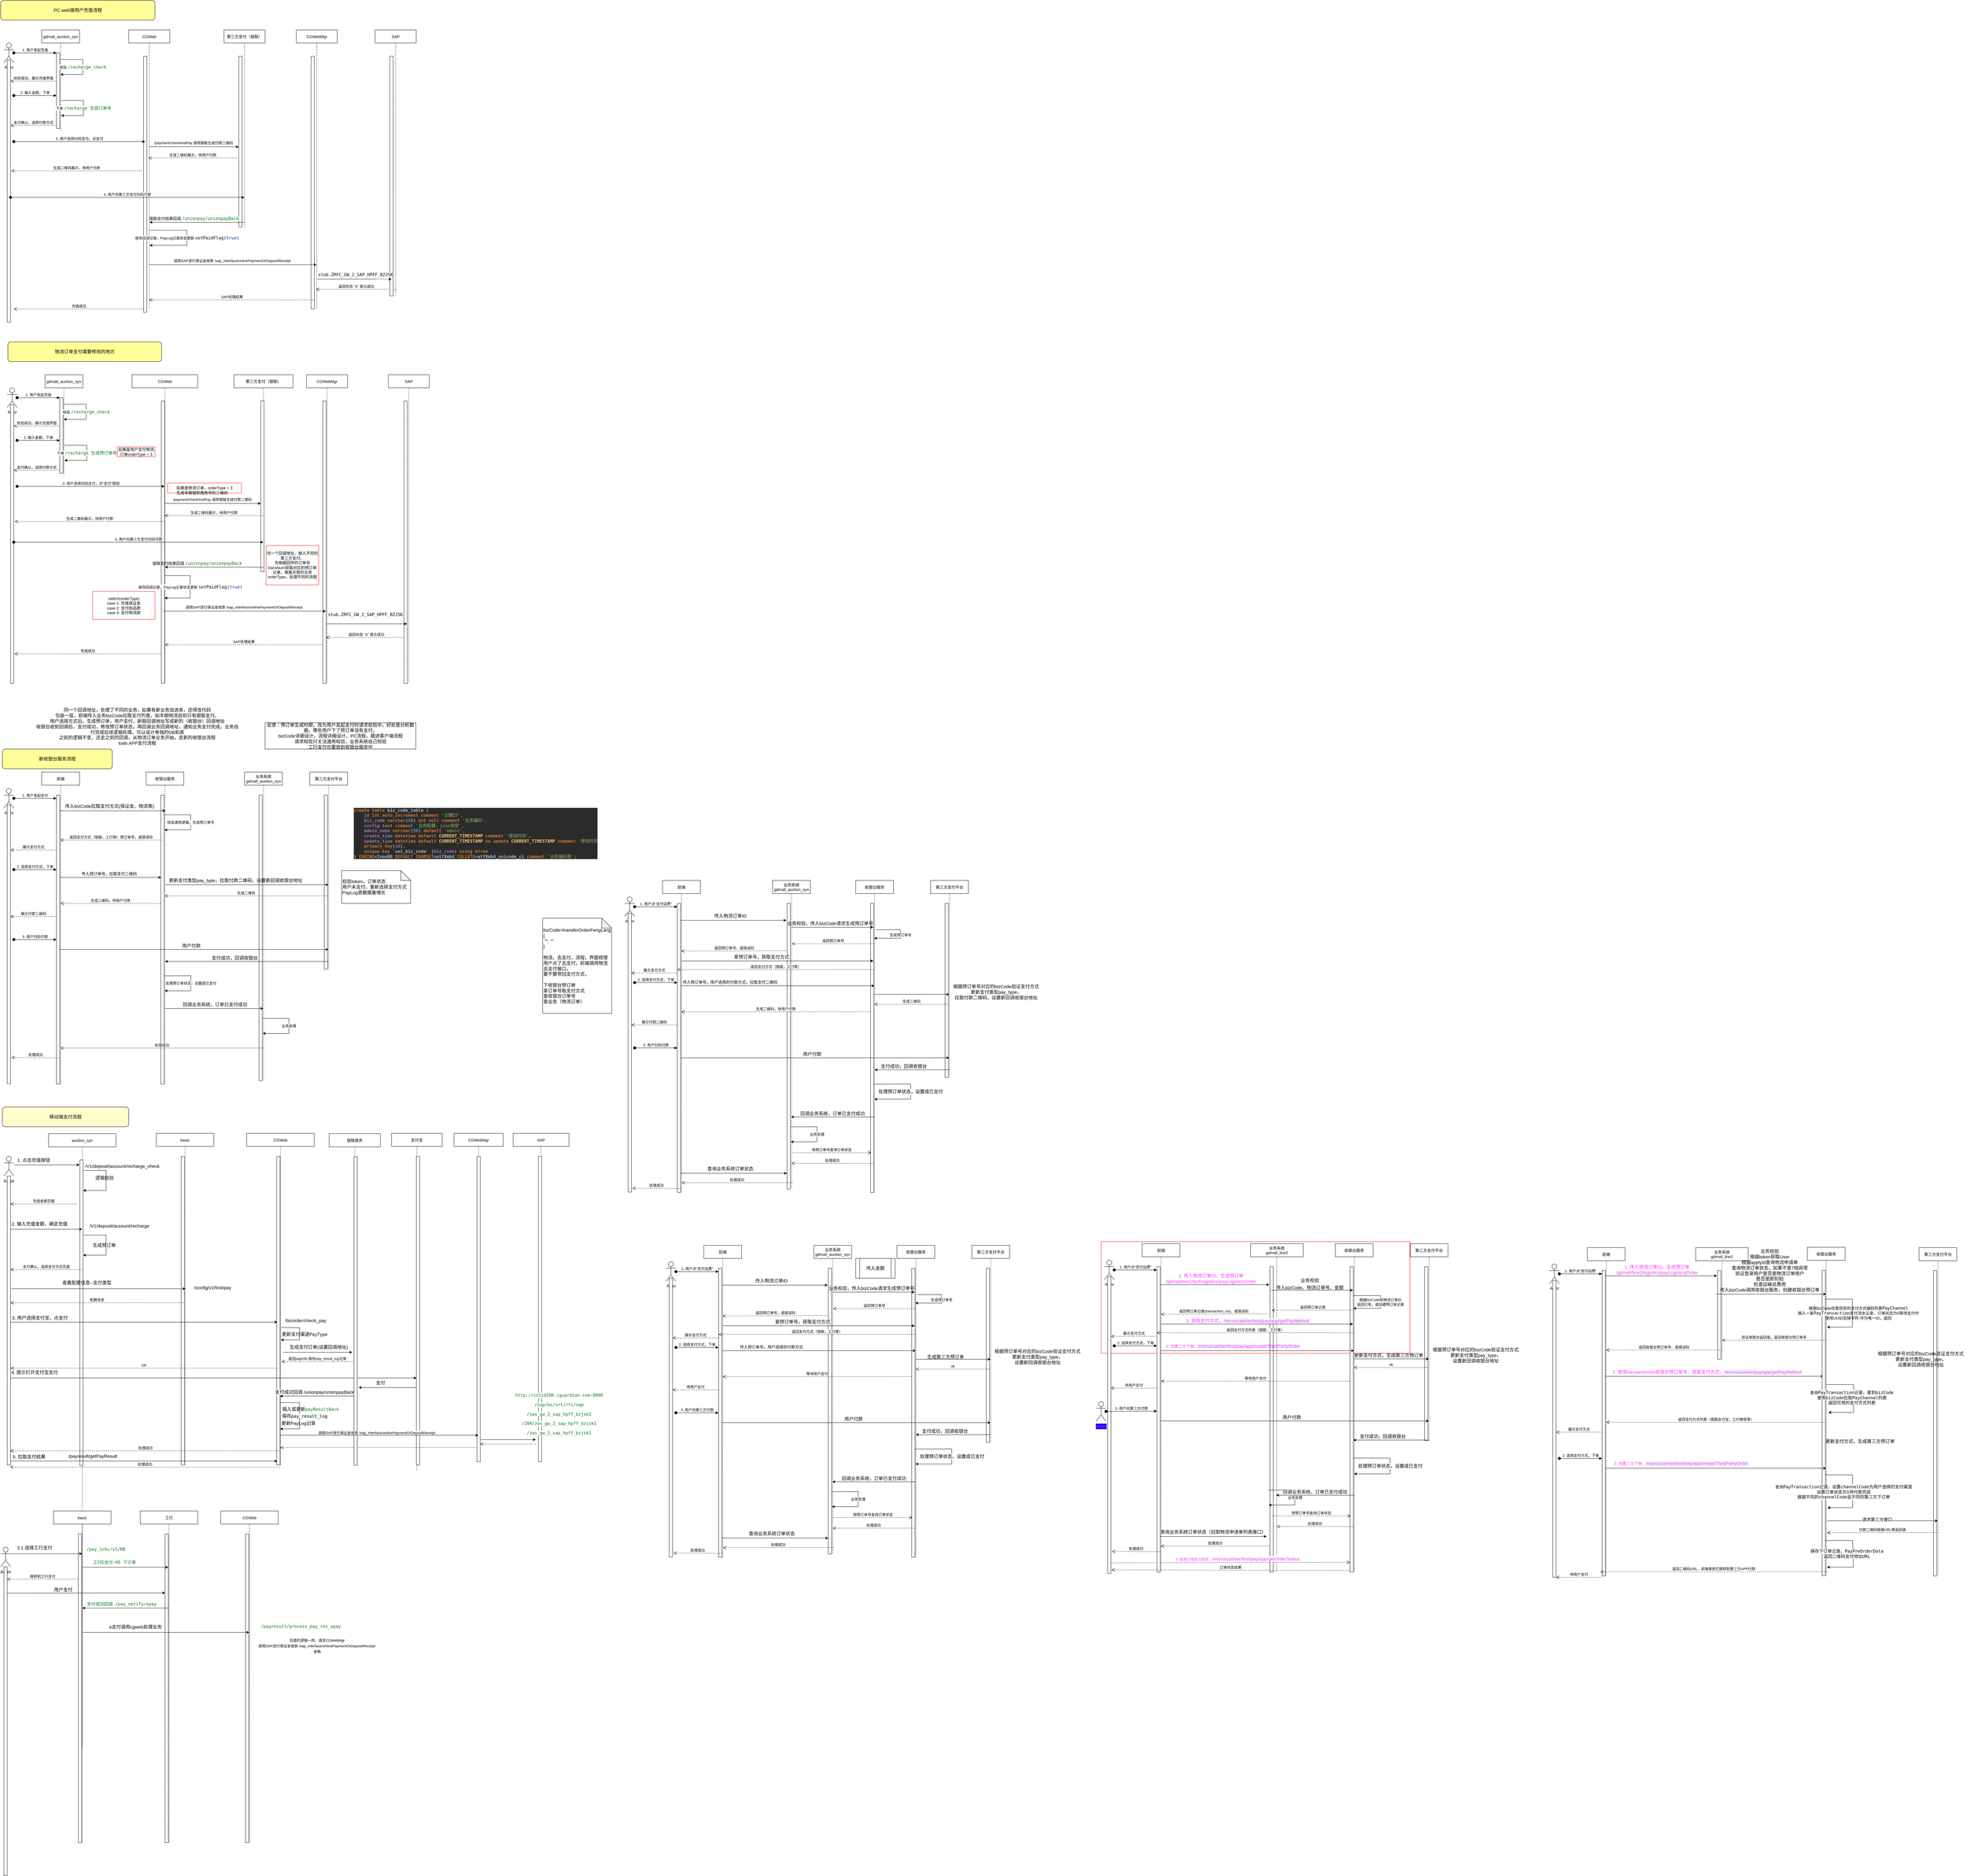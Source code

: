 <mxfile version="15.8.6" type="github">
  <diagram id="kgpKYQtTHZ0yAKxKKP6v" name="Page-1">
    <mxGraphModel dx="1395" dy="731" grid="1" gridSize="10" guides="1" tooltips="1" connect="1" arrows="1" fold="1" page="1" pageScale="1" pageWidth="850" pageHeight="1100" math="0" shadow="0">
      <root>
        <mxCell id="0" />
        <mxCell id="1" parent="0" />
        <mxCell id="INJrUZIZbvVMIY2Y-3Vs-154" value="4. 查询订单支付状态" style="verticalAlign=bottom;endArrow=open;dashed=1;endSize=8;shadow=0;strokeWidth=1;entryX=-0.006;entryY=0.97;entryDx=0;entryDy=0;entryPerimeter=0;fillColor=#FF33FF;" parent="1" edge="1">
          <mxGeometry relative="1" as="geometry">
            <mxPoint x="4177.94" y="4766.1" as="targetPoint" />
            <mxPoint x="3450" y="4768.0" as="sourcePoint" />
          </mxGeometry>
        </mxCell>
        <mxCell id="INJrUZIZbvVMIY2Y-3Vs-153" value="" style="rounded=0;whiteSpace=wrap;html=1;fontSize=14;strokeColor=#FF0000;" parent="1" vertex="1">
          <mxGeometry x="3420" y="3790" width="940" height="340" as="geometry" />
        </mxCell>
        <mxCell id="3nuBFxr9cyL0pnOWT2aG-1" value="gdmall_auction_syn" style="shape=umlLifeline;perimeter=lifelinePerimeter;container=1;collapsible=0;recursiveResize=0;rounded=0;shadow=0;strokeWidth=1;" parent="1" vertex="1">
          <mxGeometry x="195" y="100" width="115" height="310" as="geometry" />
        </mxCell>
        <mxCell id="3nuBFxr9cyL0pnOWT2aG-2" value="" style="points=[];perimeter=orthogonalPerimeter;rounded=0;shadow=0;strokeWidth=1;" parent="3nuBFxr9cyL0pnOWT2aG-1" vertex="1">
          <mxGeometry x="45" y="70" width="10" height="230" as="geometry" />
        </mxCell>
        <mxCell id="u7pCDF6_uqxXdPKDrsPi-18" value="校验&amp;nbsp;&lt;span style=&quot;color: rgb(6 , 125 , 23) ; font-family: &amp;#34;jetbrains mono&amp;#34; , monospace ; font-size: 9.8pt&quot;&gt;/recharge_check&lt;/span&gt;" style="endArrow=classic;html=1;rounded=0;exitX=1.2;exitY=0.063;exitDx=0;exitDy=0;exitPerimeter=0;entryX=1.2;entryY=0.184;entryDx=0;entryDy=0;entryPerimeter=0;" parent="3nuBFxr9cyL0pnOWT2aG-1" edge="1">
          <mxGeometry width="50" height="50" relative="1" as="geometry">
            <mxPoint x="57" y="89.94" as="sourcePoint" />
            <mxPoint x="57" y="135.92" as="targetPoint" />
            <Array as="points">
              <mxPoint x="125" y="90" />
              <mxPoint x="125" y="136" />
            </Array>
          </mxGeometry>
        </mxCell>
        <mxCell id="3nuBFxr9cyL0pnOWT2aG-5" value="CGWeb" style="shape=umlLifeline;perimeter=lifelinePerimeter;container=1;collapsible=0;recursiveResize=0;rounded=0;shadow=0;strokeWidth=1;" parent="1" vertex="1">
          <mxGeometry x="460" y="100" width="125" height="850" as="geometry" />
        </mxCell>
        <mxCell id="3nuBFxr9cyL0pnOWT2aG-6" value="" style="points=[];perimeter=orthogonalPerimeter;rounded=0;shadow=0;strokeWidth=1;" parent="3nuBFxr9cyL0pnOWT2aG-5" vertex="1">
          <mxGeometry x="45" y="80" width="10" height="780" as="geometry" />
        </mxCell>
        <mxCell id="u7pCDF6_uqxXdPKDrsPi-22" value="生成二维码展示，待用户付款" style="verticalAlign=bottom;endArrow=open;dashed=1;endSize=8;shadow=0;strokeWidth=1;entryX=1.3;entryY=0.833;entryDx=0;entryDy=0;entryPerimeter=0;" parent="3nuBFxr9cyL0pnOWT2aG-5" edge="1">
          <mxGeometry relative="1" as="geometry">
            <mxPoint x="-357" y="429.047" as="targetPoint" />
            <mxPoint x="40" y="429" as="sourcePoint" />
          </mxGeometry>
        </mxCell>
        <mxCell id="u7pCDF6_uqxXdPKDrsPi-36" value="保存回调记录，PayLog记录状态更新&amp;nbsp;&lt;span style=&quot;color: rgb(8 , 8 , 8) ; font-family: &amp;#34;jetbrains mono&amp;#34; , monospace ; font-size: 9.8pt&quot;&gt;setPaidFlag(&lt;/span&gt;&lt;span style=&quot;font-family: &amp;#34;jetbrains mono&amp;#34; , monospace ; font-size: 9.8pt ; color: rgb(0 , 51 , 179)&quot;&gt;true&lt;/span&gt;&lt;span style=&quot;color: rgb(8 , 8 , 8) ; font-family: &amp;#34;jetbrains mono&amp;#34; , monospace ; font-size: 9.8pt&quot;&gt;)&lt;/span&gt;" style="endArrow=classic;html=1;rounded=0;" parent="3nuBFxr9cyL0pnOWT2aG-5" source="3nuBFxr9cyL0pnOWT2aG-5" edge="1">
          <mxGeometry width="50" height="50" relative="1" as="geometry">
            <mxPoint x="109" y="610" as="sourcePoint" />
            <mxPoint x="63" y="656" as="targetPoint" />
            <Array as="points">
              <mxPoint x="177" y="610.06" />
              <mxPoint x="177" y="656.06" />
            </Array>
          </mxGeometry>
        </mxCell>
        <mxCell id="u7pCDF6_uqxXdPKDrsPi-1" value="Actor" style="shape=umlActor;verticalLabelPosition=bottom;verticalAlign=top;html=1;outlineConnect=0;" parent="1" vertex="1">
          <mxGeometry x="80" y="140" width="30" height="60" as="geometry" />
        </mxCell>
        <mxCell id="3nuBFxr9cyL0pnOWT2aG-3" value="1. 用户发起充值" style="verticalAlign=bottom;startArrow=oval;endArrow=block;startSize=8;shadow=0;strokeWidth=1;" parent="1" source="u7pCDF6_uqxXdPKDrsPi-1" target="3nuBFxr9cyL0pnOWT2aG-2" edge="1">
          <mxGeometry relative="1" as="geometry">
            <mxPoint x="180" y="180" as="sourcePoint" />
          </mxGeometry>
        </mxCell>
        <mxCell id="u7pCDF6_uqxXdPKDrsPi-10" value="" style="points=[];perimeter=orthogonalPerimeter;rounded=0;shadow=0;strokeWidth=1;" parent="1" vertex="1">
          <mxGeometry x="90" y="191" width="10" height="799" as="geometry" />
        </mxCell>
        <mxCell id="u7pCDF6_uqxXdPKDrsPi-14" value="校验成功，展示充值界面" style="verticalAlign=bottom;endArrow=open;dashed=1;endSize=8;shadow=0;strokeWidth=1;" parent="1" edge="1">
          <mxGeometry relative="1" as="geometry">
            <mxPoint x="100" y="256" as="targetPoint" />
            <mxPoint x="240" y="256" as="sourcePoint" />
          </mxGeometry>
        </mxCell>
        <mxCell id="u7pCDF6_uqxXdPKDrsPi-15" value="2. 输入金额，下单" style="verticalAlign=bottom;startArrow=oval;endArrow=block;startSize=8;shadow=0;strokeWidth=1;" parent="1" edge="1">
          <mxGeometry relative="1" as="geometry">
            <mxPoint x="110" y="300" as="sourcePoint" />
            <mxPoint x="240" y="300" as="targetPoint" />
          </mxGeometry>
        </mxCell>
        <mxCell id="u7pCDF6_uqxXdPKDrsPi-17" value="支付确认，选择付款方式" style="verticalAlign=bottom;endArrow=open;dashed=1;endSize=8;shadow=0;strokeWidth=1;" parent="1" edge="1">
          <mxGeometry relative="1" as="geometry">
            <mxPoint x="100" y="391" as="targetPoint" />
            <mxPoint x="240" y="391" as="sourcePoint" />
          </mxGeometry>
        </mxCell>
        <mxCell id="u7pCDF6_uqxXdPKDrsPi-19" value="下单&amp;nbsp;&lt;span style=&quot;color: rgb(6 , 125 , 23) ; font-family: &amp;#34;jetbrains mono&amp;#34; , monospace ; font-size: 9.8pt&quot;&gt;/recharge 生成订单号&lt;/span&gt;" style="endArrow=classic;html=1;rounded=0;exitX=1.2;exitY=0.063;exitDx=0;exitDy=0;exitPerimeter=0;entryX=1.2;entryY=0.184;entryDx=0;entryDy=0;entryPerimeter=0;" parent="1" edge="1">
          <mxGeometry width="50" height="50" relative="1" as="geometry">
            <mxPoint x="254" y="314.94" as="sourcePoint" />
            <mxPoint x="254" y="360.92" as="targetPoint" />
            <Array as="points">
              <mxPoint x="322" y="315" />
              <mxPoint x="322" y="361" />
            </Array>
          </mxGeometry>
        </mxCell>
        <mxCell id="u7pCDF6_uqxXdPKDrsPi-20" value="3. 用户选择扫码支付，点支付" style="verticalAlign=bottom;startArrow=oval;endArrow=block;startSize=8;shadow=0;strokeWidth=1;" parent="1" edge="1">
          <mxGeometry relative="1" as="geometry">
            <mxPoint x="110" y="440" as="sourcePoint" />
            <mxPoint x="510" y="440" as="targetPoint" />
          </mxGeometry>
        </mxCell>
        <mxCell id="u7pCDF6_uqxXdPKDrsPi-23" value="" style="endArrow=classic;html=1;rounded=0;" parent="1" target="u7pCDF6_uqxXdPKDrsPi-25" edge="1">
          <mxGeometry width="50" height="50" relative="1" as="geometry">
            <mxPoint x="522" y="456.06" as="sourcePoint" />
            <mxPoint x="790" y="456" as="targetPoint" />
            <Array as="points" />
          </mxGeometry>
        </mxCell>
        <mxCell id="u7pCDF6_uqxXdPKDrsPi-28" value="/payment/checkAndPay 调用银联生成付款二维码" style="edgeLabel;html=1;align=center;verticalAlign=middle;resizable=0;points=[];" parent="u7pCDF6_uqxXdPKDrsPi-23" vertex="1" connectable="0">
          <mxGeometry x="0.007" y="4" relative="1" as="geometry">
            <mxPoint x="-3" y="-8" as="offset" />
          </mxGeometry>
        </mxCell>
        <mxCell id="u7pCDF6_uqxXdPKDrsPi-24" value="第三方支付（银联）" style="shape=umlLifeline;perimeter=lifelinePerimeter;container=1;collapsible=0;recursiveResize=0;rounded=0;shadow=0;strokeWidth=1;" parent="1" vertex="1">
          <mxGeometry x="750" y="100" width="125" height="600" as="geometry" />
        </mxCell>
        <mxCell id="u7pCDF6_uqxXdPKDrsPi-25" value="" style="points=[];perimeter=orthogonalPerimeter;rounded=0;shadow=0;strokeWidth=1;" parent="u7pCDF6_uqxXdPKDrsPi-24" vertex="1">
          <mxGeometry x="45" y="80" width="10" height="520" as="geometry" />
        </mxCell>
        <mxCell id="u7pCDF6_uqxXdPKDrsPi-29" value="生成二维码展示，待用户付款" style="verticalAlign=bottom;endArrow=open;dashed=1;endSize=8;shadow=0;strokeWidth=1;entryX=1.3;entryY=0.833;entryDx=0;entryDy=0;entryPerimeter=0;" parent="u7pCDF6_uqxXdPKDrsPi-24" edge="1">
          <mxGeometry relative="1" as="geometry">
            <mxPoint x="-230" y="390.047" as="targetPoint" />
            <mxPoint x="40" y="390" as="sourcePoint" />
          </mxGeometry>
        </mxCell>
        <mxCell id="u7pCDF6_uqxXdPKDrsPi-30" value="4. 用户向第三方支付扫码付款" style="verticalAlign=bottom;startArrow=oval;endArrow=block;startSize=8;shadow=0;strokeWidth=1;" parent="1" target="u7pCDF6_uqxXdPKDrsPi-24" edge="1">
          <mxGeometry relative="1" as="geometry">
            <mxPoint x="100" y="610" as="sourcePoint" />
            <mxPoint x="500" y="610" as="targetPoint" />
          </mxGeometry>
        </mxCell>
        <mxCell id="u7pCDF6_uqxXdPKDrsPi-32" value="" style="endArrow=classic;html=1;rounded=0;exitX=0.504;exitY=0.977;exitDx=0;exitDy=0;exitPerimeter=0;" parent="1" source="u7pCDF6_uqxXdPKDrsPi-24" edge="1">
          <mxGeometry width="50" height="50" relative="1" as="geometry">
            <mxPoint x="470" y="550" as="sourcePoint" />
            <mxPoint x="523" y="686" as="targetPoint" />
          </mxGeometry>
        </mxCell>
        <mxCell id="u7pCDF6_uqxXdPKDrsPi-35" value="银联支付结果回调&amp;nbsp;&lt;span style=&quot;color: rgb(6 , 125 , 23) ; background-color: rgb(255 , 255 , 255) ; font-family: &amp;#34;jetbrains mono&amp;#34; , monospace ; font-size: 9.8pt&quot;&gt;/unionpay/unionpayBack&lt;/span&gt;" style="text;html=1;align=center;verticalAlign=middle;resizable=0;points=[];autosize=1;strokeColor=none;fillColor=none;" parent="1" vertex="1">
          <mxGeometry x="513" y="664" width="290" height="20" as="geometry" />
        </mxCell>
        <mxCell id="u7pCDF6_uqxXdPKDrsPi-37" value="CGWebMgr" style="shape=umlLifeline;perimeter=lifelinePerimeter;container=1;collapsible=0;recursiveResize=0;rounded=0;shadow=0;strokeWidth=1;" parent="1" vertex="1">
          <mxGeometry x="970" y="100" width="125" height="850" as="geometry" />
        </mxCell>
        <mxCell id="u7pCDF6_uqxXdPKDrsPi-38" value="" style="points=[];perimeter=orthogonalPerimeter;rounded=0;shadow=0;strokeWidth=1;" parent="u7pCDF6_uqxXdPKDrsPi-37" vertex="1">
          <mxGeometry x="45" y="80" width="10" height="770" as="geometry" />
        </mxCell>
        <mxCell id="u7pCDF6_uqxXdPKDrsPi-49" value="返回状态 “S” 表示成功" style="verticalAlign=bottom;endArrow=open;dashed=1;endSize=8;shadow=0;strokeWidth=1;" parent="u7pCDF6_uqxXdPKDrsPi-37" edge="1">
          <mxGeometry relative="1" as="geometry">
            <mxPoint x="60" y="790" as="targetPoint" />
            <mxPoint x="305" y="790" as="sourcePoint" />
          </mxGeometry>
        </mxCell>
        <mxCell id="u7pCDF6_uqxXdPKDrsPi-41" value="" style="endArrow=classic;html=1;rounded=0;" parent="1" source="3nuBFxr9cyL0pnOWT2aG-5" edge="1">
          <mxGeometry width="50" height="50" relative="1" as="geometry">
            <mxPoint x="530" y="815" as="sourcePoint" />
            <mxPoint x="1032" y="815" as="targetPoint" />
            <Array as="points" />
          </mxGeometry>
        </mxCell>
        <mxCell id="u7pCDF6_uqxXdPKDrsPi-42" value="调用SAP进行保证金收款&amp;nbsp;/sap_interface/onlinePaymentOrDepositReceipt&amp;nbsp;" style="edgeLabel;html=1;align=center;verticalAlign=middle;resizable=0;points=[];" parent="u7pCDF6_uqxXdPKDrsPi-41" vertex="1" connectable="0">
          <mxGeometry x="0.007" y="4" relative="1" as="geometry">
            <mxPoint x="-3" y="-8" as="offset" />
          </mxGeometry>
        </mxCell>
        <mxCell id="u7pCDF6_uqxXdPKDrsPi-43" value="SAP处理结果" style="verticalAlign=bottom;endArrow=open;dashed=1;endSize=8;shadow=0;strokeWidth=1;" parent="1" edge="1">
          <mxGeometry relative="1" as="geometry">
            <mxPoint x="522" y="922" as="targetPoint" />
            <mxPoint x="1027" y="922" as="sourcePoint" />
          </mxGeometry>
        </mxCell>
        <mxCell id="u7pCDF6_uqxXdPKDrsPi-44" value="充值成功" style="verticalAlign=bottom;endArrow=open;dashed=1;endSize=8;shadow=0;strokeWidth=1;entryX=1.3;entryY=0.833;entryDx=0;entryDy=0;entryPerimeter=0;" parent="1" edge="1">
          <mxGeometry relative="1" as="geometry">
            <mxPoint x="110" y="950.047" as="targetPoint" />
            <mxPoint x="507" y="950" as="sourcePoint" />
          </mxGeometry>
        </mxCell>
        <mxCell id="u7pCDF6_uqxXdPKDrsPi-45" value="SAP" style="shape=umlLifeline;perimeter=lifelinePerimeter;container=1;collapsible=0;recursiveResize=0;rounded=0;shadow=0;strokeWidth=1;" parent="1" vertex="1">
          <mxGeometry x="1210" y="100" width="125" height="810" as="geometry" />
        </mxCell>
        <mxCell id="u7pCDF6_uqxXdPKDrsPi-46" value="" style="points=[];perimeter=orthogonalPerimeter;rounded=0;shadow=0;strokeWidth=1;" parent="u7pCDF6_uqxXdPKDrsPi-45" vertex="1">
          <mxGeometry x="45" y="80" width="10" height="730" as="geometry" />
        </mxCell>
        <mxCell id="u7pCDF6_uqxXdPKDrsPi-47" value="" style="endArrow=classic;html=1;rounded=0;exitX=0.512;exitY=0.942;exitDx=0;exitDy=0;exitPerimeter=0;entryX=0.5;entryY=0.907;entryDx=0;entryDy=0;entryPerimeter=0;" parent="1" edge="1">
          <mxGeometry width="50" height="50" relative="1" as="geometry">
            <mxPoint x="1034" y="859.02" as="sourcePoint" />
            <mxPoint x="1260" y="859.11" as="targetPoint" />
          </mxGeometry>
        </mxCell>
        <mxCell id="u7pCDF6_uqxXdPKDrsPi-48" value="&lt;pre style=&quot;background-color: #ffffff ; color: #080808 ; font-family: &amp;#34;jetbrains mono&amp;#34; , monospace ; font-size: 9.8pt&quot;&gt;&lt;span style=&quot;color: #000000&quot;&gt;stub&lt;/span&gt;.ZRFC_GW_2_SAP_HPFF_BZJSK&lt;/pre&gt;" style="text;html=1;align=center;verticalAlign=middle;resizable=0;points=[];autosize=1;strokeColor=none;fillColor=none;" parent="1" vertex="1">
          <mxGeometry x="1030" y="820" width="240" height="50" as="geometry" />
        </mxCell>
        <mxCell id="u7pCDF6_uqxXdPKDrsPi-51" value="gdmall_auction_syn" style="shape=umlLifeline;perimeter=lifelinePerimeter;container=1;collapsible=0;recursiveResize=0;rounded=0;shadow=0;strokeWidth=1;" parent="1" vertex="1">
          <mxGeometry x="205" y="1150" width="115" height="310" as="geometry" />
        </mxCell>
        <mxCell id="u7pCDF6_uqxXdPKDrsPi-52" value="" style="points=[];perimeter=orthogonalPerimeter;rounded=0;shadow=0;strokeWidth=1;" parent="u7pCDF6_uqxXdPKDrsPi-51" vertex="1">
          <mxGeometry x="45" y="70" width="10" height="230" as="geometry" />
        </mxCell>
        <mxCell id="u7pCDF6_uqxXdPKDrsPi-53" value="校验&amp;nbsp;&lt;span style=&quot;color: rgb(6 , 125 , 23) ; font-family: &amp;#34;jetbrains mono&amp;#34; , monospace ; font-size: 9.8pt&quot;&gt;/recharge_check&lt;/span&gt;" style="endArrow=classic;html=1;rounded=0;exitX=1.2;exitY=0.063;exitDx=0;exitDy=0;exitPerimeter=0;entryX=1.2;entryY=0.184;entryDx=0;entryDy=0;entryPerimeter=0;" parent="u7pCDF6_uqxXdPKDrsPi-51" edge="1">
          <mxGeometry width="50" height="50" relative="1" as="geometry">
            <mxPoint x="57" y="89.94" as="sourcePoint" />
            <mxPoint x="57" y="135.92" as="targetPoint" />
            <Array as="points">
              <mxPoint x="125" y="90" />
              <mxPoint x="125" y="136" />
            </Array>
          </mxGeometry>
        </mxCell>
        <mxCell id="u7pCDF6_uqxXdPKDrsPi-54" value="CGWeb" style="shape=umlLifeline;perimeter=lifelinePerimeter;container=1;collapsible=0;recursiveResize=0;rounded=0;shadow=0;strokeWidth=1;" parent="1" vertex="1">
          <mxGeometry x="470" y="1150" width="200" height="940" as="geometry" />
        </mxCell>
        <mxCell id="u7pCDF6_uqxXdPKDrsPi-55" value="" style="points=[];perimeter=orthogonalPerimeter;rounded=0;shadow=0;strokeWidth=1;" parent="u7pCDF6_uqxXdPKDrsPi-54" vertex="1">
          <mxGeometry x="89" y="80" width="10" height="860" as="geometry" />
        </mxCell>
        <mxCell id="u7pCDF6_uqxXdPKDrsPi-56" value="生成二维码展示，待用户付款" style="verticalAlign=bottom;endArrow=open;dashed=1;endSize=8;shadow=0;strokeWidth=1;entryX=1.3;entryY=0.833;entryDx=0;entryDy=0;entryPerimeter=0;" parent="u7pCDF6_uqxXdPKDrsPi-54" edge="1">
          <mxGeometry relative="1" as="geometry">
            <mxPoint x="-357" y="447.047" as="targetPoint" />
            <mxPoint x="99.5" y="447.047" as="sourcePoint" />
          </mxGeometry>
        </mxCell>
        <mxCell id="u7pCDF6_uqxXdPKDrsPi-57" value="保存回调记录，PayLog记录状态更新&amp;nbsp;&lt;span style=&quot;color: rgb(8 , 8 , 8) ; font-family: &amp;#34;jetbrains mono&amp;#34; , monospace ; font-size: 9.8pt&quot;&gt;setPaidFlag(&lt;/span&gt;&lt;span style=&quot;font-family: &amp;#34;jetbrains mono&amp;#34; , monospace ; font-size: 9.8pt ; color: rgb(0 , 51 , 179)&quot;&gt;true&lt;/span&gt;&lt;span style=&quot;color: rgb(8 , 8 , 8) ; font-family: &amp;#34;jetbrains mono&amp;#34; , monospace ; font-size: 9.8pt&quot;&gt;)&lt;/span&gt;" style="endArrow=classic;html=1;rounded=0;" parent="u7pCDF6_uqxXdPKDrsPi-54" edge="1">
          <mxGeometry width="50" height="50" relative="1" as="geometry">
            <mxPoint x="99.167" y="612.06" as="sourcePoint" />
            <mxPoint x="99" y="680" as="targetPoint" />
            <Array as="points">
              <mxPoint x="177" y="612.06" />
              <mxPoint x="177" y="680" />
            </Array>
          </mxGeometry>
        </mxCell>
        <mxCell id="u7pCDF6_uqxXdPKDrsPi-91" value="switch(orderType) &lt;br&gt;case 1: 充值保证金&lt;br&gt;case 2: 支付拍品款&lt;br&gt;case 3: 支付物流款" style="text;html=1;strokeColor=#FF0000;fillColor=none;align=center;verticalAlign=middle;whiteSpace=wrap;rounded=0;" parent="u7pCDF6_uqxXdPKDrsPi-54" vertex="1">
          <mxGeometry x="-120" y="660" width="190" height="85" as="geometry" />
        </mxCell>
        <mxCell id="u7pCDF6_uqxXdPKDrsPi-87" value="如果是用户支付物流订单orderType = 3" style="text;html=1;strokeColor=#FF0000;fillColor=none;align=center;verticalAlign=middle;whiteSpace=wrap;rounded=0;shadow=0;" parent="u7pCDF6_uqxXdPKDrsPi-54" vertex="1">
          <mxGeometry x="-45" y="220" width="115" height="30" as="geometry" />
        </mxCell>
        <mxCell id="u7pCDF6_uqxXdPKDrsPi-58" value="Actor" style="shape=umlActor;verticalLabelPosition=bottom;verticalAlign=top;html=1;outlineConnect=0;" parent="1" vertex="1">
          <mxGeometry x="90" y="1190" width="30" height="60" as="geometry" />
        </mxCell>
        <mxCell id="u7pCDF6_uqxXdPKDrsPi-59" value="1. 用户发起充值" style="verticalAlign=bottom;startArrow=oval;endArrow=block;startSize=8;shadow=0;strokeWidth=1;" parent="1" source="u7pCDF6_uqxXdPKDrsPi-58" target="u7pCDF6_uqxXdPKDrsPi-52" edge="1">
          <mxGeometry relative="1" as="geometry">
            <mxPoint x="190" y="1230" as="sourcePoint" />
          </mxGeometry>
        </mxCell>
        <mxCell id="u7pCDF6_uqxXdPKDrsPi-60" value="" style="points=[];perimeter=orthogonalPerimeter;rounded=0;shadow=0;strokeWidth=1;" parent="1" vertex="1">
          <mxGeometry x="100" y="1241" width="10" height="849" as="geometry" />
        </mxCell>
        <mxCell id="u7pCDF6_uqxXdPKDrsPi-61" value="校验成功，展示充值界面" style="verticalAlign=bottom;endArrow=open;dashed=1;endSize=8;shadow=0;strokeWidth=1;" parent="1" edge="1">
          <mxGeometry relative="1" as="geometry">
            <mxPoint x="110" y="1306" as="targetPoint" />
            <mxPoint x="250" y="1306" as="sourcePoint" />
          </mxGeometry>
        </mxCell>
        <mxCell id="u7pCDF6_uqxXdPKDrsPi-62" value="2. 输入金额，下单" style="verticalAlign=bottom;startArrow=oval;endArrow=block;startSize=8;shadow=0;strokeWidth=1;" parent="1" edge="1">
          <mxGeometry relative="1" as="geometry">
            <mxPoint x="120" y="1350" as="sourcePoint" />
            <mxPoint x="250" y="1350" as="targetPoint" />
          </mxGeometry>
        </mxCell>
        <mxCell id="u7pCDF6_uqxXdPKDrsPi-63" value="支付确认，选择付款方式" style="verticalAlign=bottom;endArrow=open;dashed=1;endSize=8;shadow=0;strokeWidth=1;" parent="1" edge="1">
          <mxGeometry relative="1" as="geometry">
            <mxPoint x="110" y="1441" as="targetPoint" />
            <mxPoint x="250" y="1441" as="sourcePoint" />
          </mxGeometry>
        </mxCell>
        <mxCell id="u7pCDF6_uqxXdPKDrsPi-64" value="下单&amp;nbsp;&lt;span style=&quot;color: rgb(6 , 125 , 23) ; font-family: &amp;#34;jetbrains mono&amp;#34; , monospace ; font-size: 9.8pt&quot;&gt;/recharge 生成预订单号&lt;/span&gt;" style="endArrow=classic;html=1;rounded=0;exitX=1.2;exitY=0.063;exitDx=0;exitDy=0;exitPerimeter=0;entryX=1.2;entryY=0.184;entryDx=0;entryDy=0;entryPerimeter=0;" parent="1" edge="1">
          <mxGeometry width="50" height="50" relative="1" as="geometry">
            <mxPoint x="264" y="1364.94" as="sourcePoint" />
            <mxPoint x="264" y="1410.92" as="targetPoint" />
            <Array as="points">
              <mxPoint x="332" y="1365" />
              <mxPoint x="332" y="1411" />
            </Array>
          </mxGeometry>
        </mxCell>
        <mxCell id="u7pCDF6_uqxXdPKDrsPi-65" value="3. 用户选择扫码支付，点“支付”按钮" style="verticalAlign=bottom;startArrow=oval;endArrow=block;startSize=8;shadow=0;strokeWidth=1;" parent="1" target="u7pCDF6_uqxXdPKDrsPi-54" edge="1">
          <mxGeometry relative="1" as="geometry">
            <mxPoint x="120" y="1490" as="sourcePoint" />
            <mxPoint x="520" y="1490" as="targetPoint" />
          </mxGeometry>
        </mxCell>
        <mxCell id="u7pCDF6_uqxXdPKDrsPi-66" value="" style="endArrow=classic;html=1;rounded=0;exitX=0.498;exitY=0.417;exitDx=0;exitDy=0;exitPerimeter=0;" parent="1" source="u7pCDF6_uqxXdPKDrsPi-54" target="u7pCDF6_uqxXdPKDrsPi-69" edge="1">
          <mxGeometry width="50" height="50" relative="1" as="geometry">
            <mxPoint x="580" y="1506" as="sourcePoint" />
            <mxPoint x="800" y="1506" as="targetPoint" />
            <Array as="points" />
          </mxGeometry>
        </mxCell>
        <mxCell id="u7pCDF6_uqxXdPKDrsPi-67" value="/payment/checkAndPay 调用银联生成付款二维码" style="edgeLabel;html=1;align=center;verticalAlign=middle;resizable=0;points=[];" parent="u7pCDF6_uqxXdPKDrsPi-66" vertex="1" connectable="0">
          <mxGeometry x="0.007" y="4" relative="1" as="geometry">
            <mxPoint x="-3" y="-8" as="offset" />
          </mxGeometry>
        </mxCell>
        <mxCell id="u7pCDF6_uqxXdPKDrsPi-68" value="第三方支付（银联）" style="shape=umlLifeline;perimeter=lifelinePerimeter;container=1;collapsible=0;recursiveResize=0;rounded=0;shadow=0;strokeWidth=1;" parent="1" vertex="1">
          <mxGeometry x="780" y="1150" width="180" height="600" as="geometry" />
        </mxCell>
        <mxCell id="u7pCDF6_uqxXdPKDrsPi-69" value="" style="points=[];perimeter=orthogonalPerimeter;rounded=0;shadow=0;strokeWidth=1;" parent="u7pCDF6_uqxXdPKDrsPi-68" vertex="1">
          <mxGeometry x="82" y="80" width="10" height="520" as="geometry" />
        </mxCell>
        <mxCell id="u7pCDF6_uqxXdPKDrsPi-70" value="生成二维码展示，待用户付款" style="verticalAlign=bottom;endArrow=open;dashed=1;endSize=8;shadow=0;strokeWidth=1;" parent="u7pCDF6_uqxXdPKDrsPi-68" edge="1">
          <mxGeometry relative="1" as="geometry">
            <mxPoint x="-210" y="429" as="targetPoint" />
            <mxPoint x="89.5" y="429" as="sourcePoint" />
          </mxGeometry>
        </mxCell>
        <mxCell id="u7pCDF6_uqxXdPKDrsPi-71" value="4. 用户向第三方支付扫码付款" style="verticalAlign=bottom;startArrow=oval;endArrow=block;startSize=8;shadow=0;strokeWidth=1;" parent="1" target="u7pCDF6_uqxXdPKDrsPi-68" edge="1">
          <mxGeometry relative="1" as="geometry">
            <mxPoint x="110" y="1660" as="sourcePoint" />
            <mxPoint x="510" y="1660" as="targetPoint" />
          </mxGeometry>
        </mxCell>
        <mxCell id="u7pCDF6_uqxXdPKDrsPi-72" value="" style="endArrow=classic;html=1;rounded=0;exitX=0.504;exitY=0.977;exitDx=0;exitDy=0;exitPerimeter=0;" parent="1" source="u7pCDF6_uqxXdPKDrsPi-68" edge="1">
          <mxGeometry width="50" height="50" relative="1" as="geometry">
            <mxPoint x="480" y="1600" as="sourcePoint" />
            <mxPoint x="570" y="1736" as="targetPoint" />
          </mxGeometry>
        </mxCell>
        <mxCell id="u7pCDF6_uqxXdPKDrsPi-73" value="银联支付结果回调&amp;nbsp;&lt;span style=&quot;color: rgb(6 , 125 , 23) ; background-color: rgb(255 , 255 , 255) ; font-family: &amp;#34;jetbrains mono&amp;#34; , monospace ; font-size: 9.8pt&quot;&gt;/unionpay/unionpayBack&lt;/span&gt;" style="text;html=1;align=center;verticalAlign=middle;resizable=0;points=[];autosize=1;strokeColor=none;fillColor=none;" parent="1" vertex="1">
          <mxGeometry x="523" y="1714" width="290" height="20" as="geometry" />
        </mxCell>
        <mxCell id="u7pCDF6_uqxXdPKDrsPi-74" value="CGWebMgr" style="shape=umlLifeline;perimeter=lifelinePerimeter;container=1;collapsible=0;recursiveResize=0;rounded=0;shadow=0;strokeWidth=1;" parent="1" vertex="1">
          <mxGeometry x="1001" y="1150" width="125" height="940" as="geometry" />
        </mxCell>
        <mxCell id="u7pCDF6_uqxXdPKDrsPi-75" value="" style="points=[];perimeter=orthogonalPerimeter;rounded=0;shadow=0;strokeWidth=1;" parent="u7pCDF6_uqxXdPKDrsPi-74" vertex="1">
          <mxGeometry x="50" y="80" width="10" height="860" as="geometry" />
        </mxCell>
        <mxCell id="u7pCDF6_uqxXdPKDrsPi-76" value="返回状态 “S” 表示成功" style="verticalAlign=bottom;endArrow=open;dashed=1;endSize=8;shadow=0;strokeWidth=1;" parent="u7pCDF6_uqxXdPKDrsPi-74" edge="1">
          <mxGeometry relative="1" as="geometry">
            <mxPoint x="60" y="800" as="targetPoint" />
            <mxPoint x="305" y="800" as="sourcePoint" />
          </mxGeometry>
        </mxCell>
        <mxCell id="u7pCDF6_uqxXdPKDrsPi-77" value="" style="endArrow=classic;html=1;rounded=0;entryX=1.333;entryY=0.822;entryDx=0;entryDy=0;entryPerimeter=0;" parent="1" edge="1">
          <mxGeometry width="50" height="50" relative="1" as="geometry">
            <mxPoint x="564.917" y="1870" as="sourcePoint" />
            <mxPoint x="1060.08" y="1870" as="targetPoint" />
            <Array as="points" />
          </mxGeometry>
        </mxCell>
        <mxCell id="u7pCDF6_uqxXdPKDrsPi-78" value="调用SAP进行保证金收款&amp;nbsp;/sap_interface/onlinePaymentOrDepositReceipt&amp;nbsp;" style="edgeLabel;html=1;align=center;verticalAlign=middle;resizable=0;points=[];" parent="u7pCDF6_uqxXdPKDrsPi-77" vertex="1" connectable="0">
          <mxGeometry x="0.007" y="4" relative="1" as="geometry">
            <mxPoint x="-3" y="-8" as="offset" />
          </mxGeometry>
        </mxCell>
        <mxCell id="u7pCDF6_uqxXdPKDrsPi-79" value="SAP处理结果" style="verticalAlign=bottom;endArrow=open;dashed=1;endSize=8;shadow=0;strokeWidth=1;" parent="1" source="u7pCDF6_uqxXdPKDrsPi-75" edge="1">
          <mxGeometry relative="1" as="geometry">
            <mxPoint x="570" y="1972" as="targetPoint" />
            <mxPoint x="1037" y="1972" as="sourcePoint" />
          </mxGeometry>
        </mxCell>
        <mxCell id="u7pCDF6_uqxXdPKDrsPi-80" value="充值成功" style="verticalAlign=bottom;endArrow=open;dashed=1;endSize=8;shadow=0;strokeWidth=1;entryX=1.233;entryY=0.894;entryDx=0;entryDy=0;entryPerimeter=0;" parent="1" source="u7pCDF6_uqxXdPKDrsPi-55" target="u7pCDF6_uqxXdPKDrsPi-60" edge="1">
          <mxGeometry relative="1" as="geometry">
            <mxPoint x="120" y="2000.047" as="targetPoint" />
            <mxPoint x="517" y="2000" as="sourcePoint" />
          </mxGeometry>
        </mxCell>
        <mxCell id="u7pCDF6_uqxXdPKDrsPi-81" value="SAP" style="shape=umlLifeline;perimeter=lifelinePerimeter;container=1;collapsible=0;recursiveResize=0;rounded=0;shadow=0;strokeWidth=1;" parent="1" vertex="1">
          <mxGeometry x="1250" y="1150" width="125" height="940" as="geometry" />
        </mxCell>
        <mxCell id="u7pCDF6_uqxXdPKDrsPi-82" value="" style="points=[];perimeter=orthogonalPerimeter;rounded=0;shadow=0;strokeWidth=1;" parent="u7pCDF6_uqxXdPKDrsPi-81" vertex="1">
          <mxGeometry x="48" y="80" width="10" height="860" as="geometry" />
        </mxCell>
        <mxCell id="u7pCDF6_uqxXdPKDrsPi-83" value="" style="endArrow=classic;html=1;rounded=0;entryX=0.9;entryY=0.859;entryDx=0;entryDy=0;entryPerimeter=0;" parent="1" edge="1">
          <mxGeometry width="50" height="50" relative="1" as="geometry">
            <mxPoint x="1062.667" y="1908.74" as="sourcePoint" />
            <mxPoint x="1307" y="1908.74" as="targetPoint" />
          </mxGeometry>
        </mxCell>
        <mxCell id="u7pCDF6_uqxXdPKDrsPi-84" value="&lt;pre style=&quot;background-color: #ffffff ; color: #080808 ; font-family: &amp;#34;jetbrains mono&amp;#34; , monospace ; font-size: 9.8pt&quot;&gt;&lt;span style=&quot;color: #000000&quot;&gt;stub&lt;/span&gt;.ZRFC_GW_2_SAP_HPFF_BZJSK&lt;/pre&gt;" style="text;html=1;align=center;verticalAlign=middle;resizable=0;points=[];autosize=1;strokeColor=none;fillColor=none;" parent="1" vertex="1">
          <mxGeometry x="1060" y="1855" width="240" height="50" as="geometry" />
        </mxCell>
        <mxCell id="u7pCDF6_uqxXdPKDrsPi-90" value="同一个回调地址，接入不同的第三方支付。&lt;br&gt;先根据回传的订单号transNum获取对应的预订单记录，根据关联的业务orderType，处理不同的流程" style="text;html=1;strokeColor=#FF0000;fillColor=none;align=center;verticalAlign=middle;whiteSpace=wrap;rounded=0;" parent="1" vertex="1">
          <mxGeometry x="878" y="1670" width="160" height="120" as="geometry" />
        </mxCell>
        <mxCell id="u7pCDF6_uqxXdPKDrsPi-88" value="&lt;div style=&quot;text-align: left&quot;&gt;&lt;br class=&quot;Apple-interchange-newline&quot;&gt;如果是物流订单，orderType = 3&lt;/div&gt;&lt;div style=&quot;text-align: left&quot;&gt;&lt;span&gt;生成丰朗银联商务号的二维码&lt;/span&gt;&lt;/div&gt;" style="text;html=1;strokeColor=#FF0000;fillColor=none;align=center;verticalAlign=middle;whiteSpace=wrap;rounded=0;" parent="1" vertex="1">
          <mxGeometry x="578" y="1480" width="225" height="30" as="geometry" />
        </mxCell>
        <mxCell id="u7pCDF6_uqxXdPKDrsPi-92" value="&lt;span style=&quot;font-size: 14px&quot;&gt;同一个回调地址，处理了不同的业务，如果有新业务加进来，还得改代码&lt;br&gt;包装一层，前端传入业务bizCode拉取支付列表，如丰朗物流目前只有银联支付。&lt;br&gt;用户选择方式后，生成预订单，用户支付，新联回调地址写成新的（收银台）回调地址&lt;br&gt;收银台收到回调后，支付成功，修改预订单状态，再回调业务回调地址，通知业务支付完成，业务自行完成后续逻辑处理。可以设计单独的DB和表&lt;br&gt;之前的逻辑不变，还走之前的回调，从物流订单业务开始，走新的收银台流程&lt;br&gt;todo APP支付流程&lt;br&gt;&lt;br&gt;&lt;/span&gt;" style="text;html=1;strokeColor=none;fillColor=none;align=center;verticalAlign=middle;whiteSpace=wrap;rounded=0;shadow=0;" parent="1" vertex="1">
          <mxGeometry x="171" y="2140" width="630" height="180" as="geometry" />
        </mxCell>
        <mxCell id="u7pCDF6_uqxXdPKDrsPi-93" value="前端" style="shape=umlLifeline;perimeter=lifelinePerimeter;container=1;collapsible=0;recursiveResize=0;rounded=0;shadow=0;strokeWidth=1;" parent="1" vertex="1">
          <mxGeometry x="195" y="2360" width="115" height="950" as="geometry" />
        </mxCell>
        <mxCell id="u7pCDF6_uqxXdPKDrsPi-94" value="" style="points=[];perimeter=orthogonalPerimeter;rounded=0;shadow=0;strokeWidth=1;" parent="u7pCDF6_uqxXdPKDrsPi-93" vertex="1">
          <mxGeometry x="45" y="70" width="10" height="880" as="geometry" />
        </mxCell>
        <mxCell id="u7pCDF6_uqxXdPKDrsPi-100" value="展示付款二维码" style="verticalAlign=bottom;endArrow=open;dashed=1;endSize=8;shadow=0;strokeWidth=1;" parent="u7pCDF6_uqxXdPKDrsPi-93" edge="1">
          <mxGeometry relative="1" as="geometry">
            <mxPoint x="-95" y="440" as="targetPoint" />
            <mxPoint x="45" y="440" as="sourcePoint" />
          </mxGeometry>
        </mxCell>
        <mxCell id="u7pCDF6_uqxXdPKDrsPi-140" value="处理成功" style="verticalAlign=bottom;endArrow=open;dashed=1;endSize=8;shadow=0;strokeWidth=1;entryX=1.3;entryY=0.906;entryDx=0;entryDy=0;entryPerimeter=0;" parent="u7pCDF6_uqxXdPKDrsPi-93" target="u7pCDF6_uqxXdPKDrsPi-102" edge="1">
          <mxGeometry relative="1" as="geometry">
            <mxPoint x="-85" y="870" as="targetPoint" />
            <mxPoint x="55" y="870" as="sourcePoint" />
          </mxGeometry>
        </mxCell>
        <mxCell id="u7pCDF6_uqxXdPKDrsPi-96" value="Actor" style="shape=umlActor;verticalLabelPosition=bottom;verticalAlign=top;html=1;outlineConnect=0;" parent="1" vertex="1">
          <mxGeometry x="80" y="2410" width="30" height="60" as="geometry" />
        </mxCell>
        <mxCell id="u7pCDF6_uqxXdPKDrsPi-97" value="1. 用户发起支付" style="verticalAlign=bottom;startArrow=oval;endArrow=block;startSize=8;shadow=0;strokeWidth=1;" parent="1" source="u7pCDF6_uqxXdPKDrsPi-96" target="u7pCDF6_uqxXdPKDrsPi-94" edge="1">
          <mxGeometry relative="1" as="geometry">
            <mxPoint x="180" y="2440" as="sourcePoint" />
          </mxGeometry>
        </mxCell>
        <mxCell id="u7pCDF6_uqxXdPKDrsPi-98" value="展示支付方式" style="verticalAlign=bottom;endArrow=open;dashed=1;endSize=8;shadow=0;strokeWidth=1;" parent="1" edge="1">
          <mxGeometry relative="1" as="geometry">
            <mxPoint x="100" y="2597" as="targetPoint" />
            <mxPoint x="240" y="2597" as="sourcePoint" />
          </mxGeometry>
        </mxCell>
        <mxCell id="u7pCDF6_uqxXdPKDrsPi-99" value="2. 选择支付方式，下单" style="verticalAlign=bottom;startArrow=oval;endArrow=block;startSize=8;shadow=0;strokeWidth=1;" parent="1" edge="1">
          <mxGeometry relative="1" as="geometry">
            <mxPoint x="110" y="2657" as="sourcePoint" />
            <mxPoint x="240" y="2657" as="targetPoint" />
          </mxGeometry>
        </mxCell>
        <mxCell id="u7pCDF6_uqxXdPKDrsPi-102" value="" style="points=[];perimeter=orthogonalPerimeter;rounded=0;shadow=0;strokeWidth=1;" parent="1" vertex="1">
          <mxGeometry x="90" y="2460" width="10" height="849" as="geometry" />
        </mxCell>
        <mxCell id="u7pCDF6_uqxXdPKDrsPi-103" value="收银台服务" style="shape=umlLifeline;perimeter=lifelinePerimeter;container=1;collapsible=0;recursiveResize=0;rounded=0;shadow=0;strokeWidth=1;" parent="1" vertex="1">
          <mxGeometry x="512.5" y="2360" width="115" height="950" as="geometry" />
        </mxCell>
        <mxCell id="u7pCDF6_uqxXdPKDrsPi-104" value="" style="points=[];perimeter=orthogonalPerimeter;rounded=0;shadow=0;strokeWidth=1;" parent="u7pCDF6_uqxXdPKDrsPi-103" vertex="1">
          <mxGeometry x="45" y="70" width="10" height="880" as="geometry" />
        </mxCell>
        <mxCell id="r8U2xhMFr_VNitIYeVep-2" value="校验通用逻辑，生成预订单号" style="endArrow=classic;html=1;rounded=0;exitX=0.483;exitY=0.653;exitDx=0;exitDy=0;exitPerimeter=0;entryX=0.491;entryY=0.701;entryDx=0;entryDy=0;entryPerimeter=0;" parent="u7pCDF6_uqxXdPKDrsPi-103" edge="1">
          <mxGeometry width="50" height="50" relative="1" as="geometry">
            <mxPoint x="54.995" y="130.29" as="sourcePoint" />
            <mxPoint x="55.915" y="175.89" as="targetPoint" />
            <Array as="points">
              <mxPoint x="135.95" y="130" />
              <mxPoint x="135.95" y="176" />
            </Array>
          </mxGeometry>
        </mxCell>
        <mxCell id="u7pCDF6_uqxXdPKDrsPi-105" value="" style="endArrow=classic;html=1;rounded=0;fontSize=14;entryX=0.517;entryY=0.124;entryDx=0;entryDy=0;entryPerimeter=0;" parent="1" source="u7pCDF6_uqxXdPKDrsPi-94" target="u7pCDF6_uqxXdPKDrsPi-103" edge="1">
          <mxGeometry width="50" height="50" relative="1" as="geometry">
            <mxPoint x="270" y="2470" as="sourcePoint" />
            <mxPoint x="371.5" y="2470" as="targetPoint" />
          </mxGeometry>
        </mxCell>
        <mxCell id="u7pCDF6_uqxXdPKDrsPi-107" value="传入bizCode拉取支付方式(保证金、物流等)" style="edgeLabel;html=1;align=center;verticalAlign=middle;resizable=0;points=[];fontSize=14;" parent="u7pCDF6_uqxXdPKDrsPi-105" vertex="1" connectable="0">
          <mxGeometry x="-0.296" y="1" relative="1" as="geometry">
            <mxPoint x="37" y="-13" as="offset" />
          </mxGeometry>
        </mxCell>
        <mxCell id="u7pCDF6_uqxXdPKDrsPi-108" value="返回支付方式（银联，工行等）预订单号，或错误码" style="verticalAlign=bottom;endArrow=open;dashed=1;endSize=8;shadow=0;strokeWidth=1;" parent="1" edge="1">
          <mxGeometry relative="1" as="geometry">
            <mxPoint x="252" y="2567" as="targetPoint" />
            <mxPoint x="560.5" y="2567" as="sourcePoint" />
          </mxGeometry>
        </mxCell>
        <mxCell id="u7pCDF6_uqxXdPKDrsPi-110" value="业务系统&#xa;gdmall_auction_syn" style="shape=umlLifeline;perimeter=lifelinePerimeter;container=1;collapsible=0;recursiveResize=0;rounded=0;shadow=0;strokeWidth=1;" parent="1" vertex="1">
          <mxGeometry x="812.5" y="2360" width="115" height="940" as="geometry" />
        </mxCell>
        <mxCell id="u7pCDF6_uqxXdPKDrsPi-111" value="" style="points=[];perimeter=orthogonalPerimeter;rounded=0;shadow=0;strokeWidth=1;" parent="u7pCDF6_uqxXdPKDrsPi-110" vertex="1">
          <mxGeometry x="44" y="70" width="10" height="870" as="geometry" />
        </mxCell>
        <mxCell id="u7pCDF6_uqxXdPKDrsPi-138" value="业务处理" style="endArrow=classic;html=1;rounded=0;exitX=0.483;exitY=0.653;exitDx=0;exitDy=0;exitPerimeter=0;entryX=0.491;entryY=0.701;entryDx=0;entryDy=0;entryPerimeter=0;" parent="u7pCDF6_uqxXdPKDrsPi-110" edge="1">
          <mxGeometry width="50" height="50" relative="1" as="geometry">
            <mxPoint x="53.995" y="750.29" as="sourcePoint" />
            <mxPoint x="54.915" y="795.89" as="targetPoint" />
            <Array as="points">
              <mxPoint x="134.95" y="750" />
              <mxPoint x="134.95" y="796" />
            </Array>
          </mxGeometry>
        </mxCell>
        <mxCell id="u7pCDF6_uqxXdPKDrsPi-116" value="" style="endArrow=classic;html=1;rounded=0;fontSize=14;entryX=0.15;entryY=0.458;entryDx=0;entryDy=0;entryPerimeter=0;" parent="1" edge="1">
          <mxGeometry width="50" height="50" relative="1" as="geometry">
            <mxPoint x="252" y="2680.74" as="sourcePoint" />
            <mxPoint x="559" y="2680.74" as="targetPoint" />
          </mxGeometry>
        </mxCell>
        <mxCell id="u7pCDF6_uqxXdPKDrsPi-118" value="第三方支付平台" style="shape=umlLifeline;perimeter=lifelinePerimeter;container=1;collapsible=0;recursiveResize=0;rounded=0;shadow=0;strokeWidth=1;" parent="1" vertex="1">
          <mxGeometry x="1011" y="2360" width="115" height="600" as="geometry" />
        </mxCell>
        <mxCell id="u7pCDF6_uqxXdPKDrsPi-119" value="" style="points=[];perimeter=orthogonalPerimeter;rounded=0;shadow=0;strokeWidth=1;" parent="u7pCDF6_uqxXdPKDrsPi-118" vertex="1">
          <mxGeometry x="44" y="70" width="10" height="530" as="geometry" />
        </mxCell>
        <mxCell id="u7pCDF6_uqxXdPKDrsPi-120" value="" style="endArrow=classic;html=1;rounded=0;fontSize=14;" parent="1" edge="1">
          <mxGeometry width="50" height="50" relative="1" as="geometry">
            <mxPoint x="571" y="2703" as="sourcePoint" />
            <mxPoint x="1068" y="2703" as="targetPoint" />
          </mxGeometry>
        </mxCell>
        <mxCell id="u7pCDF6_uqxXdPKDrsPi-121" value="更新支付类型pay_type，拉取付款二维码，设置新回调收银台地址" style="text;html=1;align=center;verticalAlign=middle;resizable=0;points=[];autosize=1;strokeColor=none;fillColor=none;fontSize=14;" parent="1" vertex="1">
          <mxGeometry x="575" y="2680" width="420" height="20" as="geometry" />
        </mxCell>
        <mxCell id="u7pCDF6_uqxXdPKDrsPi-122" value="生成二维码" style="verticalAlign=bottom;endArrow=open;dashed=1;endSize=8;shadow=0;strokeWidth=1;exitX=1.1;exitY=0.589;exitDx=0;exitDy=0;exitPerimeter=0;" parent="1" edge="1">
          <mxGeometry relative="1" as="geometry">
            <mxPoint x="569.5" y="2737.17" as="targetPoint" />
            <mxPoint x="1066" y="2737.17" as="sourcePoint" />
          </mxGeometry>
        </mxCell>
        <mxCell id="u7pCDF6_uqxXdPKDrsPi-123" value="生成二维码，待用户付款" style="verticalAlign=bottom;endArrow=open;dashed=1;endSize=8;shadow=0;strokeWidth=1;exitX=-0.05;exitY=0.375;exitDx=0;exitDy=0;exitPerimeter=0;" parent="1" source="u7pCDF6_uqxXdPKDrsPi-104" target="u7pCDF6_uqxXdPKDrsPi-93" edge="1">
          <mxGeometry relative="1" as="geometry">
            <mxPoint x="270" y="2770" as="targetPoint" />
            <mxPoint x="548.5" y="2770" as="sourcePoint" />
          </mxGeometry>
        </mxCell>
        <mxCell id="u7pCDF6_uqxXdPKDrsPi-124" value="3. 用户扫码付款" style="verticalAlign=bottom;startArrow=oval;endArrow=block;startSize=8;shadow=0;strokeWidth=1;" parent="1" edge="1">
          <mxGeometry relative="1" as="geometry">
            <mxPoint x="110" y="2870" as="sourcePoint" />
            <mxPoint x="240" y="2870" as="targetPoint" />
          </mxGeometry>
        </mxCell>
        <mxCell id="u7pCDF6_uqxXdPKDrsPi-125" value="" style="endArrow=classic;html=1;rounded=0;fontSize=14;" parent="1" target="u7pCDF6_uqxXdPKDrsPi-118" edge="1">
          <mxGeometry width="50" height="50" relative="1" as="geometry">
            <mxPoint x="250" y="2900" as="sourcePoint" />
            <mxPoint x="557" y="2900" as="targetPoint" />
          </mxGeometry>
        </mxCell>
        <mxCell id="u7pCDF6_uqxXdPKDrsPi-126" value="用户付款" style="text;html=1;align=center;verticalAlign=middle;resizable=0;points=[];autosize=1;strokeColor=none;fillColor=none;fontSize=14;" parent="1" vertex="1">
          <mxGeometry x="615" y="2879" width="70" height="20" as="geometry" />
        </mxCell>
        <mxCell id="u7pCDF6_uqxXdPKDrsPi-127" value="" style="endArrow=classic;html=1;rounded=0;fontSize=14;entryX=0.5;entryY=0.607;entryDx=0;entryDy=0;entryPerimeter=0;" parent="1" source="u7pCDF6_uqxXdPKDrsPi-118" target="u7pCDF6_uqxXdPKDrsPi-103" edge="1">
          <mxGeometry width="50" height="50" relative="1" as="geometry">
            <mxPoint x="912" y="2940" as="sourcePoint" />
            <mxPoint x="605" y="2940" as="targetPoint" />
          </mxGeometry>
        </mxCell>
        <mxCell id="u7pCDF6_uqxXdPKDrsPi-129" value="支付成功，回调收银台" style="edgeLabel;html=1;align=center;verticalAlign=middle;resizable=0;points=[];fontSize=14;" parent="u7pCDF6_uqxXdPKDrsPi-127" vertex="1" connectable="0">
          <mxGeometry x="0.084" relative="1" as="geometry">
            <mxPoint x="-16" y="-11" as="offset" />
          </mxGeometry>
        </mxCell>
        <mxCell id="u7pCDF6_uqxXdPKDrsPi-133" value="处理预订单状态，设置成已支付" style="endArrow=classic;html=1;rounded=0;exitX=0.483;exitY=0.653;exitDx=0;exitDy=0;exitPerimeter=0;entryX=0.491;entryY=0.701;entryDx=0;entryDy=0;entryPerimeter=0;" parent="1" source="u7pCDF6_uqxXdPKDrsPi-103" target="u7pCDF6_uqxXdPKDrsPi-103" edge="1">
          <mxGeometry width="50" height="50" relative="1" as="geometry">
            <mxPoint x="581" y="2980" as="sourcePoint" />
            <mxPoint x="581" y="3025.98" as="targetPoint" />
            <Array as="points">
              <mxPoint x="649" y="2980.06" />
              <mxPoint x="649" y="3026.06" />
            </Array>
          </mxGeometry>
        </mxCell>
        <mxCell id="u7pCDF6_uqxXdPKDrsPi-134" value="" style="endArrow=classic;html=1;rounded=0;fontSize=14;" parent="1" target="u7pCDF6_uqxXdPKDrsPi-110" edge="1">
          <mxGeometry width="50" height="50" relative="1" as="geometry">
            <mxPoint x="571" y="3080" as="sourcePoint" />
            <mxPoint x="810" y="3080" as="targetPoint" />
          </mxGeometry>
        </mxCell>
        <mxCell id="u7pCDF6_uqxXdPKDrsPi-135" value="回调业务系统，订单已支付成功" style="edgeLabel;html=1;align=center;verticalAlign=middle;resizable=0;points=[];fontSize=14;" parent="u7pCDF6_uqxXdPKDrsPi-134" vertex="1" connectable="0">
          <mxGeometry x="0.032" y="2" relative="1" as="geometry">
            <mxPoint x="-3" y="-10" as="offset" />
          </mxGeometry>
        </mxCell>
        <mxCell id="u7pCDF6_uqxXdPKDrsPi-139" value="处理成功" style="verticalAlign=bottom;endArrow=open;dashed=1;endSize=8;shadow=0;strokeWidth=1;exitX=0.5;exitY=0.894;exitDx=0;exitDy=0;exitPerimeter=0;" parent="1" source="u7pCDF6_uqxXdPKDrsPi-110" target="u7pCDF6_uqxXdPKDrsPi-93" edge="1">
          <mxGeometry relative="1" as="geometry">
            <mxPoint x="570" y="3200" as="targetPoint" />
            <mxPoint x="810" y="3200" as="sourcePoint" />
          </mxGeometry>
        </mxCell>
        <mxCell id="tvbeJEYaZPyMFt2N6q9V-1" value="传入预订单号，拉取支付二维码" style="text;html=1;align=center;verticalAlign=middle;resizable=0;points=[];autosize=1;strokeColor=none;fillColor=none;" parent="1" vertex="1">
          <mxGeometry x="310" y="2660" width="180" height="20" as="geometry" />
        </mxCell>
        <mxCell id="r8U2xhMFr_VNitIYeVep-1" value="&lt;font style=&quot;font-size: 14px&quot;&gt;反馈：预订单生成时期，改为用户发起支付时请求校验中，好处是分析数据，哪些用户下了预订单没有支付。&lt;br&gt;bizCode详细设计，流程详细设计，PC流程，跟进客户端流程&lt;br&gt;请求校验只关注通用校验，业务系统自己校验&lt;br&gt;工行支付也要放到收银台服务中&lt;/font&gt;" style="rounded=0;whiteSpace=wrap;html=1;" parent="1" vertex="1">
          <mxGeometry x="875" y="2210" width="459" height="80" as="geometry" />
        </mxCell>
        <mxCell id="r8U2xhMFr_VNitIYeVep-3" value="Actor" style="shape=umlActor;verticalLabelPosition=bottom;verticalAlign=top;html=1;outlineConnect=0;fontSize=14;" parent="1" vertex="1">
          <mxGeometry x="80" y="3530" width="30" height="60" as="geometry" />
        </mxCell>
        <mxCell id="r8U2xhMFr_VNitIYeVep-4" value="auction_syn" style="shape=umlLifeline;perimeter=lifelinePerimeter;container=1;collapsible=0;recursiveResize=0;rounded=0;shadow=0;strokeWidth=1;size=40;" parent="1" vertex="1">
          <mxGeometry x="216" y="3461" width="205" height="1869" as="geometry" />
        </mxCell>
        <mxCell id="r8U2xhMFr_VNitIYeVep-5" value="" style="points=[];perimeter=orthogonalPerimeter;rounded=0;shadow=0;strokeWidth=1;" parent="r8U2xhMFr_VNitIYeVep-4" vertex="1">
          <mxGeometry x="95" y="80" width="10" height="930" as="geometry" />
        </mxCell>
        <mxCell id="r8U2xhMFr_VNitIYeVep-11" value="" style="endArrow=classic;html=1;rounded=0;fontSize=14;exitX=0.499;exitY=0.157;exitDx=0;exitDy=0;exitPerimeter=0;" parent="r8U2xhMFr_VNitIYeVep-4" edge="1">
          <mxGeometry width="50" height="50" relative="1" as="geometry">
            <mxPoint x="107.285" y="112.15" as="sourcePoint" />
            <mxPoint x="105" y="173" as="targetPoint" />
            <Array as="points">
              <mxPoint x="175" y="112" />
              <mxPoint x="175" y="173" />
            </Array>
          </mxGeometry>
        </mxCell>
        <mxCell id="r8U2xhMFr_VNitIYeVep-26" value="" style="endArrow=classic;html=1;rounded=0;fontSize=14;" parent="r8U2xhMFr_VNitIYeVep-4" edge="1">
          <mxGeometry width="50" height="50" relative="1" as="geometry">
            <mxPoint x="105" y="309" as="sourcePoint" />
            <mxPoint x="105" y="370" as="targetPoint" />
            <Array as="points">
              <mxPoint x="175" y="309" />
              <mxPoint x="175" y="370" />
            </Array>
          </mxGeometry>
        </mxCell>
        <mxCell id="r8U2xhMFr_VNitIYeVep-44" value="/payresult/getPayResult" style="text;html=1;align=center;verticalAlign=middle;resizable=0;points=[];autosize=1;strokeColor=none;fillColor=none;fontSize=14;" parent="r8U2xhMFr_VNitIYeVep-4" vertex="1">
          <mxGeometry x="54" y="972" width="160" height="20" as="geometry" />
        </mxCell>
        <mxCell id="r8U2xhMFr_VNitIYeVep-12" value="逻辑校验" style="text;html=1;align=center;verticalAlign=middle;resizable=0;points=[];autosize=1;strokeColor=none;fillColor=none;fontSize=14;" parent="r8U2xhMFr_VNitIYeVep-4" vertex="1">
          <mxGeometry x="135" y="125" width="70" height="20" as="geometry" />
        </mxCell>
        <mxCell id="r8U2xhMFr_VNitIYeVep-27" value="生成预订单" style="text;html=1;align=center;verticalAlign=middle;resizable=0;points=[];autosize=1;strokeColor=none;fillColor=none;fontSize=14;" parent="r8U2xhMFr_VNitIYeVep-4" vertex="1">
          <mxGeometry x="124" y="330" width="90" height="20" as="geometry" />
        </mxCell>
        <mxCell id="r8U2xhMFr_VNitIYeVep-17" value="/V1/deposit/account/recharge" style="text;html=1;align=center;verticalAlign=middle;resizable=0;points=[];autosize=1;strokeColor=none;fillColor=none;fontSize=14;" parent="r8U2xhMFr_VNitIYeVep-4" vertex="1">
          <mxGeometry x="115" y="271" width="200" height="20" as="geometry" />
        </mxCell>
        <mxCell id="r8U2xhMFr_VNitIYeVep-101" value="basic" style="shape=umlLifeline;perimeter=lifelinePerimeter;container=1;collapsible=0;recursiveResize=0;rounded=0;shadow=0;strokeWidth=1;" parent="r8U2xhMFr_VNitIYeVep-4" vertex="1">
          <mxGeometry x="15" y="1149" width="175" height="1010" as="geometry" />
        </mxCell>
        <mxCell id="r8U2xhMFr_VNitIYeVep-102" value="" style="points=[];perimeter=orthogonalPerimeter;rounded=0;shadow=0;strokeWidth=1;" parent="r8U2xhMFr_VNitIYeVep-101" vertex="1">
          <mxGeometry x="75.5" y="70" width="10" height="940" as="geometry" />
        </mxCell>
        <mxCell id="r8U2xhMFr_VNitIYeVep-126" value="" style="endArrow=classic;html=1;rounded=0;fontSize=14;entryX=0.038;entryY=0.191;entryDx=0;entryDy=0;entryPerimeter=0;" parent="r8U2xhMFr_VNitIYeVep-101" target="r8U2xhMFr_VNitIYeVep-109" edge="1">
          <mxGeometry width="50" height="50" relative="1" as="geometry">
            <mxPoint x="-142.466" y="250.0" as="sourcePoint" />
            <mxPoint x="120" y="250.0" as="targetPoint" />
          </mxGeometry>
        </mxCell>
        <mxCell id="r8U2xhMFr_VNitIYeVep-8" value="" style="endArrow=classic;html=1;rounded=0;fontSize=14;exitX=0.017;exitY=1.203;exitDx=0;exitDy=0;exitPerimeter=0;" parent="1" source="r8U2xhMFr_VNitIYeVep-9" edge="1">
          <mxGeometry width="50" height="50" relative="1" as="geometry">
            <mxPoint x="110" y="3558" as="sourcePoint" />
            <mxPoint x="310" y="3556" as="targetPoint" />
          </mxGeometry>
        </mxCell>
        <mxCell id="r8U2xhMFr_VNitIYeVep-9" value="1. 点击充值按钮" style="text;html=1;align=center;verticalAlign=middle;resizable=0;points=[];autosize=1;strokeColor=none;fillColor=none;fontSize=14;" parent="1" vertex="1">
          <mxGeometry x="110" y="3532" width="120" height="20" as="geometry" />
        </mxCell>
        <mxCell id="r8U2xhMFr_VNitIYeVep-10" value="/V1/deposit/account/recharge_check" style="text;html=1;align=center;verticalAlign=middle;resizable=0;points=[];autosize=1;strokeColor=none;fillColor=none;fontSize=14;" parent="1" vertex="1">
          <mxGeometry x="320" y="3550" width="240" height="20" as="geometry" />
        </mxCell>
        <mxCell id="r8U2xhMFr_VNitIYeVep-14" value="" style="points=[];perimeter=orthogonalPerimeter;rounded=0;shadow=0;strokeWidth=1;" parent="1" vertex="1">
          <mxGeometry x="90" y="3590" width="10" height="880" as="geometry" />
        </mxCell>
        <mxCell id="r8U2xhMFr_VNitIYeVep-6" value="充值金额页面" style="verticalAlign=bottom;endArrow=open;dashed=1;endSize=8;shadow=0;strokeWidth=1;" parent="1" edge="1">
          <mxGeometry relative="1" as="geometry">
            <mxPoint x="100" y="3675" as="targetPoint" />
            <mxPoint x="302" y="3675" as="sourcePoint" />
          </mxGeometry>
        </mxCell>
        <mxCell id="r8U2xhMFr_VNitIYeVep-15" value="2. 输入充值金额，确定充值" style="text;html=1;align=center;verticalAlign=middle;resizable=0;points=[];autosize=1;strokeColor=none;fillColor=none;fontSize=14;" parent="1" vertex="1">
          <mxGeometry x="93" y="3726" width="190" height="20" as="geometry" />
        </mxCell>
        <mxCell id="r8U2xhMFr_VNitIYeVep-16" value="" style="endArrow=classic;html=1;rounded=0;fontSize=14;exitX=1.029;exitY=0.242;exitDx=0;exitDy=0;exitPerimeter=0;" parent="1" target="r8U2xhMFr_VNitIYeVep-4" edge="1">
          <mxGeometry width="50" height="50" relative="1" as="geometry">
            <mxPoint x="100.29" y="3751.96" as="sourcePoint" />
            <mxPoint x="290" y="3751.96" as="targetPoint" />
          </mxGeometry>
        </mxCell>
        <mxCell id="r8U2xhMFr_VNitIYeVep-18" value="basic" style="shape=umlLifeline;perimeter=lifelinePerimeter;container=1;collapsible=0;recursiveResize=0;rounded=0;shadow=0;strokeWidth=1;" parent="1" vertex="1">
          <mxGeometry x="544" y="3460" width="175" height="1010" as="geometry" />
        </mxCell>
        <mxCell id="r8U2xhMFr_VNitIYeVep-19" value="" style="points=[];perimeter=orthogonalPerimeter;rounded=0;shadow=0;strokeWidth=1;" parent="r8U2xhMFr_VNitIYeVep-18" vertex="1">
          <mxGeometry x="75.5" y="70" width="10" height="940" as="geometry" />
        </mxCell>
        <mxCell id="r8U2xhMFr_VNitIYeVep-22" value="" style="endArrow=classic;html=1;rounded=0;fontSize=14;exitX=1.265;exitY=0.423;exitDx=0;exitDy=0;exitPerimeter=0;" parent="1" edge="1">
          <mxGeometry width="50" height="50" relative="1" as="geometry">
            <mxPoint x="102.65" y="3933.24" as="sourcePoint" />
            <mxPoint x="633" y="3933.24" as="targetPoint" />
          </mxGeometry>
        </mxCell>
        <mxCell id="r8U2xhMFr_VNitIYeVep-23" value="&lt;div&gt;查看配置信息--支付类型&lt;/div&gt;" style="text;html=1;align=center;verticalAlign=middle;resizable=0;points=[];autosize=1;strokeColor=none;fillColor=none;fontSize=14;" parent="1" vertex="1">
          <mxGeometry x="252" y="3905" width="160" height="20" as="geometry" />
        </mxCell>
        <mxCell id="r8U2xhMFr_VNitIYeVep-30" value="配置信息" style="verticalAlign=bottom;endArrow=open;dashed=1;endSize=8;shadow=0;strokeWidth=1;" parent="1" edge="1">
          <mxGeometry relative="1" as="geometry">
            <mxPoint x="100" y="3976" as="targetPoint" />
            <mxPoint x="627" y="3976" as="sourcePoint" />
          </mxGeometry>
        </mxCell>
        <mxCell id="r8U2xhMFr_VNitIYeVep-31" value="支付确认，选择支付方式页面" style="verticalAlign=bottom;endArrow=open;dashed=1;endSize=8;shadow=0;strokeWidth=1;" parent="1" source="r8U2xhMFr_VNitIYeVep-4" edge="1">
          <mxGeometry relative="1" as="geometry">
            <mxPoint x="100" y="3875" as="targetPoint" />
            <mxPoint x="290.88" y="3875.36" as="sourcePoint" />
          </mxGeometry>
        </mxCell>
        <mxCell id="r8U2xhMFr_VNitIYeVep-32" value="" style="endArrow=classic;html=1;rounded=0;fontSize=14;exitX=1.029;exitY=0.242;exitDx=0;exitDy=0;exitPerimeter=0;" parent="1" edge="1">
          <mxGeometry width="50" height="50" relative="1" as="geometry">
            <mxPoint x="100.0" y="4035" as="sourcePoint" />
            <mxPoint x="912.5" y="4035" as="targetPoint" />
          </mxGeometry>
        </mxCell>
        <mxCell id="r8U2xhMFr_VNitIYeVep-33" value="3. 用户选择支付宝，点支付" style="text;html=1;align=center;verticalAlign=middle;resizable=0;points=[];autosize=1;strokeColor=none;fillColor=none;fontSize=14;" parent="1" vertex="1">
          <mxGeometry x="94" y="4012" width="190" height="20" as="geometry" />
        </mxCell>
        <mxCell id="r8U2xhMFr_VNitIYeVep-34" value="CGWeb" style="shape=umlLifeline;perimeter=lifelinePerimeter;container=1;collapsible=0;recursiveResize=0;rounded=0;shadow=0;strokeWidth=1;" parent="1" vertex="1">
          <mxGeometry x="819" y="3460" width="205.5" height="1010" as="geometry" />
        </mxCell>
        <mxCell id="r8U2xhMFr_VNitIYeVep-35" value="" style="points=[];perimeter=orthogonalPerimeter;rounded=0;shadow=0;strokeWidth=1;" parent="r8U2xhMFr_VNitIYeVep-34" vertex="1">
          <mxGeometry x="91.5" y="70" width="10" height="940" as="geometry" />
        </mxCell>
        <mxCell id="r8U2xhMFr_VNitIYeVep-50" value="" style="endArrow=classic;html=1;rounded=0;fontSize=14;exitX=0.507;exitY=0.637;exitDx=0;exitDy=0;exitPerimeter=0;" parent="r8U2xhMFr_VNitIYeVep-34" edge="1">
          <mxGeometry width="50" height="50" relative="1" as="geometry">
            <mxPoint x="104.189" y="591.15" as="sourcePoint" />
            <mxPoint x="104" y="629" as="targetPoint" />
            <Array as="points">
              <mxPoint x="161" y="592" />
              <mxPoint x="160.5" y="629" />
            </Array>
          </mxGeometry>
        </mxCell>
        <mxCell id="r8U2xhMFr_VNitIYeVep-63" value="" style="endArrow=classic;html=1;rounded=0;fontSize=14;" parent="r8U2xhMFr_VNitIYeVep-34" target="r8U2xhMFr_VNitIYeVep-35" edge="1">
          <mxGeometry width="50" height="50" relative="1" as="geometry">
            <mxPoint x="101" y="820" as="sourcePoint" />
            <mxPoint x="85.53" y="857" as="targetPoint" />
            <Array as="points">
              <mxPoint x="161.03" y="820" />
              <mxPoint x="161" y="900" />
            </Array>
          </mxGeometry>
        </mxCell>
        <mxCell id="r8U2xhMFr_VNitIYeVep-66" value="更新PayLog记录" style="text;html=1;align=center;verticalAlign=middle;resizable=0;points=[];autosize=1;strokeColor=none;fillColor=none;fontSize=14;" parent="r8U2xhMFr_VNitIYeVep-34" vertex="1">
          <mxGeometry x="96.5" y="873" width="120" height="20" as="geometry" />
        </mxCell>
        <mxCell id="r8U2xhMFr_VNitIYeVep-91" value="" style="endArrow=classic;html=1;rounded=0;fontSize=14;" parent="r8U2xhMFr_VNitIYeVep-34" source="r8U2xhMFr_VNitIYeVep-52" edge="1">
          <mxGeometry width="50" height="50" relative="1" as="geometry">
            <mxPoint x="278" y="800.0" as="sourcePoint" />
            <mxPoint x="101.5" y="800.0" as="targetPoint" />
          </mxGeometry>
        </mxCell>
        <mxCell id="r8U2xhMFr_VNitIYeVep-92" value="支付成功回调 /unionpay/unionpayBack" style="edgeLabel;html=1;align=center;verticalAlign=middle;resizable=0;points=[];fontSize=14;" parent="r8U2xhMFr_VNitIYeVep-91" vertex="1" connectable="0">
          <mxGeometry x="0.134" y="1" relative="1" as="geometry">
            <mxPoint x="6" y="-13" as="offset" />
          </mxGeometry>
        </mxCell>
        <mxCell id="r8U2xhMFr_VNitIYeVep-37" value="/bizorder/check_pay" style="text;html=1;align=center;verticalAlign=middle;resizable=0;points=[];autosize=1;strokeColor=none;fillColor=none;fontSize=14;" parent="1" vertex="1">
          <mxGeometry x="927.5" y="4020" width="140" height="20" as="geometry" />
        </mxCell>
        <mxCell id="r8U2xhMFr_VNitIYeVep-38" value="支付宝" style="shape=umlLifeline;perimeter=lifelinePerimeter;container=1;collapsible=0;recursiveResize=0;rounded=0;shadow=0;strokeWidth=1;" parent="1" vertex="1">
          <mxGeometry x="1260" y="3460" width="154" height="1029" as="geometry" />
        </mxCell>
        <mxCell id="r8U2xhMFr_VNitIYeVep-39" value="" style="points=[];perimeter=orthogonalPerimeter;rounded=0;shadow=0;strokeWidth=1;" parent="r8U2xhMFr_VNitIYeVep-38" vertex="1">
          <mxGeometry x="75.5" y="70" width="10" height="940" as="geometry" />
        </mxCell>
        <mxCell id="r8U2xhMFr_VNitIYeVep-87" value="" style="verticalAlign=bottom;endArrow=open;dashed=1;endSize=8;shadow=0;strokeWidth=1;exitX=0;exitY=0.957;exitDx=0;exitDy=0;exitPerimeter=0;" parent="r8U2xhMFr_VNitIYeVep-38" edge="1">
          <mxGeometry relative="1" as="geometry">
            <mxPoint x="-338.926" y="957.01" as="targetPoint" />
            <mxPoint x="255.5" y="957.01" as="sourcePoint" />
          </mxGeometry>
        </mxCell>
        <mxCell id="r8U2xhMFr_VNitIYeVep-40" value="OK" style="verticalAlign=bottom;endArrow=open;dashed=1;endSize=8;shadow=0;strokeWidth=1;" parent="1" edge="1">
          <mxGeometry relative="1" as="geometry">
            <mxPoint x="100.5" y="4175" as="targetPoint" />
            <mxPoint x="912.5" y="4175.0" as="sourcePoint" />
          </mxGeometry>
        </mxCell>
        <mxCell id="r8U2xhMFr_VNitIYeVep-41" value="" style="endArrow=classic;html=1;rounded=0;fontSize=14;exitX=1.029;exitY=0.242;exitDx=0;exitDy=0;exitPerimeter=0;" parent="1" edge="1">
          <mxGeometry width="50" height="50" relative="1" as="geometry">
            <mxPoint x="100" y="4205" as="sourcePoint" />
            <mxPoint x="1336.5" y="4205" as="targetPoint" />
          </mxGeometry>
        </mxCell>
        <mxCell id="r8U2xhMFr_VNitIYeVep-42" value="4. 提示打开支付宝支付" style="text;html=1;align=center;verticalAlign=middle;resizable=0;points=[];autosize=1;strokeColor=none;fillColor=none;fontSize=14;" parent="1" vertex="1">
          <mxGeometry x="93" y="4178" width="160" height="20" as="geometry" />
        </mxCell>
        <mxCell id="r8U2xhMFr_VNitIYeVep-43" value="" style="endArrow=classic;html=1;rounded=0;fontSize=14;exitX=1.029;exitY=0.242;exitDx=0;exitDy=0;exitPerimeter=0;" parent="1" edge="1">
          <mxGeometry width="50" height="50" relative="1" as="geometry">
            <mxPoint x="100" y="4458.0" as="sourcePoint" />
            <mxPoint x="912.5" y="4458.0" as="targetPoint" />
          </mxGeometry>
        </mxCell>
        <mxCell id="r8U2xhMFr_VNitIYeVep-45" value="5. 拉取支付结果" style="text;html=1;align=center;verticalAlign=middle;resizable=0;points=[];autosize=1;strokeColor=none;fillColor=none;fontSize=14;" parent="1" vertex="1">
          <mxGeometry x="96" y="4435" width="120" height="20" as="geometry" />
        </mxCell>
        <mxCell id="r8U2xhMFr_VNitIYeVep-46" value="PC web端用户充值流程" style="rounded=1;whiteSpace=wrap;html=1;fontSize=14;fillColor=#FFFF99;" parent="1" vertex="1">
          <mxGeometry x="70" y="10" width="470" height="60" as="geometry" />
        </mxCell>
        <mxCell id="r8U2xhMFr_VNitIYeVep-47" value="物流订单支付需要修改的地方" style="rounded=1;whiteSpace=wrap;html=1;fontSize=14;fillColor=#FFFF99;" parent="1" vertex="1">
          <mxGeometry x="92" y="1050" width="468" height="60" as="geometry" />
        </mxCell>
        <mxCell id="r8U2xhMFr_VNitIYeVep-48" value="新收银台服务流程" style="rounded=1;whiteSpace=wrap;html=1;fontSize=14;fillColor=#FFFF99;" parent="1" vertex="1">
          <mxGeometry x="75" y="2290" width="335" height="60" as="geometry" />
        </mxCell>
        <mxCell id="r8U2xhMFr_VNitIYeVep-49" value="移动端支付流程" style="rounded=1;whiteSpace=wrap;html=1;fontSize=14;fillColor=#FFFFCC;" parent="1" vertex="1">
          <mxGeometry x="75" y="3380" width="385" height="60" as="geometry" />
        </mxCell>
        <mxCell id="r8U2xhMFr_VNitIYeVep-51" value="更新支付渠道&lt;span style=&quot;background-color: rgb(255 , 255 , 255) ; color: rgb(8 , 8 , 8) ; font-family: &amp;#34;jetbrains mono&amp;#34; , monospace ; font-size: 9.8pt&quot;&gt;PayType&lt;/span&gt;" style="text;html=1;align=center;verticalAlign=middle;resizable=0;points=[];autosize=1;strokeColor=none;fillColor=none;fontSize=14;" parent="1" vertex="1">
          <mxGeometry x="920" y="4062" width="150" height="20" as="geometry" />
        </mxCell>
        <mxCell id="r8U2xhMFr_VNitIYeVep-52" value="银联商务" style="shape=umlLifeline;perimeter=lifelinePerimeter;container=1;collapsible=0;recursiveResize=0;rounded=0;shadow=0;strokeWidth=1;" parent="1" vertex="1">
          <mxGeometry x="1070" y="3461" width="156" height="1010" as="geometry" />
        </mxCell>
        <mxCell id="r8U2xhMFr_VNitIYeVep-53" value="" style="points=[];perimeter=orthogonalPerimeter;rounded=0;shadow=0;strokeWidth=1;" parent="r8U2xhMFr_VNitIYeVep-52" vertex="1">
          <mxGeometry x="75.5" y="70" width="10" height="940" as="geometry" />
        </mxCell>
        <mxCell id="r8U2xhMFr_VNitIYeVep-76" value="&lt;span style=&quot;font-size: 11px ; background-color: rgb(255 , 255 , 255)&quot;&gt;调用SAP进行保证金收款&amp;nbsp;/sap_interface/onlinePaymentOrDepositReceipt&amp;nbsp;&lt;/span&gt;" style="text;html=1;align=center;verticalAlign=middle;resizable=0;points=[];autosize=1;strokeColor=none;fillColor=none;fontSize=14;" parent="r8U2xhMFr_VNitIYeVep-52" vertex="1">
          <mxGeometry x="-39.5" y="900" width="370" height="20" as="geometry" />
        </mxCell>
        <mxCell id="r8U2xhMFr_VNitIYeVep-54" value="" style="endArrow=classic;html=1;rounded=0;fontSize=14;exitX=1.585;exitY=0.685;exitDx=0;exitDy=0;exitPerimeter=0;" parent="1" edge="1">
          <mxGeometry width="50" height="50" relative="1" as="geometry">
            <mxPoint x="929.35" y="4126.8" as="sourcePoint" />
            <mxPoint x="1140.5" y="4126.8" as="targetPoint" />
          </mxGeometry>
        </mxCell>
        <mxCell id="r8U2xhMFr_VNitIYeVep-56" value="生成支付订单(设置回调地址)" style="edgeLabel;html=1;align=center;verticalAlign=middle;resizable=0;points=[];fontSize=14;" parent="r8U2xhMFr_VNitIYeVep-54" vertex="1" connectable="0">
          <mxGeometry x="0.134" y="1" relative="1" as="geometry">
            <mxPoint x="-11" y="-15" as="offset" />
          </mxGeometry>
        </mxCell>
        <mxCell id="r8U2xhMFr_VNitIYeVep-57" value="返回payInfo,保存pay_result_log记录" style="verticalAlign=bottom;endArrow=open;dashed=1;endSize=8;shadow=0;strokeWidth=1;exitX=0.35;exitY=0.716;exitDx=0;exitDy=0;exitPerimeter=0;" parent="1" edge="1">
          <mxGeometry relative="1" as="geometry">
            <mxPoint x="925" y="4155" as="targetPoint" />
            <mxPoint x="1143.0" y="4155.08" as="sourcePoint" />
          </mxGeometry>
        </mxCell>
        <mxCell id="r8U2xhMFr_VNitIYeVep-64" value="插入或更新&lt;span style=&quot;color: rgb(6 , 125 , 23) ; background-color: rgb(255 , 255 , 255) ; font-family: &amp;#34;jetbrains mono&amp;#34; , monospace ; font-size: 9.8pt&quot;&gt;payResultBack&lt;/span&gt;" style="text;html=1;align=center;verticalAlign=middle;resizable=0;points=[];autosize=1;strokeColor=none;fillColor=none;fontSize=14;" parent="1" vertex="1">
          <mxGeometry x="918" y="4290" width="190" height="20" as="geometry" />
        </mxCell>
        <mxCell id="r8U2xhMFr_VNitIYeVep-65" value="保存&lt;span style=&quot;background-color: rgb(237 , 252 , 237) ; color: rgb(8 , 8 , 8) ; font-family: &amp;#34;jetbrains mono&amp;#34; , monospace ; font-size: 9.8pt&quot;&gt;pay_result_log&lt;/span&gt;" style="text;html=1;align=center;verticalAlign=middle;resizable=0;points=[];autosize=1;strokeColor=none;fillColor=none;fontSize=14;" parent="1" vertex="1">
          <mxGeometry x="920" y="4311" width="150" height="20" as="geometry" />
        </mxCell>
        <mxCell id="r8U2xhMFr_VNitIYeVep-67" value="&lt;span&gt;/config/v1/find/pay&lt;/span&gt;" style="text;html=1;align=center;verticalAlign=middle;resizable=0;points=[];autosize=1;strokeColor=none;fillColor=none;fontSize=14;" parent="1" vertex="1">
          <mxGeometry x="650" y="3920" width="130" height="20" as="geometry" />
        </mxCell>
        <mxCell id="r8U2xhMFr_VNitIYeVep-70" value="CGWebMgr" style="shape=umlLifeline;perimeter=lifelinePerimeter;container=1;collapsible=0;recursiveResize=0;rounded=0;shadow=0;strokeWidth=1;" parent="1" vertex="1">
          <mxGeometry x="1450" y="3460" width="150" height="1000" as="geometry" />
        </mxCell>
        <mxCell id="r8U2xhMFr_VNitIYeVep-71" value="" style="points=[];perimeter=orthogonalPerimeter;rounded=0;shadow=0;strokeWidth=1;" parent="r8U2xhMFr_VNitIYeVep-70" vertex="1">
          <mxGeometry x="70" y="70" width="10" height="930" as="geometry" />
        </mxCell>
        <mxCell id="r8U2xhMFr_VNitIYeVep-75" value="" style="endArrow=classic;html=1;rounded=0;fontSize=14;exitX=1.265;exitY=0.423;exitDx=0;exitDy=0;exitPerimeter=0;" parent="1" target="r8U2xhMFr_VNitIYeVep-70" edge="1">
          <mxGeometry width="50" height="50" relative="1" as="geometry">
            <mxPoint x="920.0" y="4379.41" as="sourcePoint" />
            <mxPoint x="1450.35" y="4379.41" as="targetPoint" />
          </mxGeometry>
        </mxCell>
        <mxCell id="r8U2xhMFr_VNitIYeVep-77" value="SAP" style="shape=umlLifeline;perimeter=lifelinePerimeter;container=1;collapsible=0;recursiveResize=0;rounded=0;shadow=0;strokeWidth=1;" parent="1" vertex="1">
          <mxGeometry x="1630" y="3460" width="170" height="990" as="geometry" />
        </mxCell>
        <mxCell id="r8U2xhMFr_VNitIYeVep-78" value="" style="points=[];perimeter=orthogonalPerimeter;rounded=0;shadow=0;strokeWidth=1;" parent="r8U2xhMFr_VNitIYeVep-77" vertex="1">
          <mxGeometry x="77" y="70" width="10" height="930" as="geometry" />
        </mxCell>
        <mxCell id="r8U2xhMFr_VNitIYeVep-93" value="&lt;pre style=&quot;background-color: #ffffff ; color: #080808 ; font-family: &amp;#34;jetbrains mono&amp;#34; , monospace ; font-size: 9.8pt&quot;&gt;&lt;span style=&quot;color: #067d17&quot;&gt;http://cn1id200.cguardian.com:8000&lt;/span&gt;&lt;/pre&gt;&lt;pre style=&quot;background-color: #ffffff ; color: #080808 ; font-family: &amp;#34;jetbrains mono&amp;#34; , monospace ; font-size: 9.8pt&quot;&gt;&lt;span style=&quot;color: #067d17&quot;&gt;/sap/bc/srt/rfc/sap&lt;/span&gt;&lt;/pre&gt;&lt;pre style=&quot;background-color: #ffffff ; color: #080808 ; font-family: &amp;#34;jetbrains mono&amp;#34; , monospace ; font-size: 9.8pt&quot;&gt;&lt;span style=&quot;color: #067d17&quot;&gt;/zws_gw_2_sap_hpff_bzjsk1&lt;/span&gt;&lt;/pre&gt;&lt;pre style=&quot;background-color: #ffffff ; color: #080808 ; font-family: &amp;#34;jetbrains mono&amp;#34; , monospace ; font-size: 9.8pt&quot;&gt;&lt;span style=&quot;color: #067d17&quot;&gt;/204/zws_gw_2_sap_hpff_bzjsk1&lt;/span&gt;&lt;/pre&gt;&lt;pre style=&quot;background-color: #ffffff ; color: #080808 ; font-family: &amp;#34;jetbrains mono&amp;#34; , monospace ; font-size: 9.8pt&quot;&gt;&lt;span style=&quot;color: #067d17&quot;&gt;/zws_gw_2_sap_hpff_bzjsk1&lt;/span&gt;&lt;/pre&gt;" style="text;html=1;strokeColor=none;fillColor=none;align=center;verticalAlign=middle;whiteSpace=wrap;rounded=0;fontSize=14;" parent="r8U2xhMFr_VNitIYeVep-77" vertex="1">
          <mxGeometry x="50" y="720" width="180" height="270" as="geometry" />
        </mxCell>
        <mxCell id="r8U2xhMFr_VNitIYeVep-79" value="" style="endArrow=classic;html=1;rounded=0;fontSize=14;exitX=1.441;exitY=0.936;exitDx=0;exitDy=0;exitPerimeter=0;entryX=-0.088;entryY=0.934;entryDx=0;entryDy=0;entryPerimeter=0;" parent="1" edge="1">
          <mxGeometry width="50" height="50" relative="1" as="geometry">
            <mxPoint x="1532.06" y="4392.62" as="sourcePoint" />
            <mxPoint x="1699.12" y="4392.62" as="targetPoint" />
          </mxGeometry>
        </mxCell>
        <mxCell id="r8U2xhMFr_VNitIYeVep-7" value="处理成功" style="verticalAlign=bottom;endArrow=open;dashed=1;endSize=8;shadow=0;strokeWidth=1;entryX=1.3;entryY=0.906;entryDx=0;entryDy=0;entryPerimeter=0;" parent="1" edge="1">
          <mxGeometry relative="1" as="geometry">
            <mxPoint x="100" y="4427" as="targetPoint" />
            <mxPoint x="921.25" y="4427.0" as="sourcePoint" />
          </mxGeometry>
        </mxCell>
        <mxCell id="r8U2xhMFr_VNitIYeVep-86" value="" style="verticalAlign=bottom;endArrow=open;dashed=1;endSize=8;shadow=0;strokeWidth=1;exitX=0;exitY=0.957;exitDx=0;exitDy=0;exitPerimeter=0;entryX=1;entryY=0.957;entryDx=0;entryDy=0;entryPerimeter=0;" parent="1" edge="1">
          <mxGeometry relative="1" as="geometry">
            <mxPoint x="1530" y="4406.01" as="targetPoint" />
            <mxPoint x="1700" y="4406.01" as="sourcePoint" />
          </mxGeometry>
        </mxCell>
        <mxCell id="r8U2xhMFr_VNitIYeVep-88" value="处理成功" style="verticalAlign=bottom;endArrow=open;dashed=1;endSize=8;shadow=0;strokeWidth=1;entryX=1.3;entryY=0.906;entryDx=0;entryDy=0;entryPerimeter=0;" parent="1" edge="1">
          <mxGeometry relative="1" as="geometry">
            <mxPoint x="98.75" y="4476.33" as="targetPoint" />
            <mxPoint x="920" y="4476.33" as="sourcePoint" />
          </mxGeometry>
        </mxCell>
        <mxCell id="r8U2xhMFr_VNitIYeVep-89" value="" style="endArrow=classic;html=1;rounded=0;fontSize=14;" parent="1" edge="1">
          <mxGeometry width="50" height="50" relative="1" as="geometry">
            <mxPoint x="1336.5" y="4234.0" as="sourcePoint" />
            <mxPoint x="1160" y="4234.0" as="targetPoint" />
          </mxGeometry>
        </mxCell>
        <mxCell id="r8U2xhMFr_VNitIYeVep-90" value="支付" style="edgeLabel;html=1;align=center;verticalAlign=middle;resizable=0;points=[];fontSize=14;" parent="r8U2xhMFr_VNitIYeVep-89" vertex="1" connectable="0">
          <mxGeometry x="0.134" y="1" relative="1" as="geometry">
            <mxPoint x="-11" y="-15" as="offset" />
          </mxGeometry>
        </mxCell>
        <mxCell id="r8U2xhMFr_VNitIYeVep-100" value="Actor" style="shape=umlActor;verticalLabelPosition=bottom;verticalAlign=top;html=1;outlineConnect=0;fontSize=14;fillColor=#FFFFFF;" parent="1" vertex="1">
          <mxGeometry x="70" y="4720" width="30" height="60" as="geometry" />
        </mxCell>
        <mxCell id="r8U2xhMFr_VNitIYeVep-104" value="" style="endArrow=classic;html=1;rounded=0;fontSize=14;exitX=1;exitY=0.333;exitDx=0;exitDy=0;exitPerimeter=0;" parent="1" source="r8U2xhMFr_VNitIYeVep-100" target="r8U2xhMFr_VNitIYeVep-101" edge="1">
          <mxGeometry width="50" height="50" relative="1" as="geometry">
            <mxPoint x="820" y="4690" as="sourcePoint" />
            <mxPoint x="870" y="4640" as="targetPoint" />
          </mxGeometry>
        </mxCell>
        <mxCell id="r8U2xhMFr_VNitIYeVep-105" value="3.1 选择工行支付" style="text;html=1;align=center;verticalAlign=middle;resizable=0;points=[];autosize=1;strokeColor=none;fillColor=none;fontSize=14;" parent="1" vertex="1">
          <mxGeometry x="113" y="4712" width="120" height="20" as="geometry" />
        </mxCell>
        <mxCell id="r8U2xhMFr_VNitIYeVep-107" value="&lt;pre style=&quot;background-color: #ffffff ; color: #080808 ; font-family: &amp;#34;jetbrains mono&amp;#34; , monospace ; font-size: 9.8pt&quot;&gt;&lt;span style=&quot;color: #067d17&quot;&gt;/pay_icbc/v1/&lt;/span&gt;h5&lt;/pre&gt;" style="text;html=1;align=center;verticalAlign=middle;resizable=0;points=[];autosize=1;strokeColor=none;fillColor=none;fontSize=14;" parent="1" vertex="1">
          <mxGeometry x="325" y="4701" width="130" height="50" as="geometry" />
        </mxCell>
        <mxCell id="r8U2xhMFr_VNitIYeVep-108" value="工行" style="shape=umlLifeline;perimeter=lifelinePerimeter;container=1;collapsible=0;recursiveResize=0;rounded=0;shadow=0;strokeWidth=1;" parent="1" vertex="1">
          <mxGeometry x="495" y="4610" width="175" height="1010" as="geometry" />
        </mxCell>
        <mxCell id="r8U2xhMFr_VNitIYeVep-109" value="" style="points=[];perimeter=orthogonalPerimeter;rounded=0;shadow=0;strokeWidth=1;" parent="r8U2xhMFr_VNitIYeVep-108" vertex="1">
          <mxGeometry x="75.5" y="70" width="10" height="940" as="geometry" />
        </mxCell>
        <mxCell id="r8U2xhMFr_VNitIYeVep-110" value="&lt;pre style=&quot;background-color: #ffffff ; color: #080808 ; font-family: &amp;#34;jetbrains mono&amp;#34; , monospace ; font-size: 9.8pt&quot;&gt;&lt;span style=&quot;color: #067d17&quot;&gt;支付成功回调 /pay_notify/epay&lt;/span&gt;&lt;/pre&gt;" style="text;html=1;align=center;verticalAlign=middle;resizable=0;points=[];autosize=1;strokeColor=none;fillColor=none;fontSize=14;" parent="1" vertex="1">
          <mxGeometry x="323" y="4868" width="230" height="50" as="geometry" />
        </mxCell>
        <mxCell id="r8U2xhMFr_VNitIYeVep-111" value="" style="endArrow=classic;html=1;rounded=0;fontSize=14;entryX=0.979;entryY=0.143;entryDx=0;entryDy=0;entryPerimeter=0;" parent="1" edge="1">
          <mxGeometry width="50" height="50" relative="1" as="geometry">
            <mxPoint x="317.824" y="4781.42" as="sourcePoint" />
            <mxPoint x="580.29" y="4781.42" as="targetPoint" />
          </mxGeometry>
        </mxCell>
        <mxCell id="r8U2xhMFr_VNitIYeVep-112" value="&lt;pre style=&quot;background-color: #ffffff ; color: #080808 ; font-family: &amp;#34;jetbrains mono&amp;#34; , monospace ; font-size: 9.8pt&quot;&gt;&lt;span style=&quot;color: #067d17&quot;&gt;工行E支付-H5 下订单&lt;/span&gt;&lt;/pre&gt;" style="text;html=1;align=center;verticalAlign=middle;resizable=0;points=[];autosize=1;strokeColor=none;fillColor=none;fontSize=14;" parent="1" vertex="1">
          <mxGeometry x="341" y="4741" width="150" height="50" as="geometry" />
        </mxCell>
        <mxCell id="r8U2xhMFr_VNitIYeVep-113" value="" style="endArrow=classic;html=1;rounded=0;fontSize=14;exitX=1.121;exitY=0.24;exitDx=0;exitDy=0;exitPerimeter=0;" parent="1" source="r8U2xhMFr_VNitIYeVep-109" target="r8U2xhMFr_VNitIYeVep-101" edge="1">
          <mxGeometry width="50" height="50" relative="1" as="geometry">
            <mxPoint x="790" y="4850" as="sourcePoint" />
            <mxPoint x="840" y="4800" as="targetPoint" />
          </mxGeometry>
        </mxCell>
        <mxCell id="r8U2xhMFr_VNitIYeVep-114" value="CGWeb" style="shape=umlLifeline;perimeter=lifelinePerimeter;container=1;collapsible=0;recursiveResize=0;rounded=0;shadow=0;strokeWidth=1;" parent="1" vertex="1">
          <mxGeometry x="740" y="4610" width="175" height="1010" as="geometry" />
        </mxCell>
        <mxCell id="r8U2xhMFr_VNitIYeVep-115" value="" style="points=[];perimeter=orthogonalPerimeter;rounded=0;shadow=0;strokeWidth=1;" parent="r8U2xhMFr_VNitIYeVep-114" vertex="1">
          <mxGeometry x="75.5" y="70" width="10" height="940" as="geometry" />
        </mxCell>
        <mxCell id="r8U2xhMFr_VNitIYeVep-116" value="&lt;pre style=&quot;background-color: #ffffff ; color: #080808 ; font-family: &amp;quot;jetbrains mono&amp;quot; , monospace ; font-size: 9.8pt&quot;&gt;&lt;span style=&quot;color: #067d17&quot;&gt;/payresult/process_pay_res_epay&lt;/span&gt;&lt;/pre&gt;" style="text;whiteSpace=wrap;html=1;fontSize=14;" parent="1" vertex="1">
          <mxGeometry x="860" y="4934" width="270" height="60" as="geometry" />
        </mxCell>
        <mxCell id="r8U2xhMFr_VNitIYeVep-117" value="" style="endArrow=classic;html=1;rounded=0;fontSize=14;exitX=0.502;exitY=0.366;exitDx=0;exitDy=0;exitPerimeter=0;" parent="1" source="r8U2xhMFr_VNitIYeVep-101" target="r8U2xhMFr_VNitIYeVep-114" edge="1">
          <mxGeometry width="50" height="50" relative="1" as="geometry">
            <mxPoint x="650" y="4960" as="sourcePoint" />
            <mxPoint x="700" y="4910" as="targetPoint" />
          </mxGeometry>
        </mxCell>
        <mxCell id="r8U2xhMFr_VNitIYeVep-118" value="e支付调用cgweb处理业务" style="text;html=1;align=center;verticalAlign=middle;resizable=0;points=[];autosize=1;strokeColor=none;fillColor=none;fontSize=14;" parent="1" vertex="1">
          <mxGeometry x="390" y="4953" width="180" height="20" as="geometry" />
        </mxCell>
        <mxCell id="r8U2xhMFr_VNitIYeVep-125" value="" style="points=[];perimeter=orthogonalPerimeter;rounded=0;shadow=0;strokeWidth=1;" parent="1" vertex="1">
          <mxGeometry x="80" y="4780" width="10" height="940" as="geometry" />
        </mxCell>
        <mxCell id="r8U2xhMFr_VNitIYeVep-124" value="跳转到工行支付" style="verticalAlign=bottom;endArrow=open;dashed=1;endSize=8;shadow=0;strokeWidth=1;entryX=0.971;entryY=0.087;entryDx=0;entryDy=0;entryPerimeter=0;" parent="1" edge="1">
          <mxGeometry relative="1" as="geometry">
            <mxPoint x="89.71" y="4817.78" as="targetPoint" />
            <mxPoint x="306.5" y="4817.78" as="sourcePoint" />
          </mxGeometry>
        </mxCell>
        <mxCell id="r8U2xhMFr_VNitIYeVep-127" value="用户支付" style="text;html=1;align=center;verticalAlign=middle;resizable=0;points=[];autosize=1;strokeColor=none;fillColor=none;fontSize=14;" parent="1" vertex="1">
          <mxGeometry x="225" y="4840" width="70" height="20" as="geometry" />
        </mxCell>
        <mxCell id="r8U2xhMFr_VNitIYeVep-128" value="&lt;span style=&quot;font-size: 11px ; background-color: rgb(255 , 255 , 255)&quot;&gt;后面的逻辑一样，请求CGWebMgr&lt;br&gt;调用SAP进行保证金收款&amp;nbsp;/sap_interface/onlinePaymentOrDepositReceipt&amp;nbsp;&lt;br&gt;省略&lt;br&gt;&lt;/span&gt;" style="text;html=1;align=center;verticalAlign=middle;resizable=0;points=[];autosize=1;strokeColor=none;fillColor=none;fontSize=14;" parent="1" vertex="1">
          <mxGeometry x="847.5" y="4990" width="370" height="60" as="geometry" />
        </mxCell>
        <mxCell id="r8U2xhMFr_VNitIYeVep-135" value="&lt;h1&gt;&lt;pre style=&quot;background-color: #2b2b2b ; color: #a9b7c6 ; font-family: &amp;#34;jetbrains mono&amp;#34; , monospace ; font-size: 9.8pt&quot;&gt;&lt;pre style=&quot;font-family: &amp;#34;jetbrains mono&amp;#34; , monospace ; font-size: 9.8pt&quot;&gt;&lt;pre style=&quot;font-family: &amp;#34;jetbrains mono&amp;#34; , monospace ; font-size: 9.8pt&quot;&gt;&lt;span style=&quot;color: #cc7832&quot;&gt;create table &lt;/span&gt;biz_code_table (&lt;br&gt;    &lt;span style=&quot;color: #9876aa&quot;&gt;id &lt;/span&gt;&lt;span style=&quot;color: #cc7832&quot;&gt;int auto_increment comment &lt;/span&gt;&lt;span style=&quot;color: #6a8759&quot;&gt;&#39;主键ID&#39;&lt;/span&gt;&lt;span style=&quot;color: #cc7832&quot;&gt;,&lt;br&gt;&lt;/span&gt;&lt;span style=&quot;color: #cc7832&quot;&gt;    &lt;/span&gt;&lt;span style=&quot;color: #9876aa&quot;&gt;biz_code &lt;/span&gt;&lt;span style=&quot;color: #cc7832&quot;&gt;varchar&lt;/span&gt;(&lt;span style=&quot;color: #6897bb&quot;&gt;50&lt;/span&gt;) &lt;span style=&quot;color: #cc7832&quot;&gt;not null comment &lt;/span&gt;&lt;span style=&quot;color: #6a8759&quot;&gt;&#39;业务编码&#39;&lt;/span&gt;&lt;span style=&quot;color: #cc7832&quot;&gt;,&lt;br&gt;&lt;/span&gt;&lt;span style=&quot;color: #cc7832&quot;&gt;    &lt;/span&gt;&lt;span style=&quot;color: #9876aa&quot;&gt;config &lt;/span&gt;&lt;span style=&quot;color: #cc7832&quot;&gt;text comment &lt;/span&gt;&lt;span style=&quot;color: #6a8759&quot;&gt;&#39;业务配置，json类型&#39;&lt;/span&gt;&lt;span style=&quot;color: #cc7832&quot;&gt;,&lt;br&gt;&lt;/span&gt;&lt;span style=&quot;color: #cc7832&quot;&gt;    &lt;/span&gt;&lt;span style=&quot;color: #9876aa&quot;&gt;admin_name &lt;/span&gt;&lt;span style=&quot;color: #cc7832&quot;&gt;varchar&lt;/span&gt;(&lt;span style=&quot;color: #6897bb&quot;&gt;50&lt;/span&gt;) &lt;span style=&quot;color: #cc7832&quot;&gt;default &lt;/span&gt;&lt;span style=&quot;color: #6a8759&quot;&gt;&#39;admin&#39;&lt;/span&gt;&lt;span style=&quot;color: #cc7832&quot;&gt;,&lt;br&gt;&lt;/span&gt;&lt;span style=&quot;color: #cc7832&quot;&gt;    &lt;/span&gt;&lt;span style=&quot;color: #9876aa&quot;&gt;create_time &lt;/span&gt;&lt;span style=&quot;color: #cc7832&quot;&gt;datetime default &lt;/span&gt;&lt;span style=&quot;color: #ffc66d&quot;&gt;CURRENT_TIMESTAMP &lt;/span&gt;&lt;span style=&quot;color: #cc7832&quot;&gt;comment &lt;/span&gt;&lt;span style=&quot;color: #6a8759&quot;&gt;&#39;添加时间&#39;&lt;/span&gt;&lt;span style=&quot;color: #cc7832&quot;&gt;,&lt;br&gt;&lt;/span&gt;&lt;span style=&quot;color: #cc7832&quot;&gt;    &lt;/span&gt;&lt;span style=&quot;color: #9876aa&quot;&gt;update_time &lt;/span&gt;&lt;span style=&quot;color: #cc7832&quot;&gt;datetime default &lt;/span&gt;&lt;span style=&quot;color: #ffc66d&quot;&gt;CURRENT_TIMESTAMP &lt;/span&gt;&lt;span style=&quot;color: #cc7832&quot;&gt;on update &lt;/span&gt;&lt;span style=&quot;color: #ffc66d&quot;&gt;CURRENT_TIMESTAMP &lt;/span&gt;&lt;span style=&quot;color: #cc7832&quot;&gt;comment &lt;/span&gt;&lt;span style=&quot;color: #6a8759&quot;&gt;&#39;修改时间&#39;&lt;/span&gt;&lt;span style=&quot;color: #cc7832&quot;&gt;,&lt;br&gt;&lt;/span&gt;&lt;span style=&quot;color: #cc7832&quot;&gt;    primary key&lt;/span&gt;(&lt;span style=&quot;color: #9876aa&quot;&gt;id&lt;/span&gt;)&lt;span style=&quot;color: #cc7832&quot;&gt;,&lt;br&gt;&lt;/span&gt;&lt;span style=&quot;color: #cc7832&quot;&gt;    unique key &lt;/span&gt;`uni_biz_code` (&lt;span style=&quot;color: #9876aa&quot;&gt;biz_code&lt;/span&gt;) &lt;span style=&quot;color: #cc7832&quot;&gt;using btree&lt;br&gt;&lt;/span&gt;) &lt;span style=&quot;color: #cc7832&quot;&gt;ENGINE&lt;/span&gt;=InnoDB &lt;span style=&quot;color: #cc7832&quot;&gt;DEFAULT CHARSET&lt;/span&gt;=utf8mb4 &lt;span style=&quot;color: #cc7832&quot;&gt;COLLATE&lt;/span&gt;=utf8mb4_unicode_ci &lt;span style=&quot;color: #cc7832&quot;&gt;comment &lt;/span&gt;&lt;span style=&quot;color: #6a8759&quot;&gt;&#39;业务编码表&#39;&lt;/span&gt;&lt;span style=&quot;color: #cc7832&quot;&gt;;&lt;/span&gt;&lt;/pre&gt;&lt;/pre&gt;&lt;/pre&gt;&lt;/h1&gt;" style="text;html=1;strokeColor=none;fillColor=none;spacing=5;spacingTop=-20;whiteSpace=wrap;overflow=hidden;rounded=0;fontSize=14;align=left;" parent="1" vertex="1">
          <mxGeometry x="1140" y="2460" width="750" height="180" as="geometry" />
        </mxCell>
        <mxCell id="r8U2xhMFr_VNitIYeVep-136" value="校验token，订单状态&lt;br&gt;用户未支付，重新选择支付方式&lt;br&gt;PayLog表数据量增长" style="shape=note;whiteSpace=wrap;html=1;backgroundOutline=1;darkOpacity=0.05;fontSize=14;fillColor=#FFFFFF;align=left;" parent="1" vertex="1">
          <mxGeometry x="1108" y="2660" width="210" height="100" as="geometry" />
        </mxCell>
        <mxCell id="INJrUZIZbvVMIY2Y-3Vs-1" value="bizCode=transferOrderFengLang&lt;br&gt;{&lt;br&gt;&lt;span style=&quot;white-space: pre&quot;&gt; &lt;/span&gt;&quot;&quot;, &quot;&quot;&lt;br&gt;}&lt;br&gt;&lt;br&gt;物流，去支付，流程，界面梳理&lt;br&gt;用户点了去支付，前端调用物流去支付接口，&lt;br&gt;要不要带回支付方式，&lt;br&gt;&lt;br&gt;下收银台预订单&lt;br&gt;拿订单号取支付方式&lt;br&gt;查收银台订单号&lt;br&gt;查业务（物流订单）&lt;br&gt;" style="shape=note;whiteSpace=wrap;html=1;backgroundOutline=1;darkOpacity=0.05;fontSize=14;fillColor=#FFFFFF;align=left;" parent="1" vertex="1">
          <mxGeometry x="1720" y="2805" width="210" height="290" as="geometry" />
        </mxCell>
        <mxCell id="INJrUZIZbvVMIY2Y-3Vs-2" value="前端" style="shape=umlLifeline;perimeter=lifelinePerimeter;container=1;collapsible=0;recursiveResize=0;rounded=0;shadow=0;strokeWidth=1;" parent="1" vertex="1">
          <mxGeometry x="2085" y="2690" width="115" height="950" as="geometry" />
        </mxCell>
        <mxCell id="INJrUZIZbvVMIY2Y-3Vs-3" value="" style="points=[];perimeter=orthogonalPerimeter;rounded=0;shadow=0;strokeWidth=1;" parent="INJrUZIZbvVMIY2Y-3Vs-2" vertex="1">
          <mxGeometry x="45" y="70" width="10" height="880" as="geometry" />
        </mxCell>
        <mxCell id="INJrUZIZbvVMIY2Y-3Vs-4" value="展示付款二维码" style="verticalAlign=bottom;endArrow=open;dashed=1;endSize=8;shadow=0;strokeWidth=1;" parent="INJrUZIZbvVMIY2Y-3Vs-2" edge="1">
          <mxGeometry relative="1" as="geometry">
            <mxPoint x="-95" y="440" as="targetPoint" />
            <mxPoint x="45" y="440" as="sourcePoint" />
          </mxGeometry>
        </mxCell>
        <mxCell id="INJrUZIZbvVMIY2Y-3Vs-5" value="处理成功" style="verticalAlign=bottom;endArrow=open;dashed=1;endSize=8;shadow=0;strokeWidth=1;entryX=1.3;entryY=0.906;entryDx=0;entryDy=0;entryPerimeter=0;" parent="INJrUZIZbvVMIY2Y-3Vs-2" edge="1">
          <mxGeometry relative="1" as="geometry">
            <mxPoint x="-92.0" y="937.194" as="targetPoint" />
            <mxPoint x="55" y="938" as="sourcePoint" />
          </mxGeometry>
        </mxCell>
        <mxCell id="INJrUZIZbvVMIY2Y-3Vs-6" value="Actor" style="shape=umlActor;verticalLabelPosition=bottom;verticalAlign=top;html=1;outlineConnect=0;" parent="1" vertex="1">
          <mxGeometry x="1970" y="2740" width="30" height="60" as="geometry" />
        </mxCell>
        <mxCell id="INJrUZIZbvVMIY2Y-3Vs-7" value="1. 用户点“支付运费”" style="verticalAlign=bottom;startArrow=oval;endArrow=block;startSize=8;shadow=0;strokeWidth=1;" parent="1" source="INJrUZIZbvVMIY2Y-3Vs-6" target="INJrUZIZbvVMIY2Y-3Vs-3" edge="1">
          <mxGeometry relative="1" as="geometry">
            <mxPoint x="2070" y="2770" as="sourcePoint" />
          </mxGeometry>
        </mxCell>
        <mxCell id="INJrUZIZbvVMIY2Y-3Vs-8" value="展示支付方式" style="verticalAlign=bottom;endArrow=open;dashed=1;endSize=8;shadow=0;strokeWidth=1;" parent="1" edge="1">
          <mxGeometry relative="1" as="geometry">
            <mxPoint x="1990" y="2972" as="targetPoint" />
            <mxPoint x="2130" y="2972" as="sourcePoint" />
          </mxGeometry>
        </mxCell>
        <mxCell id="INJrUZIZbvVMIY2Y-3Vs-9" value="2. 选择支付方式，下单" style="verticalAlign=bottom;startArrow=oval;endArrow=block;startSize=8;shadow=0;strokeWidth=1;" parent="1" edge="1">
          <mxGeometry relative="1" as="geometry">
            <mxPoint x="2000" y="3001" as="sourcePoint" />
            <mxPoint x="2130" y="3001" as="targetPoint" />
          </mxGeometry>
        </mxCell>
        <mxCell id="INJrUZIZbvVMIY2Y-3Vs-10" value="" style="points=[];perimeter=orthogonalPerimeter;rounded=0;shadow=0;strokeWidth=1;" parent="1" vertex="1">
          <mxGeometry x="1980" y="2790" width="10" height="849" as="geometry" />
        </mxCell>
        <mxCell id="INJrUZIZbvVMIY2Y-3Vs-11" value="收银台服务" style="shape=umlLifeline;perimeter=lifelinePerimeter;container=1;collapsible=0;recursiveResize=0;rounded=0;shadow=0;strokeWidth=1;" parent="1" vertex="1">
          <mxGeometry x="2673" y="2690" width="115" height="950" as="geometry" />
        </mxCell>
        <mxCell id="INJrUZIZbvVMIY2Y-3Vs-12" value="" style="points=[];perimeter=orthogonalPerimeter;rounded=0;shadow=0;strokeWidth=1;" parent="INJrUZIZbvVMIY2Y-3Vs-11" vertex="1">
          <mxGeometry x="45" y="70" width="10" height="880" as="geometry" />
        </mxCell>
        <mxCell id="INJrUZIZbvVMIY2Y-3Vs-13" value="生成预订单号" style="endArrow=classic;html=1;rounded=0;exitX=0.537;exitY=0.158;exitDx=0;exitDy=0;exitPerimeter=0;entryX=0.491;entryY=0.701;entryDx=0;entryDy=0;entryPerimeter=0;" parent="INJrUZIZbvVMIY2Y-3Vs-11" source="INJrUZIZbvVMIY2Y-3Vs-11" edge="1">
          <mxGeometry width="50" height="50" relative="1" as="geometry">
            <mxPoint x="54.995" y="130.29" as="sourcePoint" />
            <mxPoint x="55.915" y="175.89" as="targetPoint" />
            <Array as="points">
              <mxPoint x="136" y="150" />
              <mxPoint x="135.95" y="176" />
            </Array>
          </mxGeometry>
        </mxCell>
        <mxCell id="INJrUZIZbvVMIY2Y-3Vs-14" value="" style="endArrow=classic;html=1;rounded=0;fontSize=14;entryX=-0.193;entryY=0.059;entryDx=0;entryDy=0;entryPerimeter=0;" parent="1" source="INJrUZIZbvVMIY2Y-3Vs-3" target="INJrUZIZbvVMIY2Y-3Vs-18" edge="1">
          <mxGeometry width="50" height="50" relative="1" as="geometry">
            <mxPoint x="2160" y="2800" as="sourcePoint" />
            <mxPoint x="2261.5" y="2800" as="targetPoint" />
          </mxGeometry>
        </mxCell>
        <mxCell id="INJrUZIZbvVMIY2Y-3Vs-15" value="传入物流订单ID" style="edgeLabel;html=1;align=center;verticalAlign=middle;resizable=0;points=[];fontSize=14;" parent="INJrUZIZbvVMIY2Y-3Vs-14" vertex="1" connectable="0">
          <mxGeometry x="-0.296" y="1" relative="1" as="geometry">
            <mxPoint x="37" y="-13" as="offset" />
          </mxGeometry>
        </mxCell>
        <mxCell id="INJrUZIZbvVMIY2Y-3Vs-16" value="返回预订单号，或错误码" style="verticalAlign=bottom;endArrow=open;dashed=1;endSize=8;shadow=0;strokeWidth=1;exitX=0.057;exitY=0.156;exitDx=0;exitDy=0;exitPerimeter=0;" parent="1" edge="1">
          <mxGeometry relative="1" as="geometry">
            <mxPoint x="2142" y="2905" as="targetPoint" />
            <mxPoint x="2464.57" y="2903.72" as="sourcePoint" />
          </mxGeometry>
        </mxCell>
        <mxCell id="INJrUZIZbvVMIY2Y-3Vs-17" value="业务系统&#xa;gdmall_auction_syn" style="shape=umlLifeline;perimeter=lifelinePerimeter;container=1;collapsible=0;recursiveResize=0;rounded=0;shadow=0;strokeWidth=1;" parent="1" vertex="1">
          <mxGeometry x="2420" y="2690" width="115" height="940" as="geometry" />
        </mxCell>
        <mxCell id="INJrUZIZbvVMIY2Y-3Vs-18" value="" style="points=[];perimeter=orthogonalPerimeter;rounded=0;shadow=0;strokeWidth=1;" parent="INJrUZIZbvVMIY2Y-3Vs-17" vertex="1">
          <mxGeometry x="44" y="70" width="10" height="870" as="geometry" />
        </mxCell>
        <mxCell id="INJrUZIZbvVMIY2Y-3Vs-19" value="业务处理" style="endArrow=classic;html=1;rounded=0;exitX=0.483;exitY=0.653;exitDx=0;exitDy=0;exitPerimeter=0;entryX=0.491;entryY=0.701;entryDx=0;entryDy=0;entryPerimeter=0;" parent="INJrUZIZbvVMIY2Y-3Vs-17" edge="1">
          <mxGeometry width="50" height="50" relative="1" as="geometry">
            <mxPoint x="53.995" y="750.29" as="sourcePoint" />
            <mxPoint x="54.915" y="795.89" as="targetPoint" />
            <Array as="points">
              <mxPoint x="134.95" y="750" />
              <mxPoint x="134.95" y="796" />
            </Array>
          </mxGeometry>
        </mxCell>
        <mxCell id="INJrUZIZbvVMIY2Y-3Vs-20" value="" style="endArrow=classic;html=1;rounded=0;fontSize=14;" parent="1" target="INJrUZIZbvVMIY2Y-3Vs-11" edge="1">
          <mxGeometry width="50" height="50" relative="1" as="geometry">
            <mxPoint x="2142" y="3010.74" as="sourcePoint" />
            <mxPoint x="2449" y="3010.74" as="targetPoint" />
          </mxGeometry>
        </mxCell>
        <mxCell id="INJrUZIZbvVMIY2Y-3Vs-21" value="第三方支付平台" style="shape=umlLifeline;perimeter=lifelinePerimeter;container=1;collapsible=0;recursiveResize=0;rounded=0;shadow=0;strokeWidth=1;" parent="1" vertex="1">
          <mxGeometry x="2901" y="2690" width="115" height="600" as="geometry" />
        </mxCell>
        <mxCell id="INJrUZIZbvVMIY2Y-3Vs-22" value="" style="points=[];perimeter=orthogonalPerimeter;rounded=0;shadow=0;strokeWidth=1;" parent="INJrUZIZbvVMIY2Y-3Vs-21" vertex="1">
          <mxGeometry x="44" y="70" width="10" height="530" as="geometry" />
        </mxCell>
        <mxCell id="INJrUZIZbvVMIY2Y-3Vs-23" value="" style="endArrow=classic;html=1;rounded=0;fontSize=14;" parent="1" edge="1">
          <mxGeometry width="50" height="50" relative="1" as="geometry">
            <mxPoint x="2730" y="3037" as="sourcePoint" />
            <mxPoint x="2958" y="3037.0" as="targetPoint" />
          </mxGeometry>
        </mxCell>
        <mxCell id="INJrUZIZbvVMIY2Y-3Vs-24" value="根据预订单号对应的bizCode验证支付方式&lt;br&gt;更新支付类型pay_type，&lt;br&gt;拉取付款二维码，设置新回调收银台地址" style="text;html=1;align=center;verticalAlign=middle;resizable=0;points=[];autosize=1;strokeColor=none;fillColor=none;fontSize=14;" parent="1" vertex="1">
          <mxGeometry x="2960" y="3000" width="280" height="60" as="geometry" />
        </mxCell>
        <mxCell id="INJrUZIZbvVMIY2Y-3Vs-25" value="生成二维码" style="verticalAlign=bottom;endArrow=open;dashed=1;endSize=8;shadow=0;strokeWidth=1;exitX=1.1;exitY=0.589;exitDx=0;exitDy=0;exitPerimeter=0;" parent="1" edge="1">
          <mxGeometry relative="1" as="geometry">
            <mxPoint x="2730" y="3067" as="targetPoint" />
            <mxPoint x="2956" y="3067.17" as="sourcePoint" />
          </mxGeometry>
        </mxCell>
        <mxCell id="INJrUZIZbvVMIY2Y-3Vs-26" value="生成二维码，待用户付款" style="verticalAlign=bottom;endArrow=open;dashed=1;endSize=8;shadow=0;strokeWidth=1;exitX=-0.05;exitY=0.375;exitDx=0;exitDy=0;exitPerimeter=0;" parent="1" source="INJrUZIZbvVMIY2Y-3Vs-12" target="INJrUZIZbvVMIY2Y-3Vs-2" edge="1">
          <mxGeometry relative="1" as="geometry">
            <mxPoint x="2160" y="3100" as="targetPoint" />
            <mxPoint x="2438.5" y="3100" as="sourcePoint" />
          </mxGeometry>
        </mxCell>
        <mxCell id="INJrUZIZbvVMIY2Y-3Vs-27" value="3. 用户扫码付款" style="verticalAlign=bottom;startArrow=oval;endArrow=block;startSize=8;shadow=0;strokeWidth=1;" parent="1" edge="1">
          <mxGeometry relative="1" as="geometry">
            <mxPoint x="2000" y="3200.0" as="sourcePoint" />
            <mxPoint x="2130" y="3200.0" as="targetPoint" />
          </mxGeometry>
        </mxCell>
        <mxCell id="INJrUZIZbvVMIY2Y-3Vs-28" value="" style="endArrow=classic;html=1;rounded=0;fontSize=14;" parent="1" target="INJrUZIZbvVMIY2Y-3Vs-21" edge="1">
          <mxGeometry width="50" height="50" relative="1" as="geometry">
            <mxPoint x="2140" y="3230.0" as="sourcePoint" />
            <mxPoint x="2447" y="3230" as="targetPoint" />
          </mxGeometry>
        </mxCell>
        <mxCell id="INJrUZIZbvVMIY2Y-3Vs-29" value="用户付款" style="text;html=1;align=center;verticalAlign=middle;resizable=0;points=[];autosize=1;strokeColor=none;fillColor=none;fontSize=14;" parent="1" vertex="1">
          <mxGeometry x="2505" y="3209" width="70" height="20" as="geometry" />
        </mxCell>
        <mxCell id="INJrUZIZbvVMIY2Y-3Vs-30" value="" style="endArrow=classic;html=1;rounded=0;fontSize=14;entryX=0.5;entryY=0.607;entryDx=0;entryDy=0;entryPerimeter=0;" parent="1" source="INJrUZIZbvVMIY2Y-3Vs-21" target="INJrUZIZbvVMIY2Y-3Vs-11" edge="1">
          <mxGeometry width="50" height="50" relative="1" as="geometry">
            <mxPoint x="2802" y="3270" as="sourcePoint" />
            <mxPoint x="2495" y="3270" as="targetPoint" />
          </mxGeometry>
        </mxCell>
        <mxCell id="INJrUZIZbvVMIY2Y-3Vs-31" value="支付成功，回调收银台" style="edgeLabel;html=1;align=center;verticalAlign=middle;resizable=0;points=[];fontSize=14;" parent="INJrUZIZbvVMIY2Y-3Vs-30" vertex="1" connectable="0">
          <mxGeometry x="0.084" relative="1" as="geometry">
            <mxPoint x="-16" y="-11" as="offset" />
          </mxGeometry>
        </mxCell>
        <mxCell id="INJrUZIZbvVMIY2Y-3Vs-32" value="&lt;font style=&quot;font-size: 14px&quot;&gt;处理预订单状态，设置成已支付&lt;/font&gt;" style="endArrow=classic;html=1;rounded=0;exitX=0.483;exitY=0.653;exitDx=0;exitDy=0;exitPerimeter=0;entryX=0.491;entryY=0.701;entryDx=0;entryDy=0;entryPerimeter=0;" parent="1" source="INJrUZIZbvVMIY2Y-3Vs-11" target="INJrUZIZbvVMIY2Y-3Vs-11" edge="1">
          <mxGeometry width="50" height="50" relative="1" as="geometry">
            <mxPoint x="2471" y="3310" as="sourcePoint" />
            <mxPoint x="2471" y="3355.98" as="targetPoint" />
            <Array as="points">
              <mxPoint x="2840" y="3310" />
              <mxPoint x="2840" y="3356" />
            </Array>
          </mxGeometry>
        </mxCell>
        <mxCell id="INJrUZIZbvVMIY2Y-3Vs-35" value="处理成功" style="verticalAlign=bottom;endArrow=open;dashed=1;endSize=8;shadow=0;strokeWidth=1;" parent="1" target="INJrUZIZbvVMIY2Y-3Vs-17" edge="1">
          <mxGeometry relative="1" as="geometry">
            <mxPoint x="2141.571" y="3551.36" as="targetPoint" />
            <mxPoint x="2727" y="3551.36" as="sourcePoint" />
          </mxGeometry>
        </mxCell>
        <mxCell id="INJrUZIZbvVMIY2Y-3Vs-33" value="" style="endArrow=classic;html=1;rounded=0;fontSize=14;entryX=0.487;entryY=0.766;entryDx=0;entryDy=0;entryPerimeter=0;" parent="1" source="INJrUZIZbvVMIY2Y-3Vs-11" target="INJrUZIZbvVMIY2Y-3Vs-17" edge="1">
          <mxGeometry width="50" height="50" relative="1" as="geometry">
            <mxPoint x="2700" y="3410" as="sourcePoint" />
            <mxPoint x="2510" y="3410" as="targetPoint" />
          </mxGeometry>
        </mxCell>
        <mxCell id="INJrUZIZbvVMIY2Y-3Vs-34" value="回调业务系统，订单已支付成功" style="edgeLabel;html=1;align=center;verticalAlign=middle;resizable=0;points=[];fontSize=14;" parent="INJrUZIZbvVMIY2Y-3Vs-33" vertex="1" connectable="0">
          <mxGeometry x="0.032" y="2" relative="1" as="geometry">
            <mxPoint x="3" y="-12" as="offset" />
          </mxGeometry>
        </mxCell>
        <mxCell id="INJrUZIZbvVMIY2Y-3Vs-36" value="传入预订单号，用户选择的付款方式，拉取支付二维码" style="text;html=1;align=center;verticalAlign=middle;resizable=0;points=[];autosize=1;strokeColor=none;fillColor=none;" parent="1" vertex="1">
          <mxGeometry x="2140" y="2990" width="300" height="20" as="geometry" />
        </mxCell>
        <mxCell id="INJrUZIZbvVMIY2Y-3Vs-37" value="" style="endArrow=classic;html=1;rounded=0;fontSize=18;exitX=0.499;exitY=0.157;exitDx=0;exitDy=0;exitPerimeter=0;" parent="1" edge="1">
          <mxGeometry width="50" height="50" relative="1" as="geometry">
            <mxPoint x="2477.385" y="2832.58" as="sourcePoint" />
            <mxPoint x="2727" y="2832.58" as="targetPoint" />
          </mxGeometry>
        </mxCell>
        <mxCell id="INJrUZIZbvVMIY2Y-3Vs-38" value="&lt;font style=&quot;font-size: 14px&quot;&gt;业务校验，传入bizCode请求生成预订单号&lt;/font&gt;" style="text;html=1;align=center;verticalAlign=middle;resizable=0;points=[];autosize=1;strokeColor=none;fillColor=none;fontSize=18;" parent="1" vertex="1">
          <mxGeometry x="2455" y="2805" width="280" height="30" as="geometry" />
        </mxCell>
        <mxCell id="INJrUZIZbvVMIY2Y-3Vs-39" value="返回预订单号" style="verticalAlign=bottom;endArrow=open;dashed=1;endSize=8;shadow=0;strokeWidth=1;entryX=0.512;entryY=0.205;entryDx=0;entryDy=0;entryPerimeter=0;" parent="1" source="INJrUZIZbvVMIY2Y-3Vs-11" target="INJrUZIZbvVMIY2Y-3Vs-17" edge="1">
          <mxGeometry relative="1" as="geometry">
            <mxPoint x="2520" y="2883.79" as="targetPoint" />
            <mxPoint x="2660" y="2883.79" as="sourcePoint" />
          </mxGeometry>
        </mxCell>
        <mxCell id="INJrUZIZbvVMIY2Y-3Vs-40" value="" style="endArrow=classic;html=1;rounded=0;fontSize=14;" parent="1" edge="1">
          <mxGeometry width="50" height="50" relative="1" as="geometry">
            <mxPoint x="2142.93" y="2935" as="sourcePoint" />
            <mxPoint x="2727" y="2935.0" as="targetPoint" />
          </mxGeometry>
        </mxCell>
        <mxCell id="INJrUZIZbvVMIY2Y-3Vs-41" value="拿预订单号，获取支付方式" style="edgeLabel;html=1;align=center;verticalAlign=middle;resizable=0;points=[];fontSize=14;" parent="INJrUZIZbvVMIY2Y-3Vs-40" vertex="1" connectable="0">
          <mxGeometry x="-0.296" y="1" relative="1" as="geometry">
            <mxPoint x="37" y="-11" as="offset" />
          </mxGeometry>
        </mxCell>
        <mxCell id="INJrUZIZbvVMIY2Y-3Vs-42" value="返回支付方式（银联，工行等）" style="verticalAlign=bottom;endArrow=open;dashed=1;endSize=8;shadow=0;strokeWidth=1;" parent="1" source="INJrUZIZbvVMIY2Y-3Vs-11" edge="1">
          <mxGeometry relative="1" as="geometry">
            <mxPoint x="2130" y="2961.28" as="targetPoint" />
            <mxPoint x="2452.57" y="2960.0" as="sourcePoint" />
          </mxGeometry>
        </mxCell>
        <mxCell id="INJrUZIZbvVMIY2Y-3Vs-50" value="" style="endArrow=classic;html=1;rounded=0;fontSize=14;exitX=0.565;exitY=0.869;exitDx=0;exitDy=0;exitPerimeter=0;" parent="1" edge="1">
          <mxGeometry width="50" height="50" relative="1" as="geometry">
            <mxPoint x="2139.995" y="3581.57" as="sourcePoint" />
            <mxPoint x="2464" y="3581.57" as="targetPoint" />
          </mxGeometry>
        </mxCell>
        <mxCell id="INJrUZIZbvVMIY2Y-3Vs-51" value="查询业务系统订单状态" style="edgeLabel;html=1;align=center;verticalAlign=middle;resizable=0;points=[];fontSize=14;" parent="INJrUZIZbvVMIY2Y-3Vs-50" vertex="1" connectable="0">
          <mxGeometry x="-0.296" y="1" relative="1" as="geometry">
            <mxPoint x="37" y="-13" as="offset" />
          </mxGeometry>
        </mxCell>
        <mxCell id="INJrUZIZbvVMIY2Y-3Vs-53" value="处理成功" style="verticalAlign=bottom;endArrow=open;dashed=1;endSize=8;shadow=0;strokeWidth=1;exitX=0.524;exitY=0.979;exitDx=0;exitDy=0;exitPerimeter=0;entryX=0.506;entryY=0.969;entryDx=0;entryDy=0;entryPerimeter=0;" parent="1" source="INJrUZIZbvVMIY2Y-3Vs-17" target="INJrUZIZbvVMIY2Y-3Vs-2" edge="1">
          <mxGeometry relative="1" as="geometry">
            <mxPoint x="2170" y="3610" as="targetPoint" />
            <mxPoint x="2725.43" y="3610.0" as="sourcePoint" />
          </mxGeometry>
        </mxCell>
        <mxCell id="INJrUZIZbvVMIY2Y-3Vs-57" value="用预订单号查询订单状态" style="verticalAlign=bottom;endArrow=open;dashed=1;endSize=8;shadow=0;strokeWidth=1;" parent="1" edge="1">
          <mxGeometry relative="1" as="geometry">
            <mxPoint x="2720" y="3519" as="targetPoint" />
            <mxPoint x="2480" y="3519" as="sourcePoint" />
          </mxGeometry>
        </mxCell>
        <mxCell id="INJrUZIZbvVMIY2Y-3Vs-58" value="前端" style="shape=umlLifeline;perimeter=lifelinePerimeter;container=1;collapsible=0;recursiveResize=0;rounded=0;shadow=0;strokeWidth=1;" parent="1" vertex="1">
          <mxGeometry x="2210.5" y="3801" width="115" height="950" as="geometry" />
        </mxCell>
        <mxCell id="INJrUZIZbvVMIY2Y-3Vs-59" value="" style="points=[];perimeter=orthogonalPerimeter;rounded=0;shadow=0;strokeWidth=1;" parent="INJrUZIZbvVMIY2Y-3Vs-58" vertex="1">
          <mxGeometry x="45" y="70" width="10" height="880" as="geometry" />
        </mxCell>
        <mxCell id="INJrUZIZbvVMIY2Y-3Vs-60" value="待用户支付" style="verticalAlign=bottom;endArrow=open;dashed=1;endSize=8;shadow=0;strokeWidth=1;" parent="INJrUZIZbvVMIY2Y-3Vs-58" edge="1">
          <mxGeometry relative="1" as="geometry">
            <mxPoint x="-95" y="440" as="targetPoint" />
            <mxPoint x="45" y="440" as="sourcePoint" />
          </mxGeometry>
        </mxCell>
        <mxCell id="INJrUZIZbvVMIY2Y-3Vs-61" value="处理成功" style="verticalAlign=bottom;endArrow=open;dashed=1;endSize=8;shadow=0;strokeWidth=1;entryX=1.3;entryY=0.906;entryDx=0;entryDy=0;entryPerimeter=0;" parent="INJrUZIZbvVMIY2Y-3Vs-58" edge="1">
          <mxGeometry relative="1" as="geometry">
            <mxPoint x="-92.0" y="937.194" as="targetPoint" />
            <mxPoint x="55" y="938" as="sourcePoint" />
          </mxGeometry>
        </mxCell>
        <mxCell id="INJrUZIZbvVMIY2Y-3Vs-62" value="Actor" style="shape=umlActor;verticalLabelPosition=bottom;verticalAlign=top;html=1;outlineConnect=0;" parent="1" vertex="1">
          <mxGeometry x="2095.5" y="3851" width="30" height="60" as="geometry" />
        </mxCell>
        <mxCell id="INJrUZIZbvVMIY2Y-3Vs-63" value="1. 用户点“支付运费”" style="verticalAlign=bottom;startArrow=oval;endArrow=block;startSize=8;shadow=0;strokeWidth=1;" parent="1" source="INJrUZIZbvVMIY2Y-3Vs-62" target="INJrUZIZbvVMIY2Y-3Vs-59" edge="1">
          <mxGeometry relative="1" as="geometry">
            <mxPoint x="2195.5" y="3881" as="sourcePoint" />
          </mxGeometry>
        </mxCell>
        <mxCell id="INJrUZIZbvVMIY2Y-3Vs-64" value="展示支付方式" style="verticalAlign=bottom;endArrow=open;dashed=1;endSize=8;shadow=0;strokeWidth=1;" parent="1" edge="1">
          <mxGeometry relative="1" as="geometry">
            <mxPoint x="2115.5" y="4083" as="targetPoint" />
            <mxPoint x="2255.5" y="4083" as="sourcePoint" />
          </mxGeometry>
        </mxCell>
        <mxCell id="INJrUZIZbvVMIY2Y-3Vs-65" value="2. 选择支付方式，下单" style="verticalAlign=bottom;startArrow=oval;endArrow=block;startSize=8;shadow=0;strokeWidth=1;" parent="1" edge="1">
          <mxGeometry relative="1" as="geometry">
            <mxPoint x="2125.5" y="4112" as="sourcePoint" />
            <mxPoint x="2255.5" y="4112" as="targetPoint" />
          </mxGeometry>
        </mxCell>
        <mxCell id="INJrUZIZbvVMIY2Y-3Vs-66" value="" style="points=[];perimeter=orthogonalPerimeter;rounded=0;shadow=0;strokeWidth=1;" parent="1" vertex="1">
          <mxGeometry x="2105.5" y="3901" width="10" height="849" as="geometry" />
        </mxCell>
        <mxCell id="INJrUZIZbvVMIY2Y-3Vs-67" value="收银台服务" style="shape=umlLifeline;perimeter=lifelinePerimeter;container=1;collapsible=0;recursiveResize=0;rounded=0;shadow=0;strokeWidth=1;" parent="1" vertex="1">
          <mxGeometry x="2798.5" y="3801" width="115" height="950" as="geometry" />
        </mxCell>
        <mxCell id="INJrUZIZbvVMIY2Y-3Vs-68" value="" style="points=[];perimeter=orthogonalPerimeter;rounded=0;shadow=0;strokeWidth=1;" parent="INJrUZIZbvVMIY2Y-3Vs-67" vertex="1">
          <mxGeometry x="45" y="70" width="10" height="880" as="geometry" />
        </mxCell>
        <mxCell id="INJrUZIZbvVMIY2Y-3Vs-69" value="生成预订单号" style="endArrow=classic;html=1;rounded=0;exitX=0.537;exitY=0.158;exitDx=0;exitDy=0;exitPerimeter=0;entryX=0.491;entryY=0.701;entryDx=0;entryDy=0;entryPerimeter=0;" parent="INJrUZIZbvVMIY2Y-3Vs-67" source="INJrUZIZbvVMIY2Y-3Vs-67" edge="1">
          <mxGeometry width="50" height="50" relative="1" as="geometry">
            <mxPoint x="54.995" y="130.29" as="sourcePoint" />
            <mxPoint x="55.915" y="175.89" as="targetPoint" />
            <Array as="points">
              <mxPoint x="136" y="150" />
              <mxPoint x="135.95" y="176" />
            </Array>
          </mxGeometry>
        </mxCell>
        <mxCell id="INJrUZIZbvVMIY2Y-3Vs-70" value="" style="endArrow=classic;html=1;rounded=0;fontSize=14;entryX=-0.193;entryY=0.059;entryDx=0;entryDy=0;entryPerimeter=0;" parent="1" source="INJrUZIZbvVMIY2Y-3Vs-59" target="INJrUZIZbvVMIY2Y-3Vs-74" edge="1">
          <mxGeometry width="50" height="50" relative="1" as="geometry">
            <mxPoint x="2285.5" y="3911" as="sourcePoint" />
            <mxPoint x="2387" y="3911" as="targetPoint" />
          </mxGeometry>
        </mxCell>
        <mxCell id="INJrUZIZbvVMIY2Y-3Vs-71" value="传入物流订单ID" style="edgeLabel;html=1;align=center;verticalAlign=middle;resizable=0;points=[];fontSize=14;" parent="INJrUZIZbvVMIY2Y-3Vs-70" vertex="1" connectable="0">
          <mxGeometry x="-0.296" y="1" relative="1" as="geometry">
            <mxPoint x="37" y="-13" as="offset" />
          </mxGeometry>
        </mxCell>
        <mxCell id="INJrUZIZbvVMIY2Y-3Vs-72" value="返回预订单号，或错误码" style="verticalAlign=bottom;endArrow=open;dashed=1;endSize=8;shadow=0;strokeWidth=1;exitX=0.057;exitY=0.156;exitDx=0;exitDy=0;exitPerimeter=0;" parent="1" edge="1">
          <mxGeometry relative="1" as="geometry">
            <mxPoint x="2267.5" y="4016" as="targetPoint" />
            <mxPoint x="2590.07" y="4014.72" as="sourcePoint" />
          </mxGeometry>
        </mxCell>
        <mxCell id="INJrUZIZbvVMIY2Y-3Vs-73" value="业务系统&#xa;gdmall_auction_syn" style="shape=umlLifeline;perimeter=lifelinePerimeter;container=1;collapsible=0;recursiveResize=0;rounded=0;shadow=0;strokeWidth=1;" parent="1" vertex="1">
          <mxGeometry x="2545.5" y="3801" width="115" height="940" as="geometry" />
        </mxCell>
        <mxCell id="INJrUZIZbvVMIY2Y-3Vs-74" value="" style="points=[];perimeter=orthogonalPerimeter;rounded=0;shadow=0;strokeWidth=1;" parent="INJrUZIZbvVMIY2Y-3Vs-73" vertex="1">
          <mxGeometry x="44" y="70" width="10" height="870" as="geometry" />
        </mxCell>
        <mxCell id="INJrUZIZbvVMIY2Y-3Vs-75" value="业务处理" style="endArrow=classic;html=1;rounded=0;exitX=0.483;exitY=0.653;exitDx=0;exitDy=0;exitPerimeter=0;entryX=0.491;entryY=0.701;entryDx=0;entryDy=0;entryPerimeter=0;" parent="INJrUZIZbvVMIY2Y-3Vs-73" edge="1">
          <mxGeometry width="50" height="50" relative="1" as="geometry">
            <mxPoint x="53.995" y="750.29" as="sourcePoint" />
            <mxPoint x="54.915" y="795.89" as="targetPoint" />
            <Array as="points">
              <mxPoint x="134.95" y="750" />
              <mxPoint x="134.95" y="796" />
            </Array>
          </mxGeometry>
        </mxCell>
        <mxCell id="INJrUZIZbvVMIY2Y-3Vs-76" value="" style="endArrow=classic;html=1;rounded=0;fontSize=14;" parent="1" target="INJrUZIZbvVMIY2Y-3Vs-67" edge="1">
          <mxGeometry width="50" height="50" relative="1" as="geometry">
            <mxPoint x="2267.5" y="4121.74" as="sourcePoint" />
            <mxPoint x="2574.5" y="4121.74" as="targetPoint" />
          </mxGeometry>
        </mxCell>
        <mxCell id="INJrUZIZbvVMIY2Y-3Vs-77" value="第三方支付平台" style="shape=umlLifeline;perimeter=lifelinePerimeter;container=1;collapsible=0;recursiveResize=0;rounded=0;shadow=0;strokeWidth=1;" parent="1" vertex="1">
          <mxGeometry x="3026.5" y="3801" width="115" height="600" as="geometry" />
        </mxCell>
        <mxCell id="INJrUZIZbvVMIY2Y-3Vs-78" value="" style="points=[];perimeter=orthogonalPerimeter;rounded=0;shadow=0;strokeWidth=1;" parent="INJrUZIZbvVMIY2Y-3Vs-77" vertex="1">
          <mxGeometry x="44" y="70" width="10" height="530" as="geometry" />
        </mxCell>
        <mxCell id="INJrUZIZbvVMIY2Y-3Vs-79" value="" style="endArrow=classic;html=1;rounded=0;fontSize=14;" parent="1" edge="1">
          <mxGeometry width="50" height="50" relative="1" as="geometry">
            <mxPoint x="2855.5" y="4148" as="sourcePoint" />
            <mxPoint x="3083.5" y="4148" as="targetPoint" />
          </mxGeometry>
        </mxCell>
        <mxCell id="INJrUZIZbvVMIY2Y-3Vs-80" value="根据预订单号对应的bizCode验证支付方式&lt;br&gt;更新支付类型pay_type，&lt;br&gt;设置新回调收银台地址" style="text;html=1;align=center;verticalAlign=middle;resizable=0;points=[];autosize=1;strokeColor=none;fillColor=none;fontSize=14;" parent="1" vertex="1">
          <mxGeometry x="3085.5" y="4111" width="280" height="60" as="geometry" />
        </mxCell>
        <mxCell id="INJrUZIZbvVMIY2Y-3Vs-81" value="ok" style="verticalAlign=bottom;endArrow=open;dashed=1;endSize=8;shadow=0;strokeWidth=1;exitX=1.1;exitY=0.589;exitDx=0;exitDy=0;exitPerimeter=0;" parent="1" edge="1">
          <mxGeometry relative="1" as="geometry">
            <mxPoint x="2855.5" y="4178" as="targetPoint" />
            <mxPoint x="3081.5" y="4178.17" as="sourcePoint" />
          </mxGeometry>
        </mxCell>
        <mxCell id="INJrUZIZbvVMIY2Y-3Vs-82" value="等待用户支付" style="verticalAlign=bottom;endArrow=open;dashed=1;endSize=8;shadow=0;strokeWidth=1;exitX=-0.05;exitY=0.375;exitDx=0;exitDy=0;exitPerimeter=0;" parent="1" source="INJrUZIZbvVMIY2Y-3Vs-68" target="INJrUZIZbvVMIY2Y-3Vs-58" edge="1">
          <mxGeometry relative="1" as="geometry">
            <mxPoint x="2285.5" y="4211" as="targetPoint" />
            <mxPoint x="2564" y="4211" as="sourcePoint" />
          </mxGeometry>
        </mxCell>
        <mxCell id="INJrUZIZbvVMIY2Y-3Vs-83" value="3. 用户向第三方付款" style="verticalAlign=bottom;startArrow=oval;endArrow=block;startSize=8;shadow=0;strokeWidth=1;" parent="1" edge="1">
          <mxGeometry relative="1" as="geometry">
            <mxPoint x="2125.5" y="4311" as="sourcePoint" />
            <mxPoint x="2255.5" y="4311" as="targetPoint" />
          </mxGeometry>
        </mxCell>
        <mxCell id="INJrUZIZbvVMIY2Y-3Vs-84" value="" style="endArrow=classic;html=1;rounded=0;fontSize=14;" parent="1" target="INJrUZIZbvVMIY2Y-3Vs-77" edge="1">
          <mxGeometry width="50" height="50" relative="1" as="geometry">
            <mxPoint x="2265.5" y="4341" as="sourcePoint" />
            <mxPoint x="2572.5" y="4341" as="targetPoint" />
          </mxGeometry>
        </mxCell>
        <mxCell id="INJrUZIZbvVMIY2Y-3Vs-85" value="用户付款" style="text;html=1;align=center;verticalAlign=middle;resizable=0;points=[];autosize=1;strokeColor=none;fillColor=none;fontSize=14;" parent="1" vertex="1">
          <mxGeometry x="2630.5" y="4320" width="70" height="20" as="geometry" />
        </mxCell>
        <mxCell id="INJrUZIZbvVMIY2Y-3Vs-86" value="" style="endArrow=classic;html=1;rounded=0;fontSize=14;entryX=0.5;entryY=0.607;entryDx=0;entryDy=0;entryPerimeter=0;" parent="1" source="INJrUZIZbvVMIY2Y-3Vs-77" target="INJrUZIZbvVMIY2Y-3Vs-67" edge="1">
          <mxGeometry width="50" height="50" relative="1" as="geometry">
            <mxPoint x="2927.5" y="4381" as="sourcePoint" />
            <mxPoint x="2620.5" y="4381" as="targetPoint" />
          </mxGeometry>
        </mxCell>
        <mxCell id="INJrUZIZbvVMIY2Y-3Vs-87" value="支付成功，回调收银台" style="edgeLabel;html=1;align=center;verticalAlign=middle;resizable=0;points=[];fontSize=14;" parent="INJrUZIZbvVMIY2Y-3Vs-86" vertex="1" connectable="0">
          <mxGeometry x="0.084" relative="1" as="geometry">
            <mxPoint x="-16" y="-11" as="offset" />
          </mxGeometry>
        </mxCell>
        <mxCell id="INJrUZIZbvVMIY2Y-3Vs-88" value="&lt;font style=&quot;font-size: 14px&quot;&gt;处理预订单状态，设置成已支付&lt;/font&gt;" style="endArrow=classic;html=1;rounded=0;exitX=0.483;exitY=0.653;exitDx=0;exitDy=0;exitPerimeter=0;entryX=0.491;entryY=0.701;entryDx=0;entryDy=0;entryPerimeter=0;" parent="1" source="INJrUZIZbvVMIY2Y-3Vs-67" target="INJrUZIZbvVMIY2Y-3Vs-67" edge="1">
          <mxGeometry width="50" height="50" relative="1" as="geometry">
            <mxPoint x="2596.5" y="4421" as="sourcePoint" />
            <mxPoint x="2596.5" y="4466.98" as="targetPoint" />
            <Array as="points">
              <mxPoint x="2965.5" y="4421" />
              <mxPoint x="2965.5" y="4467" />
            </Array>
          </mxGeometry>
        </mxCell>
        <mxCell id="INJrUZIZbvVMIY2Y-3Vs-89" value="处理成功" style="verticalAlign=bottom;endArrow=open;dashed=1;endSize=8;shadow=0;strokeWidth=1;" parent="1" target="INJrUZIZbvVMIY2Y-3Vs-73" edge="1">
          <mxGeometry relative="1" as="geometry">
            <mxPoint x="2267.071" y="4662.36" as="targetPoint" />
            <mxPoint x="2852.5" y="4662.36" as="sourcePoint" />
          </mxGeometry>
        </mxCell>
        <mxCell id="INJrUZIZbvVMIY2Y-3Vs-90" value="" style="endArrow=classic;html=1;rounded=0;fontSize=14;entryX=0.487;entryY=0.766;entryDx=0;entryDy=0;entryPerimeter=0;" parent="1" source="INJrUZIZbvVMIY2Y-3Vs-67" target="INJrUZIZbvVMIY2Y-3Vs-73" edge="1">
          <mxGeometry width="50" height="50" relative="1" as="geometry">
            <mxPoint x="2825.5" y="4521" as="sourcePoint" />
            <mxPoint x="2635.5" y="4521" as="targetPoint" />
          </mxGeometry>
        </mxCell>
        <mxCell id="INJrUZIZbvVMIY2Y-3Vs-91" value="回调业务系统，订单已支付成功" style="edgeLabel;html=1;align=center;verticalAlign=middle;resizable=0;points=[];fontSize=14;" parent="INJrUZIZbvVMIY2Y-3Vs-90" vertex="1" connectable="0">
          <mxGeometry x="0.032" y="2" relative="1" as="geometry">
            <mxPoint x="3" y="-12" as="offset" />
          </mxGeometry>
        </mxCell>
        <mxCell id="INJrUZIZbvVMIY2Y-3Vs-92" value="传入预订单号，用户选择的付款方式" style="text;html=1;align=center;verticalAlign=middle;resizable=0;points=[];autosize=1;strokeColor=none;fillColor=none;" parent="1" vertex="1">
          <mxGeometry x="2310.5" y="4101" width="210" height="20" as="geometry" />
        </mxCell>
        <mxCell id="INJrUZIZbvVMIY2Y-3Vs-93" value="" style="endArrow=classic;html=1;rounded=0;fontSize=18;exitX=0.499;exitY=0.157;exitDx=0;exitDy=0;exitPerimeter=0;" parent="1" edge="1">
          <mxGeometry width="50" height="50" relative="1" as="geometry">
            <mxPoint x="2602.885" y="3943.58" as="sourcePoint" />
            <mxPoint x="2852.5" y="3943.58" as="targetPoint" />
          </mxGeometry>
        </mxCell>
        <mxCell id="INJrUZIZbvVMIY2Y-3Vs-94" value="&lt;font style=&quot;font-size: 14px&quot;&gt;业务校验，传入bizCode请求生成预订单号&lt;/font&gt;" style="text;html=1;align=center;verticalAlign=middle;resizable=0;points=[];autosize=1;strokeColor=none;fillColor=none;fontSize=18;" parent="1" vertex="1">
          <mxGeometry x="2580.5" y="3916" width="280" height="30" as="geometry" />
        </mxCell>
        <mxCell id="INJrUZIZbvVMIY2Y-3Vs-95" value="返回预订单号" style="verticalAlign=bottom;endArrow=open;dashed=1;endSize=8;shadow=0;strokeWidth=1;entryX=0.512;entryY=0.205;entryDx=0;entryDy=0;entryPerimeter=0;" parent="1" source="INJrUZIZbvVMIY2Y-3Vs-67" target="INJrUZIZbvVMIY2Y-3Vs-73" edge="1">
          <mxGeometry relative="1" as="geometry">
            <mxPoint x="2645.5" y="3994.79" as="targetPoint" />
            <mxPoint x="2785.5" y="3994.79" as="sourcePoint" />
          </mxGeometry>
        </mxCell>
        <mxCell id="INJrUZIZbvVMIY2Y-3Vs-96" value="" style="endArrow=classic;html=1;rounded=0;fontSize=14;" parent="1" edge="1">
          <mxGeometry width="50" height="50" relative="1" as="geometry">
            <mxPoint x="2268.43" y="4046" as="sourcePoint" />
            <mxPoint x="2852.5" y="4046.0" as="targetPoint" />
          </mxGeometry>
        </mxCell>
        <mxCell id="INJrUZIZbvVMIY2Y-3Vs-97" value="拿预订单号，获取支付方式" style="edgeLabel;html=1;align=center;verticalAlign=middle;resizable=0;points=[];fontSize=14;" parent="INJrUZIZbvVMIY2Y-3Vs-96" vertex="1" connectable="0">
          <mxGeometry x="-0.296" y="1" relative="1" as="geometry">
            <mxPoint x="37" y="-11" as="offset" />
          </mxGeometry>
        </mxCell>
        <mxCell id="INJrUZIZbvVMIY2Y-3Vs-98" value="返回支付方式（银联，工行等）" style="verticalAlign=bottom;endArrow=open;dashed=1;endSize=8;shadow=0;strokeWidth=1;" parent="1" source="INJrUZIZbvVMIY2Y-3Vs-67" edge="1">
          <mxGeometry relative="1" as="geometry">
            <mxPoint x="2255.5" y="4072.28" as="targetPoint" />
            <mxPoint x="2578.07" y="4071.0" as="sourcePoint" />
          </mxGeometry>
        </mxCell>
        <mxCell id="INJrUZIZbvVMIY2Y-3Vs-99" value="" style="endArrow=classic;html=1;rounded=0;fontSize=14;exitX=0.565;exitY=0.869;exitDx=0;exitDy=0;exitPerimeter=0;" parent="1" edge="1">
          <mxGeometry width="50" height="50" relative="1" as="geometry">
            <mxPoint x="2265.495" y="4692.57" as="sourcePoint" />
            <mxPoint x="2589.5" y="4692.57" as="targetPoint" />
          </mxGeometry>
        </mxCell>
        <mxCell id="INJrUZIZbvVMIY2Y-3Vs-100" value="查询业务系统订单状态" style="edgeLabel;html=1;align=center;verticalAlign=middle;resizable=0;points=[];fontSize=14;" parent="INJrUZIZbvVMIY2Y-3Vs-99" vertex="1" connectable="0">
          <mxGeometry x="-0.296" y="1" relative="1" as="geometry">
            <mxPoint x="37" y="-13" as="offset" />
          </mxGeometry>
        </mxCell>
        <mxCell id="INJrUZIZbvVMIY2Y-3Vs-101" value="处理成功" style="verticalAlign=bottom;endArrow=open;dashed=1;endSize=8;shadow=0;strokeWidth=1;exitX=0.524;exitY=0.979;exitDx=0;exitDy=0;exitPerimeter=0;entryX=0.506;entryY=0.969;entryDx=0;entryDy=0;entryPerimeter=0;" parent="1" source="INJrUZIZbvVMIY2Y-3Vs-73" target="INJrUZIZbvVMIY2Y-3Vs-58" edge="1">
          <mxGeometry relative="1" as="geometry">
            <mxPoint x="2295.5" y="4721" as="targetPoint" />
            <mxPoint x="2850.93" y="4721" as="sourcePoint" />
          </mxGeometry>
        </mxCell>
        <mxCell id="INJrUZIZbvVMIY2Y-3Vs-102" value="用预订单号查询订单状态" style="verticalAlign=bottom;endArrow=open;dashed=1;endSize=8;shadow=0;strokeWidth=1;" parent="1" edge="1">
          <mxGeometry relative="1" as="geometry">
            <mxPoint x="2845.5" y="4630" as="targetPoint" />
            <mxPoint x="2605.5" y="4630" as="sourcePoint" />
          </mxGeometry>
        </mxCell>
        <mxCell id="INJrUZIZbvVMIY2Y-3Vs-103" value="生成第三方预订单" style="text;html=1;align=center;verticalAlign=middle;resizable=0;points=[];autosize=1;strokeColor=none;fillColor=none;fontSize=14;" parent="1" vertex="1">
          <mxGeometry x="2881" y="4131" width="130" height="20" as="geometry" />
        </mxCell>
        <mxCell id="INJrUZIZbvVMIY2Y-3Vs-104" value="传入金额" style="shape=process;whiteSpace=wrap;html=1;backgroundOutline=1;fontSize=14;" parent="1" vertex="1">
          <mxGeometry x="2673" y="3841" width="120" height="60" as="geometry" />
        </mxCell>
        <mxCell id="INJrUZIZbvVMIY2Y-3Vs-105" value="前端" style="shape=umlLifeline;perimeter=lifelinePerimeter;container=1;collapsible=0;recursiveResize=0;rounded=0;shadow=0;strokeWidth=1;" parent="1" vertex="1">
          <mxGeometry x="3545" y="3796" width="115" height="1000" as="geometry" />
        </mxCell>
        <mxCell id="INJrUZIZbvVMIY2Y-3Vs-106" value="" style="points=[];perimeter=orthogonalPerimeter;rounded=0;shadow=0;strokeWidth=1;" parent="INJrUZIZbvVMIY2Y-3Vs-105" vertex="1">
          <mxGeometry x="45" y="70" width="10" height="930" as="geometry" />
        </mxCell>
        <mxCell id="INJrUZIZbvVMIY2Y-3Vs-107" value="待用户支付" style="verticalAlign=bottom;endArrow=open;dashed=1;endSize=8;shadow=0;strokeWidth=1;" parent="INJrUZIZbvVMIY2Y-3Vs-105" edge="1">
          <mxGeometry relative="1" as="geometry">
            <mxPoint x="-95" y="440" as="targetPoint" />
            <mxPoint x="45" y="440" as="sourcePoint" />
          </mxGeometry>
        </mxCell>
        <mxCell id="INJrUZIZbvVMIY2Y-3Vs-108" value="处理成功" style="verticalAlign=bottom;endArrow=open;dashed=1;endSize=8;shadow=0;strokeWidth=1;entryX=1.3;entryY=0.906;entryDx=0;entryDy=0;entryPerimeter=0;" parent="INJrUZIZbvVMIY2Y-3Vs-105" edge="1">
          <mxGeometry relative="1" as="geometry">
            <mxPoint x="-92.0" y="937.194" as="targetPoint" />
            <mxPoint x="55" y="938" as="sourcePoint" />
          </mxGeometry>
        </mxCell>
        <mxCell id="INJrUZIZbvVMIY2Y-3Vs-109" value="Actor" style="shape=umlActor;verticalLabelPosition=bottom;verticalAlign=top;html=1;outlineConnect=0;" parent="1" vertex="1">
          <mxGeometry x="3430" y="3846" width="30" height="60" as="geometry" />
        </mxCell>
        <mxCell id="INJrUZIZbvVMIY2Y-3Vs-110" value="1. 用户点“支付运费”" style="verticalAlign=bottom;startArrow=oval;endArrow=block;startSize=8;shadow=0;strokeWidth=1;" parent="1" source="INJrUZIZbvVMIY2Y-3Vs-109" target="INJrUZIZbvVMIY2Y-3Vs-106" edge="1">
          <mxGeometry relative="1" as="geometry">
            <mxPoint x="3530" y="3876" as="sourcePoint" />
          </mxGeometry>
        </mxCell>
        <mxCell id="INJrUZIZbvVMIY2Y-3Vs-111" value="展示支付方式" style="verticalAlign=bottom;endArrow=open;dashed=1;endSize=8;shadow=0;strokeWidth=1;" parent="1" edge="1">
          <mxGeometry relative="1" as="geometry">
            <mxPoint x="3450.0" y="4078" as="targetPoint" />
            <mxPoint x="3590.0" y="4078" as="sourcePoint" />
          </mxGeometry>
        </mxCell>
        <mxCell id="INJrUZIZbvVMIY2Y-3Vs-112" value="2. 选择支付方式，下单" style="verticalAlign=bottom;startArrow=oval;endArrow=block;startSize=8;shadow=0;strokeWidth=1;" parent="1" edge="1">
          <mxGeometry relative="1" as="geometry">
            <mxPoint x="3460.0" y="4107" as="sourcePoint" />
            <mxPoint x="3590.0" y="4107" as="targetPoint" />
          </mxGeometry>
        </mxCell>
        <mxCell id="INJrUZIZbvVMIY2Y-3Vs-113" value="" style="points=[];perimeter=orthogonalPerimeter;rounded=0;shadow=0;strokeWidth=1;" parent="1" vertex="1">
          <mxGeometry x="3440" y="3896" width="10" height="904" as="geometry" />
        </mxCell>
        <mxCell id="INJrUZIZbvVMIY2Y-3Vs-114" value="收银台服务" style="shape=umlLifeline;perimeter=lifelinePerimeter;container=1;collapsible=0;recursiveResize=0;rounded=0;shadow=0;strokeWidth=1;" parent="1" vertex="1">
          <mxGeometry x="4133" y="3796" width="115" height="1000" as="geometry" />
        </mxCell>
        <mxCell id="INJrUZIZbvVMIY2Y-3Vs-115" value="" style="points=[];perimeter=orthogonalPerimeter;rounded=0;shadow=0;strokeWidth=1;" parent="INJrUZIZbvVMIY2Y-3Vs-114" vertex="1">
          <mxGeometry x="45" y="70" width="10" height="930" as="geometry" />
        </mxCell>
        <mxCell id="INJrUZIZbvVMIY2Y-3Vs-116" value="根据bizCode和物流订单ID&lt;br&gt;返回已有，或创建预订单记录" style="endArrow=classic;html=1;rounded=0;entryX=0.473;entryY=0.197;entryDx=0;entryDy=0;entryPerimeter=0;" parent="INJrUZIZbvVMIY2Y-3Vs-114" target="INJrUZIZbvVMIY2Y-3Vs-114" edge="1">
          <mxGeometry width="50" height="50" relative="1" as="geometry">
            <mxPoint x="54" y="158" as="sourcePoint" />
            <mxPoint x="55.915" y="175.89" as="targetPoint" />
            <Array as="points">
              <mxPoint x="137" y="158" />
              <mxPoint x="137" y="197" />
            </Array>
          </mxGeometry>
        </mxCell>
        <mxCell id="INJrUZIZbvVMIY2Y-3Vs-117" value="" style="endArrow=classic;html=1;rounded=0;fontSize=14;entryX=-0.193;entryY=0.059;entryDx=0;entryDy=0;entryPerimeter=0;" parent="1" source="INJrUZIZbvVMIY2Y-3Vs-106" target="INJrUZIZbvVMIY2Y-3Vs-121" edge="1">
          <mxGeometry width="50" height="50" relative="1" as="geometry">
            <mxPoint x="3620" y="3906" as="sourcePoint" />
            <mxPoint x="3721.5" y="3906" as="targetPoint" />
          </mxGeometry>
        </mxCell>
        <mxCell id="INJrUZIZbvVMIY2Y-3Vs-118" value="&lt;font color=&quot;#ff33ff&quot;&gt;1. 传入物流订单ID，生成预订单&lt;br&gt;/gdmall/line2/test/logistics/payLogisticsOrder&lt;/font&gt;" style="edgeLabel;html=1;align=center;verticalAlign=middle;resizable=0;points=[];fontSize=14;" parent="INJrUZIZbvVMIY2Y-3Vs-117" vertex="1" connectable="0">
          <mxGeometry x="-0.296" y="1" relative="1" as="geometry">
            <mxPoint x="37" y="-18" as="offset" />
          </mxGeometry>
        </mxCell>
        <mxCell id="INJrUZIZbvVMIY2Y-3Vs-119" value="返回预订单记录(transaction_no)，或错误码" style="verticalAlign=bottom;endArrow=open;dashed=1;endSize=8;shadow=0;strokeWidth=1;exitX=0.057;exitY=0.156;exitDx=0;exitDy=0;exitPerimeter=0;" parent="1" edge="1">
          <mxGeometry relative="1" as="geometry">
            <mxPoint x="3602" y="4011" as="targetPoint" />
            <mxPoint x="3924.57" y="4009.72" as="sourcePoint" />
          </mxGeometry>
        </mxCell>
        <mxCell id="INJrUZIZbvVMIY2Y-3Vs-120" value="业务系统&#xa;gdmall_line2" style="shape=umlLifeline;perimeter=lifelinePerimeter;container=1;collapsible=0;recursiveResize=0;rounded=0;shadow=0;strokeWidth=1;" parent="1" vertex="1">
          <mxGeometry x="3875" y="3796" width="160" height="1000" as="geometry" />
        </mxCell>
        <mxCell id="INJrUZIZbvVMIY2Y-3Vs-121" value="" style="points=[];perimeter=orthogonalPerimeter;rounded=0;shadow=0;strokeWidth=1;" parent="INJrUZIZbvVMIY2Y-3Vs-120" vertex="1">
          <mxGeometry x="59" y="70" width="10" height="930" as="geometry" />
        </mxCell>
        <mxCell id="INJrUZIZbvVMIY2Y-3Vs-122" value="业务处理" style="endArrow=classic;html=1;rounded=0;exitX=0.483;exitY=0.653;exitDx=0;exitDy=0;exitPerimeter=0;entryX=0.491;entryY=0.701;entryDx=0;entryDy=0;entryPerimeter=0;" parent="INJrUZIZbvVMIY2Y-3Vs-120" edge="1">
          <mxGeometry width="50" height="50" relative="1" as="geometry">
            <mxPoint x="53.995" y="750.29" as="sourcePoint" />
            <mxPoint x="54.915" y="795.89" as="targetPoint" />
            <Array as="points">
              <mxPoint x="134.95" y="750" />
              <mxPoint x="134.95" y="796" />
            </Array>
          </mxGeometry>
        </mxCell>
        <mxCell id="INJrUZIZbvVMIY2Y-3Vs-157" value="&lt;span style=&quot;background-color: rgb(255 , 255 , 255)&quot;&gt;&lt;span style=&quot;font-size: 11px&quot;&gt;4. 查询订单支付状态，&lt;/span&gt;&lt;span style=&quot;font-family: &amp;#34;avenir&amp;#34; , &amp;#34;helvetica&amp;#34; , &amp;#34;arial&amp;#34; , sans-serif&quot;&gt;/micro/cashier/test/pay/app/getOrderStatus&lt;/span&gt;&lt;/span&gt;" style="text;html=1;align=center;verticalAlign=middle;resizable=0;points=[];autosize=1;strokeColor=none;fillColor=none;fontSize=14;fontColor=#FF33FF;" parent="INJrUZIZbvVMIY2Y-3Vs-120" vertex="1">
          <mxGeometry x="-240" y="950" width="400" height="20" as="geometry" />
        </mxCell>
        <mxCell id="INJrUZIZbvVMIY2Y-3Vs-123" value="" style="endArrow=classic;html=1;rounded=0;fontSize=14;" parent="1" edge="1">
          <mxGeometry width="50" height="50" relative="1" as="geometry">
            <mxPoint x="3602" y="4121.74" as="sourcePoint" />
            <mxPoint x="4190" y="4121.74" as="targetPoint" />
          </mxGeometry>
        </mxCell>
        <mxCell id="INJrUZIZbvVMIY2Y-3Vs-124" value="第三方支付平台" style="shape=umlLifeline;perimeter=lifelinePerimeter;container=1;collapsible=0;recursiveResize=0;rounded=0;shadow=0;strokeWidth=1;" parent="1" vertex="1">
          <mxGeometry x="4361" y="3796" width="115" height="600" as="geometry" />
        </mxCell>
        <mxCell id="INJrUZIZbvVMIY2Y-3Vs-125" value="" style="points=[];perimeter=orthogonalPerimeter;rounded=0;shadow=0;strokeWidth=1;" parent="INJrUZIZbvVMIY2Y-3Vs-124" vertex="1">
          <mxGeometry x="44" y="70" width="10" height="530" as="geometry" />
        </mxCell>
        <mxCell id="INJrUZIZbvVMIY2Y-3Vs-126" value="" style="endArrow=classic;html=1;rounded=0;fontSize=14;" parent="1" edge="1">
          <mxGeometry width="50" height="50" relative="1" as="geometry">
            <mxPoint x="4190" y="4147" as="sourcePoint" />
            <mxPoint x="4418" y="4147" as="targetPoint" />
          </mxGeometry>
        </mxCell>
        <mxCell id="INJrUZIZbvVMIY2Y-3Vs-127" value="根据预订单号对应的bizCode验证支付方式&lt;br&gt;更新支付类型pay_type，&lt;br&gt;设置新回调收银台地址" style="text;html=1;align=center;verticalAlign=middle;resizable=0;points=[];autosize=1;strokeColor=none;fillColor=none;fontSize=14;" parent="1" vertex="1">
          <mxGeometry x="4420" y="4106" width="280" height="60" as="geometry" />
        </mxCell>
        <mxCell id="INJrUZIZbvVMIY2Y-3Vs-128" value="ok" style="verticalAlign=bottom;endArrow=open;dashed=1;endSize=8;shadow=0;strokeWidth=1;exitX=1.1;exitY=0.589;exitDx=0;exitDy=0;exitPerimeter=0;" parent="1" edge="1">
          <mxGeometry relative="1" as="geometry">
            <mxPoint x="4190" y="4173" as="targetPoint" />
            <mxPoint x="4416" y="4173.17" as="sourcePoint" />
          </mxGeometry>
        </mxCell>
        <mxCell id="INJrUZIZbvVMIY2Y-3Vs-129" value="等待用户支付" style="verticalAlign=bottom;endArrow=open;dashed=1;endSize=8;shadow=0;strokeWidth=1;exitX=-0.05;exitY=0.375;exitDx=0;exitDy=0;exitPerimeter=0;" parent="1" source="INJrUZIZbvVMIY2Y-3Vs-115" target="INJrUZIZbvVMIY2Y-3Vs-105" edge="1">
          <mxGeometry relative="1" as="geometry">
            <mxPoint x="3620" y="4206" as="targetPoint" />
            <mxPoint x="3898.5" y="4206" as="sourcePoint" />
          </mxGeometry>
        </mxCell>
        <mxCell id="INJrUZIZbvVMIY2Y-3Vs-130" value="3. 用户向第三方付款" style="verticalAlign=bottom;startArrow=oval;endArrow=block;startSize=8;shadow=0;strokeWidth=1;" parent="1" source="INJrUZIZbvVMIY2Y-3Vs-159" edge="1">
          <mxGeometry relative="1" as="geometry">
            <mxPoint x="3460.0" y="4306" as="sourcePoint" />
            <mxPoint x="3590.0" y="4306" as="targetPoint" />
          </mxGeometry>
        </mxCell>
        <mxCell id="INJrUZIZbvVMIY2Y-3Vs-131" value="" style="endArrow=classic;html=1;rounded=0;fontSize=14;" parent="1" target="INJrUZIZbvVMIY2Y-3Vs-124" edge="1">
          <mxGeometry width="50" height="50" relative="1" as="geometry">
            <mxPoint x="3600.0" y="4336" as="sourcePoint" />
            <mxPoint x="3907" y="4336" as="targetPoint" />
          </mxGeometry>
        </mxCell>
        <mxCell id="INJrUZIZbvVMIY2Y-3Vs-132" value="用户付款" style="text;html=1;align=center;verticalAlign=middle;resizable=0;points=[];autosize=1;strokeColor=none;fillColor=none;fontSize=14;" parent="1" vertex="1">
          <mxGeometry x="3965" y="4315" width="70" height="20" as="geometry" />
        </mxCell>
        <mxCell id="INJrUZIZbvVMIY2Y-3Vs-133" value="" style="endArrow=classic;html=1;rounded=0;fontSize=14;entryX=0.473;entryY=0.598;entryDx=0;entryDy=0;entryPerimeter=0;" parent="1" source="INJrUZIZbvVMIY2Y-3Vs-124" target="INJrUZIZbvVMIY2Y-3Vs-114" edge="1">
          <mxGeometry width="50" height="50" relative="1" as="geometry">
            <mxPoint x="4262" y="4376" as="sourcePoint" />
            <mxPoint x="3955" y="4376" as="targetPoint" />
          </mxGeometry>
        </mxCell>
        <mxCell id="INJrUZIZbvVMIY2Y-3Vs-134" value="支付成功，回调收银台" style="edgeLabel;html=1;align=center;verticalAlign=middle;resizable=0;points=[];fontSize=14;" parent="INJrUZIZbvVMIY2Y-3Vs-133" vertex="1" connectable="0">
          <mxGeometry x="0.084" relative="1" as="geometry">
            <mxPoint x="-16" y="-11" as="offset" />
          </mxGeometry>
        </mxCell>
        <mxCell id="INJrUZIZbvVMIY2Y-3Vs-135" value="&lt;font style=&quot;font-size: 14px&quot;&gt;处理预订单状态，设置成已支付&lt;/font&gt;" style="endArrow=classic;html=1;rounded=0;exitX=0.483;exitY=0.653;exitDx=0;exitDy=0;exitPerimeter=0;entryX=0.491;entryY=0.701;entryDx=0;entryDy=0;entryPerimeter=0;" parent="1" source="INJrUZIZbvVMIY2Y-3Vs-114" target="INJrUZIZbvVMIY2Y-3Vs-114" edge="1">
          <mxGeometry width="50" height="50" relative="1" as="geometry">
            <mxPoint x="3931" y="4416" as="sourcePoint" />
            <mxPoint x="3931" y="4461.98" as="targetPoint" />
            <Array as="points">
              <mxPoint x="4300" y="4449" />
              <mxPoint x="4300" y="4497" />
            </Array>
          </mxGeometry>
        </mxCell>
        <mxCell id="INJrUZIZbvVMIY2Y-3Vs-136" value="处理成功" style="verticalAlign=bottom;endArrow=open;dashed=1;endSize=8;shadow=0;strokeWidth=1;" parent="1" target="INJrUZIZbvVMIY2Y-3Vs-120" edge="1">
          <mxGeometry relative="1" as="geometry">
            <mxPoint x="3601.571" y="4657.36" as="targetPoint" />
            <mxPoint x="4187" y="4657.36" as="sourcePoint" />
          </mxGeometry>
        </mxCell>
        <mxCell id="INJrUZIZbvVMIY2Y-3Vs-137" value="" style="endArrow=classic;html=1;rounded=0;fontSize=14;entryX=0.487;entryY=0.766;entryDx=0;entryDy=0;entryPerimeter=0;" parent="1" source="INJrUZIZbvVMIY2Y-3Vs-114" target="INJrUZIZbvVMIY2Y-3Vs-120" edge="1">
          <mxGeometry width="50" height="50" relative="1" as="geometry">
            <mxPoint x="4160" y="4516" as="sourcePoint" />
            <mxPoint x="3970" y="4516" as="targetPoint" />
          </mxGeometry>
        </mxCell>
        <mxCell id="INJrUZIZbvVMIY2Y-3Vs-138" value="回调业务系统，订单已支付成功" style="edgeLabel;html=1;align=center;verticalAlign=middle;resizable=0;points=[];fontSize=14;" parent="INJrUZIZbvVMIY2Y-3Vs-137" vertex="1" connectable="0">
          <mxGeometry x="0.032" y="2" relative="1" as="geometry">
            <mxPoint x="3" y="-12" as="offset" />
          </mxGeometry>
        </mxCell>
        <mxCell id="INJrUZIZbvVMIY2Y-3Vs-139" value="&lt;font color=&quot;#ff33ff&quot;&gt;3. 向第三方下单，&lt;span style=&quot;font-family: &amp;#34;avenir&amp;#34; , &amp;#34;helvetica&amp;#34; , &amp;#34;arial&amp;#34; , sans-serif ; font-size: 14px ; background-color: rgba(97 , 175 , 254 , 0.1)&quot;&gt;/micro/cashier/test/pay/app/createThirdPartyOrder&lt;/span&gt;&lt;/font&gt;" style="text;html=1;align=center;verticalAlign=middle;resizable=0;points=[];autosize=1;strokeColor=none;fillColor=none;" parent="1" vertex="1">
          <mxGeometry x="3606" y="4098" width="430" height="20" as="geometry" />
        </mxCell>
        <mxCell id="INJrUZIZbvVMIY2Y-3Vs-140" value="" style="endArrow=classic;html=1;rounded=0;fontSize=18;exitX=0.499;exitY=0.157;exitDx=0;exitDy=0;exitPerimeter=0;" parent="1" edge="1">
          <mxGeometry width="50" height="50" relative="1" as="geometry">
            <mxPoint x="3937.385" y="3937.58" as="sourcePoint" />
            <mxPoint x="4187" y="3937.58" as="targetPoint" />
          </mxGeometry>
        </mxCell>
        <mxCell id="INJrUZIZbvVMIY2Y-3Vs-141" value="&lt;font style=&quot;font-size: 14px&quot;&gt;业务校验&lt;br&gt;传入bizCode、物流订单号、金额&lt;/font&gt;" style="text;html=1;align=center;verticalAlign=middle;resizable=0;points=[];autosize=1;strokeColor=none;fillColor=none;fontSize=18;" parent="1" vertex="1">
          <mxGeometry x="3945" y="3893" width="220" height="50" as="geometry" />
        </mxCell>
        <mxCell id="INJrUZIZbvVMIY2Y-3Vs-142" value="返回预订单记录" style="verticalAlign=bottom;endArrow=open;dashed=1;endSize=8;shadow=0;strokeWidth=1;entryX=0.512;entryY=0.205;entryDx=0;entryDy=0;entryPerimeter=0;" parent="1" edge="1">
          <mxGeometry relative="1" as="geometry">
            <mxPoint x="3938.88" y="3998.7" as="targetPoint" />
            <mxPoint x="4190" y="3998.7" as="sourcePoint" />
          </mxGeometry>
        </mxCell>
        <mxCell id="INJrUZIZbvVMIY2Y-3Vs-143" value="" style="endArrow=classic;html=1;rounded=0;fontSize=14;" parent="1" edge="1">
          <mxGeometry width="50" height="50" relative="1" as="geometry">
            <mxPoint x="3602.93" y="4041" as="sourcePoint" />
            <mxPoint x="4187" y="4041" as="targetPoint" />
          </mxGeometry>
        </mxCell>
        <mxCell id="INJrUZIZbvVMIY2Y-3Vs-144" value="&lt;font color=&quot;#ff33ff&quot;&gt;2. 获取支付方式，&lt;span style=&quot;font-family: &amp;#34;avenir&amp;#34; , &amp;#34;helvetica&amp;#34; , &amp;#34;arial&amp;#34; , sans-serif ; background-color: rgba(97 , 175 , 254 , 0.1)&quot;&gt;/micro/cashier/test/pay/app/getPayMethod&lt;/span&gt;&lt;/font&gt;" style="edgeLabel;html=1;align=center;verticalAlign=middle;resizable=0;points=[];fontSize=14;" parent="INJrUZIZbvVMIY2Y-3Vs-143" vertex="1" connectable="0">
          <mxGeometry x="-0.296" y="1" relative="1" as="geometry">
            <mxPoint x="57" y="-9" as="offset" />
          </mxGeometry>
        </mxCell>
        <mxCell id="INJrUZIZbvVMIY2Y-3Vs-145" value="返回支付方式列表（银联，工行等）" style="verticalAlign=bottom;endArrow=open;dashed=1;endSize=8;shadow=0;strokeWidth=1;" parent="1" source="INJrUZIZbvVMIY2Y-3Vs-114" edge="1">
          <mxGeometry relative="1" as="geometry">
            <mxPoint x="3590.0" y="4067.28" as="targetPoint" />
            <mxPoint x="3912.57" y="4066.0" as="sourcePoint" />
          </mxGeometry>
        </mxCell>
        <mxCell id="INJrUZIZbvVMIY2Y-3Vs-146" value="" style="endArrow=classic;html=1;rounded=0;fontSize=14;exitX=0.565;exitY=0.869;exitDx=0;exitDy=0;exitPerimeter=0;" parent="1" edge="1">
          <mxGeometry width="50" height="50" relative="1" as="geometry">
            <mxPoint x="3599.995" y="4687.57" as="sourcePoint" />
            <mxPoint x="3924" y="4687.57" as="targetPoint" />
          </mxGeometry>
        </mxCell>
        <mxCell id="INJrUZIZbvVMIY2Y-3Vs-147" value="查询业务系统订单状态（拉取物流申请单列表接口）" style="edgeLabel;html=1;align=center;verticalAlign=middle;resizable=0;points=[];fontSize=14;" parent="INJrUZIZbvVMIY2Y-3Vs-146" vertex="1" connectable="0">
          <mxGeometry x="-0.296" y="1" relative="1" as="geometry">
            <mxPoint x="47" y="-13" as="offset" />
          </mxGeometry>
        </mxCell>
        <mxCell id="INJrUZIZbvVMIY2Y-3Vs-148" value="处理成功" style="verticalAlign=bottom;endArrow=open;dashed=1;endSize=8;shadow=0;strokeWidth=1;entryX=0.491;entryY=0.921;entryDx=0;entryDy=0;entryPerimeter=0;" parent="1" source="INJrUZIZbvVMIY2Y-3Vs-121" target="INJrUZIZbvVMIY2Y-3Vs-105" edge="1">
          <mxGeometry relative="1" as="geometry">
            <mxPoint x="3630" y="4716" as="targetPoint" />
            <mxPoint x="4185.43" y="4716" as="sourcePoint" />
          </mxGeometry>
        </mxCell>
        <mxCell id="INJrUZIZbvVMIY2Y-3Vs-149" value="用预订单号查询订单状态" style="verticalAlign=bottom;endArrow=open;dashed=1;endSize=8;shadow=0;strokeWidth=1;" parent="1" edge="1">
          <mxGeometry relative="1" as="geometry">
            <mxPoint x="4180" y="4625" as="targetPoint" />
            <mxPoint x="3940" y="4625" as="sourcePoint" />
          </mxGeometry>
        </mxCell>
        <mxCell id="INJrUZIZbvVMIY2Y-3Vs-150" value="更新支付方式，生成第三方预订单" style="text;html=1;align=center;verticalAlign=middle;resizable=0;points=[];autosize=1;strokeColor=none;fillColor=none;fontSize=14;" parent="1" vertex="1">
          <mxGeometry x="4179.5" y="4126" width="230" height="20" as="geometry" />
        </mxCell>
        <mxCell id="INJrUZIZbvVMIY2Y-3Vs-155" value="订单状态结果" style="verticalAlign=bottom;endArrow=open;dashed=1;endSize=8;shadow=0;strokeWidth=1;exitX=-0.124;exitY=0.995;exitDx=0;exitDy=0;exitPerimeter=0;entryX=1.206;entryY=0.988;entryDx=0;entryDy=0;entryPerimeter=0;" parent="1" source="INJrUZIZbvVMIY2Y-3Vs-115" target="INJrUZIZbvVMIY2Y-3Vs-113" edge="1">
          <mxGeometry relative="1" as="geometry">
            <mxPoint x="3490" y="4791" as="targetPoint" />
            <mxPoint x="4160" y="4791.0" as="sourcePoint" />
          </mxGeometry>
        </mxCell>
        <mxCell id="INJrUZIZbvVMIY2Y-3Vs-159" value="Actor" style="shape=umlActor;verticalLabelPosition=bottom;verticalAlign=top;html=1;outlineConnect=0;labelBackgroundColor=#0000FF;fontSize=14;fontColor=#FF33FF;strokeColor=#000000;fillColor=#FFFFFF;" parent="1" vertex="1">
          <mxGeometry x="3405" y="4277" width="30" height="60" as="geometry" />
        </mxCell>
        <mxCell id="J2JcC5CgBubkPt8AQQ7_-4" value="前端" style="shape=umlLifeline;perimeter=lifelinePerimeter;container=1;collapsible=0;recursiveResize=0;rounded=0;shadow=0;strokeWidth=1;" vertex="1" parent="1">
          <mxGeometry x="4900" y="3808" width="115" height="1000" as="geometry" />
        </mxCell>
        <mxCell id="J2JcC5CgBubkPt8AQQ7_-5" value="" style="points=[];perimeter=orthogonalPerimeter;rounded=0;shadow=0;strokeWidth=1;" vertex="1" parent="J2JcC5CgBubkPt8AQQ7_-4">
          <mxGeometry x="45" y="70" width="10" height="930" as="geometry" />
        </mxCell>
        <mxCell id="J2JcC5CgBubkPt8AQQ7_-43" value="" style="endArrow=classic;html=1;rounded=0;fontSize=14;entryX=0.5;entryY=0.316;entryDx=0;entryDy=0;entryPerimeter=0;" edge="1" parent="J2JcC5CgBubkPt8AQQ7_-4">
          <mxGeometry width="50" height="50" relative="1" as="geometry">
            <mxPoint x="55" y="392" as="sourcePoint" />
            <mxPoint x="720" y="391.88" as="targetPoint" />
          </mxGeometry>
        </mxCell>
        <mxCell id="J2JcC5CgBubkPt8AQQ7_-44" value="&lt;font color=&quot;#ff33ff&quot;&gt;2. 使用transactionNo收银台预订单号，获取支付方式，&lt;span style=&quot;font-family: &amp;#34;avenir&amp;#34; , &amp;#34;helvetica&amp;#34; , &amp;#34;arial&amp;#34; , sans-serif ; background-color: rgba(97 , 175 , 254 , 0.1)&quot;&gt;/micro/cashier/pay/app/getPayMethod&lt;/span&gt;&lt;/font&gt;" style="edgeLabel;html=1;align=center;verticalAlign=middle;resizable=0;points=[];fontSize=14;" vertex="1" connectable="0" parent="J2JcC5CgBubkPt8AQQ7_-43">
          <mxGeometry x="-0.296" y="1" relative="1" as="geometry">
            <mxPoint x="75" y="-12" as="offset" />
          </mxGeometry>
        </mxCell>
        <mxCell id="J2JcC5CgBubkPt8AQQ7_-10" value="展示支付方式" style="verticalAlign=bottom;endArrow=open;dashed=1;endSize=8;shadow=0;strokeWidth=1;" edge="1" parent="J2JcC5CgBubkPt8AQQ7_-4">
          <mxGeometry relative="1" as="geometry">
            <mxPoint x="-95" y="562" as="targetPoint" />
            <mxPoint x="45" y="562" as="sourcePoint" />
          </mxGeometry>
        </mxCell>
        <mxCell id="J2JcC5CgBubkPt8AQQ7_-8" value="Actor" style="shape=umlActor;verticalLabelPosition=bottom;verticalAlign=top;html=1;outlineConnect=0;" vertex="1" parent="1">
          <mxGeometry x="4785" y="3858" width="30" height="60" as="geometry" />
        </mxCell>
        <mxCell id="J2JcC5CgBubkPt8AQQ7_-9" value="1. 用户点“支付运费”" style="verticalAlign=bottom;startArrow=oval;endArrow=block;startSize=8;shadow=0;strokeWidth=1;" edge="1" parent="1" source="J2JcC5CgBubkPt8AQQ7_-8" target="J2JcC5CgBubkPt8AQQ7_-5">
          <mxGeometry relative="1" as="geometry">
            <mxPoint x="4885" y="3888" as="sourcePoint" />
          </mxGeometry>
        </mxCell>
        <mxCell id="J2JcC5CgBubkPt8AQQ7_-11" value="2. 选择支付方式，下单" style="verticalAlign=bottom;startArrow=oval;endArrow=block;startSize=8;shadow=0;strokeWidth=1;" edge="1" parent="1">
          <mxGeometry relative="1" as="geometry">
            <mxPoint x="4815" y="4450" as="sourcePoint" />
            <mxPoint x="4945" y="4450" as="targetPoint" />
          </mxGeometry>
        </mxCell>
        <mxCell id="J2JcC5CgBubkPt8AQQ7_-12" value="" style="points=[];perimeter=orthogonalPerimeter;rounded=0;shadow=0;strokeWidth=1;" vertex="1" parent="1">
          <mxGeometry x="4795" y="3908" width="10" height="904" as="geometry" />
        </mxCell>
        <mxCell id="J2JcC5CgBubkPt8AQQ7_-13" value="收银台服务" style="shape=umlLifeline;perimeter=lifelinePerimeter;container=1;collapsible=0;recursiveResize=0;rounded=0;shadow=0;strokeWidth=1;" vertex="1" parent="1">
          <mxGeometry x="5570" y="3807" width="115" height="1000" as="geometry" />
        </mxCell>
        <mxCell id="J2JcC5CgBubkPt8AQQ7_-14" value="" style="points=[];perimeter=orthogonalPerimeter;rounded=0;shadow=0;strokeWidth=1;" vertex="1" parent="J2JcC5CgBubkPt8AQQ7_-13">
          <mxGeometry x="45" y="70" width="10" height="930" as="geometry" />
        </mxCell>
        <mxCell id="J2JcC5CgBubkPt8AQQ7_-15" value="" style="endArrow=classic;html=1;rounded=0;entryX=0.522;entryY=0.243;entryDx=0;entryDy=0;entryPerimeter=0;" edge="1" parent="J2JcC5CgBubkPt8AQQ7_-13" target="J2JcC5CgBubkPt8AQQ7_-13">
          <mxGeometry width="50" height="50" relative="1" as="geometry">
            <mxPoint x="54" y="158" as="sourcePoint" />
            <mxPoint x="60" y="263" as="targetPoint" />
            <Array as="points">
              <mxPoint x="137" y="158" />
              <mxPoint x="137" y="243" />
            </Array>
          </mxGeometry>
        </mxCell>
        <mxCell id="J2JcC5CgBubkPt8AQQ7_-60" value="" style="endArrow=classic;html=1;rounded=0;entryX=0.531;entryY=0.793;entryDx=0;entryDy=0;entryPerimeter=0;" edge="1" parent="J2JcC5CgBubkPt8AQQ7_-13" target="J2JcC5CgBubkPt8AQQ7_-13">
          <mxGeometry width="50" height="50" relative="1" as="geometry">
            <mxPoint x="55" y="693.0" as="sourcePoint" />
            <mxPoint x="61.03" y="778.0" as="targetPoint" />
            <Array as="points">
              <mxPoint x="138" y="693" />
              <mxPoint x="138" y="793" />
            </Array>
          </mxGeometry>
        </mxCell>
        <mxCell id="J2JcC5CgBubkPt8AQQ7_-63" value="" style="endArrow=classic;html=1;rounded=0;entryX=0.519;entryY=0.974;entryDx=0;entryDy=0;entryPerimeter=0;" edge="1" parent="J2JcC5CgBubkPt8AQQ7_-13" target="J2JcC5CgBubkPt8AQQ7_-13">
          <mxGeometry width="50" height="50" relative="1" as="geometry">
            <mxPoint x="55" y="893.0" as="sourcePoint" />
            <mxPoint x="61.03" y="978.0" as="targetPoint" />
            <Array as="points">
              <mxPoint x="138" y="893" />
              <mxPoint x="140" y="974" />
            </Array>
          </mxGeometry>
        </mxCell>
        <mxCell id="J2JcC5CgBubkPt8AQQ7_-16" value="" style="endArrow=classic;html=1;rounded=0;fontSize=14;entryX=-0.193;entryY=0.059;entryDx=0;entryDy=0;entryPerimeter=0;" edge="1" parent="1" source="J2JcC5CgBubkPt8AQQ7_-5" target="J2JcC5CgBubkPt8AQQ7_-20">
          <mxGeometry width="50" height="50" relative="1" as="geometry">
            <mxPoint x="4975" y="3918" as="sourcePoint" />
            <mxPoint x="5076.5" y="3918" as="targetPoint" />
          </mxGeometry>
        </mxCell>
        <mxCell id="J2JcC5CgBubkPt8AQQ7_-17" value="&lt;font color=&quot;#ff33ff&quot;&gt;1. 传入物流订单ID，生成预订单&lt;br&gt;/gdmall/line2/logistics/payLogisticsOrder&lt;/font&gt;" style="edgeLabel;html=1;align=center;verticalAlign=middle;resizable=0;points=[];fontSize=14;" vertex="1" connectable="0" parent="J2JcC5CgBubkPt8AQQ7_-16">
          <mxGeometry x="-0.296" y="1" relative="1" as="geometry">
            <mxPoint x="37" y="-18" as="offset" />
          </mxGeometry>
        </mxCell>
        <mxCell id="J2JcC5CgBubkPt8AQQ7_-19" value="业务系统&#xa;gdmall_line2" style="shape=umlLifeline;perimeter=lifelinePerimeter;container=1;collapsible=0;recursiveResize=0;rounded=0;shadow=0;strokeWidth=1;" vertex="1" parent="1">
          <mxGeometry x="5230" y="3808" width="160" height="342" as="geometry" />
        </mxCell>
        <mxCell id="J2JcC5CgBubkPt8AQQ7_-20" value="" style="points=[];perimeter=orthogonalPerimeter;rounded=0;shadow=0;strokeWidth=1;" vertex="1" parent="J2JcC5CgBubkPt8AQQ7_-19">
          <mxGeometry x="67" y="70" width="10" height="270" as="geometry" />
        </mxCell>
        <mxCell id="J2JcC5CgBubkPt8AQQ7_-24" value="第三方支付平台" style="shape=umlLifeline;perimeter=lifelinePerimeter;container=1;collapsible=0;recursiveResize=0;rounded=0;shadow=0;strokeWidth=1;" vertex="1" parent="1">
          <mxGeometry x="5910" y="3808" width="115" height="1000" as="geometry" />
        </mxCell>
        <mxCell id="J2JcC5CgBubkPt8AQQ7_-25" value="" style="points=[];perimeter=orthogonalPerimeter;rounded=0;shadow=0;strokeWidth=1;" vertex="1" parent="J2JcC5CgBubkPt8AQQ7_-24">
          <mxGeometry x="44" y="70" width="10" height="930" as="geometry" />
        </mxCell>
        <mxCell id="J2JcC5CgBubkPt8AQQ7_-26" value="" style="endArrow=classic;html=1;rounded=0;fontSize=14;" edge="1" parent="1">
          <mxGeometry width="50" height="50" relative="1" as="geometry">
            <mxPoint x="5630" y="4640" as="sourcePoint" />
            <mxPoint x="5967" y="4640.0" as="targetPoint" />
          </mxGeometry>
        </mxCell>
        <mxCell id="J2JcC5CgBubkPt8AQQ7_-62" value="&lt;span style=&quot;font-family: &amp;#34;jetbrains mono&amp;#34; , monospace ; font-size: 13.067px&quot;&gt;请求第三方接口&lt;/span&gt;" style="edgeLabel;html=1;align=center;verticalAlign=middle;resizable=0;points=[];" vertex="1" connectable="0" parent="J2JcC5CgBubkPt8AQQ7_-26">
          <mxGeometry x="-0.129" y="5" relative="1" as="geometry">
            <mxPoint x="5" y="1" as="offset" />
          </mxGeometry>
        </mxCell>
        <mxCell id="J2JcC5CgBubkPt8AQQ7_-27" value="根据预订单号对应的bizCode验证支付方式&lt;br&gt;更新支付类型pay_type，&lt;br&gt;设置新回调收银台地址" style="text;html=1;align=center;verticalAlign=middle;resizable=0;points=[];autosize=1;strokeColor=none;fillColor=none;fontSize=14;" vertex="1" parent="1">
          <mxGeometry x="5775" y="4118" width="280" height="60" as="geometry" />
        </mxCell>
        <mxCell id="J2JcC5CgBubkPt8AQQ7_-28" value="付款二维码链接URL等返回值" style="verticalAlign=bottom;endArrow=open;dashed=1;endSize=8;shadow=0;strokeWidth=1;" edge="1" parent="1">
          <mxGeometry relative="1" as="geometry">
            <mxPoint x="5630" y="4676" as="targetPoint" />
            <mxPoint x="5967" y="4676.0" as="sourcePoint" />
          </mxGeometry>
        </mxCell>
        <mxCell id="J2JcC5CgBubkPt8AQQ7_-29" value="返回二维码URL，前端使用它跳转到第三方APP付款" style="verticalAlign=bottom;endArrow=open;dashed=1;endSize=8;shadow=0;strokeWidth=1;entryX=-0.471;entryY=0.981;entryDx=0;entryDy=0;entryPerimeter=0;exitX=0.522;exitY=0.983;exitDx=0;exitDy=0;exitPerimeter=0;" edge="1" parent="1">
          <mxGeometry relative="1" as="geometry">
            <mxPoint x="4940.29" y="4795.33" as="targetPoint" />
            <mxPoint x="5630.03" y="4795.0" as="sourcePoint" />
            <Array as="points" />
          </mxGeometry>
        </mxCell>
        <mxCell id="J2JcC5CgBubkPt8AQQ7_-39" value="&lt;font color=&quot;#ff33ff&quot;&gt;3. 向第三方下单，&lt;span style=&quot;font-family: &amp;#34;avenir&amp;#34; , &amp;#34;helvetica&amp;#34; , &amp;#34;arial&amp;#34; , sans-serif ; font-size: 14px ; background-color: rgba(97 , 175 , 254 , 0.1)&quot;&gt;/micro/cashier/test/pay/app/createThirdPartyOrder&lt;/span&gt;&lt;/font&gt;" style="text;html=1;align=center;verticalAlign=middle;resizable=0;points=[];autosize=1;strokeColor=none;fillColor=none;" vertex="1" parent="1">
          <mxGeometry x="4970" y="4455" width="430" height="20" as="geometry" />
        </mxCell>
        <mxCell id="J2JcC5CgBubkPt8AQQ7_-40" value="" style="endArrow=classic;html=1;rounded=0;fontSize=18;exitX=0.499;exitY=0.157;exitDx=0;exitDy=0;exitPerimeter=0;" edge="1" parent="1" target="J2JcC5CgBubkPt8AQQ7_-13">
          <mxGeometry width="50" height="50" relative="1" as="geometry">
            <mxPoint x="5292.385" y="3949.58" as="sourcePoint" />
            <mxPoint x="5542" y="3949.58" as="targetPoint" />
          </mxGeometry>
        </mxCell>
        <mxCell id="J2JcC5CgBubkPt8AQQ7_-41" value="&lt;font style=&quot;font-size: 14px&quot;&gt;&lt;br&gt;&lt;/font&gt;" style="text;html=1;align=center;verticalAlign=middle;resizable=0;points=[];autosize=1;strokeColor=none;fillColor=none;fontSize=18;" vertex="1" parent="1">
          <mxGeometry x="5400" y="3915" width="20" height="30" as="geometry" />
        </mxCell>
        <mxCell id="J2JcC5CgBubkPt8AQQ7_-42" value="验证收银台返回值，返回收银台预订单号" style="verticalAlign=bottom;endArrow=open;dashed=1;endSize=8;shadow=0;strokeWidth=1;entryX=0.512;entryY=0.205;entryDx=0;entryDy=0;entryPerimeter=0;" edge="1" parent="1">
          <mxGeometry relative="1" as="geometry">
            <mxPoint x="5310" y="4090" as="targetPoint" />
            <mxPoint x="5627" y="4090.0" as="sourcePoint" />
          </mxGeometry>
        </mxCell>
        <mxCell id="J2JcC5CgBubkPt8AQQ7_-45" value="返回支付方式列表（银联支付宝，工行微信等）" style="verticalAlign=bottom;endArrow=open;dashed=1;endSize=8;shadow=0;strokeWidth=1;" edge="1" parent="1" source="J2JcC5CgBubkPt8AQQ7_-13" target="J2JcC5CgBubkPt8AQQ7_-4">
          <mxGeometry relative="1" as="geometry">
            <mxPoint x="4945" y="4079.28" as="targetPoint" />
            <mxPoint x="5267.57" y="4078.0" as="sourcePoint" />
            <Array as="points">
              <mxPoint x="5450" y="4340" />
              <mxPoint x="5180" y="4340" />
            </Array>
          </mxGeometry>
        </mxCell>
        <mxCell id="J2JcC5CgBubkPt8AQQ7_-50" value="更新支付方式，生成第三方预订单" style="text;html=1;align=center;verticalAlign=middle;resizable=0;points=[];autosize=1;strokeColor=none;fillColor=none;fontSize=14;" vertex="1" parent="1">
          <mxGeometry x="5615" y="4388" width="230" height="20" as="geometry" />
        </mxCell>
        <mxCell id="J2JcC5CgBubkPt8AQQ7_-6" value="待用户支付" style="verticalAlign=bottom;endArrow=open;dashed=1;endSize=8;shadow=0;strokeWidth=1;" edge="1" parent="1">
          <mxGeometry relative="1" as="geometry">
            <mxPoint x="4805" y="4812" as="targetPoint" />
            <mxPoint x="4945" y="4812" as="sourcePoint" />
          </mxGeometry>
        </mxCell>
        <mxCell id="J2JcC5CgBubkPt8AQQ7_-53" value="&lt;span style=&quot;font-size: 14px&quot;&gt;业务校验&lt;/span&gt;&lt;br style=&quot;font-size: 14px&quot;&gt;&lt;span style=&quot;font-size: 14px&quot;&gt;根据token获取User&lt;/span&gt;&lt;br style=&quot;font-size: 14px&quot;&gt;&lt;span style=&quot;font-size: 14px&quot;&gt;根据applyId查询物流申请单&lt;/span&gt;&lt;br style=&quot;font-size: 14px&quot;&gt;&lt;span style=&quot;font-size: 14px&quot;&gt;查询物流订单状态，如果不是7抛异常&lt;/span&gt;&lt;br style=&quot;font-size: 14px&quot;&gt;&lt;span style=&quot;font-size: 14px&quot;&gt;验证登录用户是否是物流订单用户&lt;/span&gt;&lt;br style=&quot;font-size: 14px&quot;&gt;&lt;span style=&quot;font-size: 14px&quot;&gt;是否是即刻拍&lt;/span&gt;&lt;br style=&quot;font-size: 14px&quot;&gt;&lt;span style=&quot;font-size: 14px&quot;&gt;检查运输总费用&lt;/span&gt;&lt;br style=&quot;font-size: 14px&quot;&gt;&lt;span style=&quot;font-size: 14px&quot;&gt;传入bizCode调用收银台服务，创建收银台预订单&lt;/span&gt;" style="text;html=1;align=center;verticalAlign=middle;resizable=0;points=[];autosize=1;strokeColor=none;fillColor=none;" vertex="1" parent="1">
          <mxGeometry x="5295" y="3813" width="320" height="130" as="geometry" />
        </mxCell>
        <mxCell id="J2JcC5CgBubkPt8AQQ7_-54" value="返回收银台预订单号、或错误码" style="verticalAlign=bottom;endArrow=open;dashed=1;endSize=8;shadow=0;strokeWidth=1;" edge="1" parent="1" source="J2JcC5CgBubkPt8AQQ7_-19" target="J2JcC5CgBubkPt8AQQ7_-4">
          <mxGeometry relative="1" as="geometry">
            <mxPoint x="4990" y="4082.0" as="targetPoint" />
            <mxPoint x="5307" y="4082.0" as="sourcePoint" />
            <Array as="points">
              <mxPoint x="5230" y="4120" />
            </Array>
          </mxGeometry>
        </mxCell>
        <mxCell id="J2JcC5CgBubkPt8AQQ7_-56" value="" style="endArrow=classic;html=1;rounded=0;entryX=0.522;entryY=0.243;entryDx=0;entryDy=0;entryPerimeter=0;" edge="1" parent="1">
          <mxGeometry width="50" height="50" relative="1" as="geometry">
            <mxPoint x="5628" y="4225" as="sourcePoint" />
            <mxPoint x="5634.03" y="4310" as="targetPoint" />
            <Array as="points">
              <mxPoint x="5711" y="4225" />
              <mxPoint x="5711" y="4310" />
            </Array>
          </mxGeometry>
        </mxCell>
        <mxCell id="J2JcC5CgBubkPt8AQQ7_-57" value="查询&lt;span style=&quot;background-color: rgb(255 , 255 , 255) ; font-family: &amp;#34;jetbrains mono&amp;#34; , monospace ; font-size: 9.8pt&quot;&gt;PayTransaction记录，拿到bizCode&lt;br&gt;使用bizCode拉取&lt;/span&gt;&lt;span style=&quot;background-color: rgb(255 , 255 , 255) ; font-family: &amp;#34;jetbrains mono&amp;#34; , monospace ; font-size: 9.8pt&quot;&gt;PayChannel列表&lt;br&gt;返回可用的支付方式列表&lt;br&gt;&lt;/span&gt;" style="text;html=1;align=center;verticalAlign=middle;resizable=0;points=[];autosize=1;strokeColor=none;fillColor=none;" vertex="1" parent="1">
          <mxGeometry x="5570" y="4240" width="270" height="50" as="geometry" />
        </mxCell>
        <mxCell id="J2JcC5CgBubkPt8AQQ7_-55" value="根据bizCode拉取现有的支付方式编码列表&lt;span style=&quot;background-color: rgb(255 , 255 , 255) ; font-family: &amp;#34;jetbrains mono&amp;#34; , monospace ; font-size: 9.8pt&quot;&gt;PayChannel&lt;/span&gt;&lt;br&gt;插入一条&lt;span style=&quot;background-color: rgb(255 , 255 , 255) ; font-family: &amp;#34;jetbrains mono&amp;#34; , monospace ; font-size: 9.8pt&quot;&gt;PayTransaction&lt;/span&gt;&lt;span&gt;支付流水记录，订单状态为0等待支付中&lt;br&gt;使用UUID去掉字符-作为唯一ID，返回&lt;br&gt;&lt;/span&gt;" style="text;html=1;align=center;verticalAlign=middle;resizable=0;points=[];autosize=1;strokeColor=none;fillColor=none;" vertex="1" parent="1">
          <mxGeometry x="5535" y="3982" width="380" height="50" as="geometry" />
        </mxCell>
        <mxCell id="J2JcC5CgBubkPt8AQQ7_-23" value="" style="endArrow=classic;html=1;rounded=0;fontSize=14;" edge="1" parent="1" target="J2JcC5CgBubkPt8AQQ7_-13">
          <mxGeometry width="50" height="50" relative="1" as="geometry">
            <mxPoint x="4955" y="4480" as="sourcePoint" />
            <mxPoint x="5543" y="4480" as="targetPoint" />
          </mxGeometry>
        </mxCell>
        <mxCell id="J2JcC5CgBubkPt8AQQ7_-61" value="查询&lt;span style=&quot;background-color: rgb(255 , 255 , 255) ; font-family: &amp;#34;jetbrains mono&amp;#34; , monospace ; font-size: 9.8pt&quot;&gt;PayTransaction记录，设置&lt;/span&gt;&lt;span style=&quot;background-color: rgb(255 , 255 , 255) ; font-family: &amp;#34;jetbrains mono&amp;#34; , monospace ; font-size: 9.8pt&quot;&gt;channelCode为用户选择的支付渠道&lt;br&gt;&lt;/span&gt;&lt;span style=&quot;background-color: rgb(255 , 255 , 255) ; font-family: &amp;#34;jetbrains mono&amp;#34; , monospace ; font-size: 9.8pt&quot;&gt;设置订单状态为1待付款完成&lt;br&gt;&lt;/span&gt;&lt;span style=&quot;background-color: rgb(255 , 255 , 255) ; font-family: &amp;#34;jetbrains mono&amp;#34; , monospace ; font-size: 9.8pt&quot;&gt;根据不同的channelCode去不同的第三方下订单&lt;/span&gt;&lt;span style=&quot;background-color: rgb(255 , 255 , 255) ; font-family: &amp;#34;jetbrains mono&amp;#34; , monospace ; font-size: 9.8pt&quot;&gt;&lt;br&gt;&lt;/span&gt;" style="text;html=1;align=center;verticalAlign=middle;resizable=0;points=[];autosize=1;strokeColor=none;fillColor=none;" vertex="1" parent="1">
          <mxGeometry x="5465" y="4527" width="430" height="50" as="geometry" />
        </mxCell>
        <mxCell id="J2JcC5CgBubkPt8AQQ7_-64" value="&lt;span style=&quot;background-color: rgb(255 , 255 , 255) ; font-family: &amp;#34;jetbrains mono&amp;#34; , monospace ; font-size: 9.8pt&quot;&gt;保存下订单记录，&lt;/span&gt;&lt;span style=&quot;background-color: rgb(255 , 255 , 255) ; font-family: &amp;#34;jetbrains mono&amp;#34; , monospace ; font-size: 9.8pt&quot;&gt;PayPreOrderData&lt;br&gt;返回二维码支付地址URL&lt;/span&gt;" style="text;html=1;align=center;verticalAlign=middle;resizable=0;points=[];autosize=1;strokeColor=none;fillColor=none;" vertex="1" parent="1">
          <mxGeometry x="5570" y="4725" width="240" height="30" as="geometry" />
        </mxCell>
      </root>
    </mxGraphModel>
  </diagram>
</mxfile>
